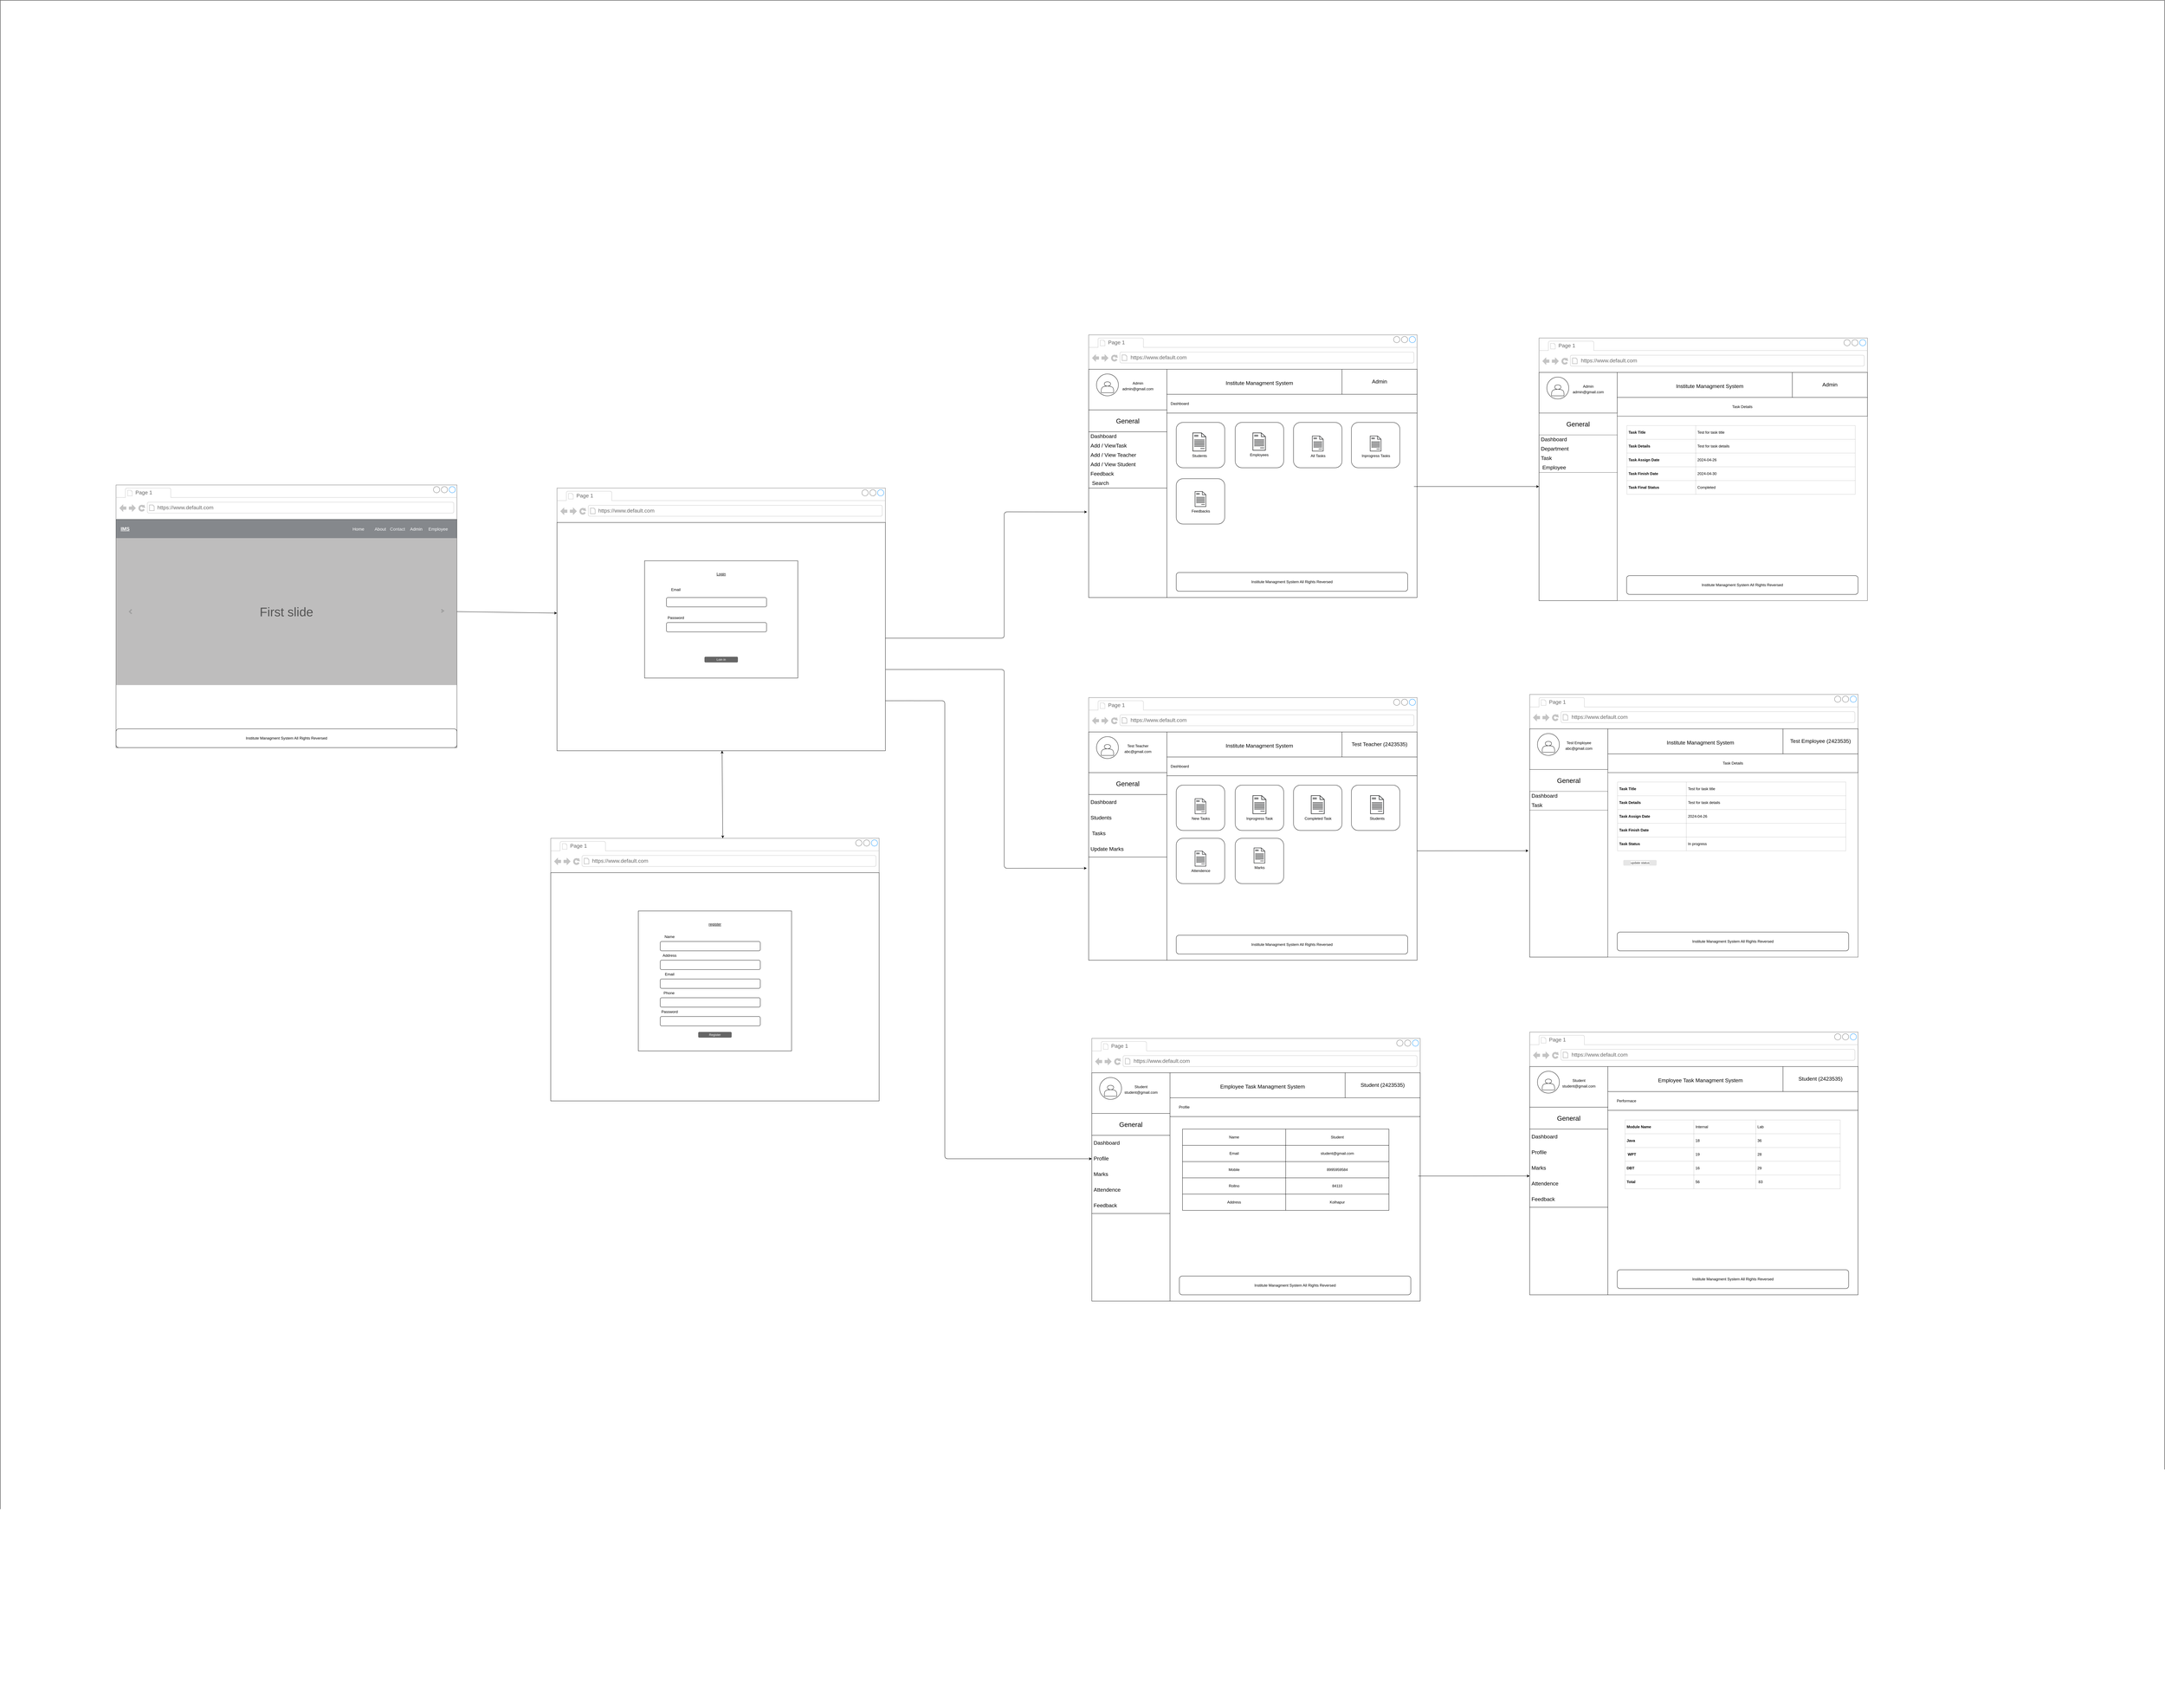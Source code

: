 <mxfile>
    <diagram name="Page-1" id="2cc2dc42-3aac-f2a9-1cec-7a8b7cbee084">
        <mxGraphModel dx="16110" dy="5365" grid="1" gridSize="10" guides="1" tooltips="1" connect="1" arrows="1" fold="1" page="1" pageScale="1" pageWidth="1100" pageHeight="850" background="none" math="0" shadow="0">
            <root>
                <mxCell id="0"/>
                <mxCell id="1" parent="0"/>
                <mxCell id="741" value="&lt;span style=&quot;color: rgba(0, 0, 0, 0); font-family: monospace; font-size: 0px; text-align: start;&quot;&gt;%3CmxGraphModel%3E%3Croot%3E%3CmxCell%20id%3D%220%22%2F%3E%3CmxCell%20id%3D%221%22%20parent%3D%220%22%2F%3E%3CmxCell%20id%3D%222%22%20value%3D%22%22%20style%3D%22strokeWidth%3D1%3Bshadow%3D0%3Bdashed%3D0%3Balign%3Dcenter%3Bhtml%3D1%3Bshape%3Dmxgraph.mockup.containers.browserWindow%3BrSize%3D0%3BstrokeColor%3D%23666666%3BmainText%3D%2C%3BrecursiveResize%3D0%3Brounded%3D0%3BlabelBackgroundColor%3Dnone%3BfontFamily%3DVerdana%3BfontSize%3D12%22%20vertex%3D%221%22%20parent%3D%221%22%3E%3CmxGeometry%20x%3D%22-8600%22%20y%3D%22-4250%22%20width%3D%221090%22%20height%3D%22840%22%20as%3D%22geometry%22%2F%3E%3C%2FmxCell%3E%3CmxCell%20id%3D%223%22%20value%3D%22Page%201%22%20style%3D%22strokeWidth%3D1%3Bshadow%3D0%3Bdashed%3D0%3Balign%3Dcenter%3Bhtml%3D1%3Bshape%3Dmxgraph.mockup.containers.anchor%3BfontSize%3D17%3BfontColor%3D%23666666%3Balign%3Dleft%3B%22%20vertex%3D%221%22%20parent%3D%222%22%3E%3CmxGeometry%20x%3D%2260%22%20y%3D%2212%22%20width%3D%22110%22%20height%3D%2226%22%20as%3D%22geometry%22%2F%3E%3C%2FmxCell%3E%3CmxCell%20id%3D%224%22%20value%3D%22https%3A%2F%2Fwww.default.com%22%20style%3D%22strokeWidth%3D1%3Bshadow%3D0%3Bdashed%3D0%3Balign%3Dcenter%3Bhtml%3D1%3Bshape%3Dmxgraph.mockup.containers.anchor%3BrSize%3D0%3BfontSize%3D17%3BfontColor%3D%23666666%3Balign%3Dleft%3B%22%20vertex%3D%221%22%20parent%3D%222%22%3E%3CmxGeometry%20x%3D%22130%22%20y%3D%2260%22%20width%3D%22250%22%20height%3D%2226%22%20as%3D%22geometry%22%2F%3E%3C%2FmxCell%3E%3CmxCell%20id%3D%225%22%20value%3D%22%22%20style%3D%22rounded%3D0%3BwhiteSpace%3Dwrap%3Bhtml%3D1%3Bopacity%3D60%3B%22%20vertex%3D%221%22%20parent%3D%222%22%3E%3CmxGeometry%20y%3D%22110%22%20width%3D%221090%22%20height%3D%22730%22%20as%3D%22geometry%22%2F%3E%3C%2FmxCell%3E%3CmxCell%20id%3D%226%22%20value%3D%22%26lt%3Bb%26gt%3B%26lt%3Bu%26gt%3BETMS%26lt%3B%2Fu%26gt%3B%26lt%3B%2Fb%26gt%3B%22%20style%3D%22html%3D1%3Bshadow%3D0%3Bdashed%3D0%3BfillColor%3D%23343A40%3BstrokeColor%3Dnone%3BfontSize%3D16%3BfontColor%3D%23ffffff%3Balign%3Dleft%3Bspacing%3D15%3Bopacity%3D60%3B%22%20vertex%3D%221%22%20parent%3D%222%22%3E%3CmxGeometry%20y%3D%22110%22%20width%3D%221090%22%20height%3D%2260%22%20as%3D%22geometry%22%2F%3E%3C%2FmxCell%3E%3CmxCell%20id%3D%227%22%20value%3D%22Home%22%20style%3D%22fillColor%3Dnone%3BstrokeColor%3Dnone%3BfontSize%3D14%3BfontColor%3D%23ffffff%3Balign%3Dcenter%3Bopacity%3D60%3B%22%20vertex%3D%221%22%20parent%3D%226%22%3E%3CmxGeometry%20width%3D%2270%22%20height%3D%2240%22%20relative%3D%221%22%20as%3D%22geometry%22%3E%3CmxPoint%20x%3D%22740%22%20y%3D%2210%22%20as%3D%22offset%22%2F%3E%3C%2FmxGeometry%3E%3C%2FmxCell%3E%3CmxCell%20id%3D%228%22%20value%3D%22About%22%20style%3D%22fillColor%3Dnone%3BstrokeColor%3Dnone%3BfontSize%3D14%3BfontColor%3D%23fcfcfd%3Balign%3Dcenter%3Bopacity%3D60%3B%22%20vertex%3D%221%22%20parent%3D%226%22%3E%3CmxGeometry%20width%3D%2270%22%20height%3D%2240%22%20relative%3D%221%22%20as%3D%22geometry%22%3E%3CmxPoint%20x%3D%22810%22%20y%3D%2210%22%20as%3D%22offset%22%2F%3E%3C%2FmxGeometry%3E%3C%2FmxCell%3E%3CmxCell%20id%3D%229%22%20value%3D%22Contact%22%20style%3D%22fillColor%3Dnone%3BstrokeColor%3Dnone%3BfontSize%3D14%3BfontColor%3D%23f0f2f4%3Balign%3Dcenter%3BspacingRight%3D0%3Bopacity%3D60%3B%22%20vertex%3D%221%22%20parent%3D%226%22%3E%3CmxGeometry%20width%3D%2280%22%20height%3D%2240%22%20relative%3D%221%22%20as%3D%22geometry%22%3E%3CmxPoint%20x%3D%22860%22%20y%3D%2210%22%20as%3D%22offset%22%2F%3E%3C%2FmxGeometry%3E%3C%2FmxCell%3E%3CmxCell%20id%3D%2210%22%20value%3D%22Admin%22%20style%3D%22fillColor%3Dnone%3BstrokeColor%3Dnone%3BfontSize%3D14%3BfontColor%3D%23FFFFFF%3Balign%3Dcenter%3Bopacity%3D60%3B%22%20vertex%3D%221%22%20parent%3D%226%22%3E%3CmxGeometry%20width%3D%2280%22%20height%3D%2240%22%20relative%3D%221%22%20as%3D%22geometry%22%3E%3CmxPoint%20x%3D%22920%22%20y%3D%2210%22%20as%3D%22offset%22%2F%3E%3C%2FmxGeometry%3E%3C%2FmxCell%3E%3CmxCell%20id%3D%2211%22%20value%3D%22Employee%22%20style%3D%22fillColor%3Dnone%3BstrokeColor%3Dnone%3BfontSize%3D14%3BfontColor%3D%23f8fafc%3Balign%3Dcenter%3Bopacity%3D60%3B%22%20vertex%3D%221%22%20parent%3D%226%22%3E%3CmxGeometry%20x%3D%22990%22%20y%3D%2210%22%20width%3D%2280%22%20height%3D%2240%22%20as%3D%22geometry%22%2F%3E%3C%2FmxCell%3E%3CmxCell%20id%3D%2212%22%20value%3D%22First%20slide%22%20style%3D%22html%3D1%3Bshadow%3D0%3Bdashed%3D0%3BstrokeColor%3Dnone%3BstrokeWidth%3D1%3BfillColor%3D%237e7c7c%3BfontColor%3D%23555555%3BwhiteSpace%3Dwrap%3Balign%3Dcenter%3BverticalAlign%3Dmiddle%3BfontStyle%3D0%3BfontSize%3D40%3Bopacity%3D50%3B%22%20vertex%3D%221%22%20parent%3D%222%22%3E%3CmxGeometry%20y%3D%22170%22%20width%3D%221090%22%20height%3D%22470%22%20as%3D%22geometry%22%2F%3E%3C%2FmxCell%3E%3CmxCell%20id%3D%2213%22%20value%3D%22%22%20style%3D%22html%3D1%3BverticalLabelPosition%3Dbottom%3BlabelBackgroundColor%3D%23ffffff%3BverticalAlign%3Dtop%3Bshadow%3D0%3Bdashed%3D0%3BstrokeWidth%3D4%3Bshape%3Dmxgraph.ios7.misc.more%3BstrokeColor%3D%23a0a0a0%3B%22%20vertex%3D%221%22%20parent%3D%2212%22%3E%3CmxGeometry%20x%3D%221%22%20y%3D%220.5%22%20width%3D%227%22%20height%3D%229.5%22%20relative%3D%221%22%20as%3D%22geometry%22%3E%3CmxPoint%20x%3D%22-50%22%20y%3D%22-7%22%20as%3D%22offset%22%2F%3E%3C%2FmxGeometry%3E%3C%2FmxCell%3E%3CmxCell%20id%3D%2214%22%20value%3D%22%22%20style%3D%22flipH%3D1%3Bhtml%3D1%3BverticalLabelPosition%3Dbottom%3BlabelBackgroundColor%3D%23ffffff%3BverticalAlign%3Dtop%3Bshadow%3D0%3Bdashed%3D0%3BstrokeWidth%3D4%3Bshape%3Dmxgraph.ios7.misc.more%3BstrokeColor%3D%23a0a0a0%3B%22%20vertex%3D%221%22%20parent%3D%2212%22%3E%3CmxGeometry%20y%3D%220.5%22%20width%3D%227%22%20height%3D%2214%22%20relative%3D%221%22%20as%3D%22geometry%22%3E%3CmxPoint%20x%3D%2243%22%20y%3D%22-7%22%20as%3D%22offset%22%2F%3E%3C%2FmxGeometry%3E%3C%2FmxCell%3E%3CmxCell%20id%3D%2215%22%20value%3D%22Employee%20Task%20Managment%20System%20All%20Rights%20Reversed%22%20style%3D%22rounded%3D1%3BwhiteSpace%3Dwrap%3Bhtml%3D1%3B%22%20vertex%3D%221%22%20parent%3D%222%22%3E%3CmxGeometry%20y%3D%22780%22%20width%3D%221090%22%20height%3D%2260%22%20as%3D%22geometry%22%2F%3E%3C%2FmxCell%3E%3CmxCell%20id%3D%2216%22%20value%3D%22%22%20style%3D%22strokeWidth%3D1%3Bshadow%3D0%3Bdashed%3D0%3Balign%3Dcenter%3Bhtml%3D1%3Bshape%3Dmxgraph.mockup.containers.browserWindow%3BrSize%3D0%3BstrokeColor%3D%23666666%3BmainText%3D%2C%3BrecursiveResize%3D0%3Brounded%3D0%3BlabelBackgroundColor%3Dnone%3BfontFamily%3DVerdana%3BfontSize%3D12%22%20vertex%3D%221%22%20parent%3D%221%22%3E%3CmxGeometry%20x%3D%22-5490%22%20y%3D%22-3570%22%20width%3D%221050%22%20height%3D%22840%22%20as%3D%22geometry%22%2F%3E%3C%2FmxCell%3E%3CmxCell%20id%3D%2217%22%20value%3D%22Page%201%22%20style%3D%22strokeWidth%3D1%3Bshadow%3D0%3Bdashed%3D0%3Balign%3Dcenter%3Bhtml%3D1%3Bshape%3Dmxgraph.mockup.containers.anchor%3BfontSize%3D17%3BfontColor%3D%23666666%3Balign%3Dleft%3B%22%20vertex%3D%221%22%20parent%3D%2216%22%3E%3CmxGeometry%20x%3D%2260%22%20y%3D%2212%22%20width%3D%22110%22%20height%3D%2226%22%20as%3D%22geometry%22%2F%3E%3C%2FmxCell%3E%3CmxCell%20id%3D%2218%22%20value%3D%22https%3A%2F%2Fwww.default.com%22%20style%3D%22strokeWidth%3D1%3Bshadow%3D0%3Bdashed%3D0%3Balign%3Dcenter%3Bhtml%3D1%3Bshape%3Dmxgraph.mockup.containers.anchor%3BrSize%3D0%3BfontSize%3D17%3BfontColor%3D%23666666%3Balign%3Dleft%3B%22%20vertex%3D%221%22%20parent%3D%2216%22%3E%3CmxGeometry%20x%3D%22132%22%20y%3D%2260%22%20width%3D%22250%22%20height%3D%2226%22%20as%3D%22geometry%22%2F%3E%3C%2FmxCell%3E%3CmxCell%20id%3D%2219%22%20style%3D%22edgeStyle%3Dnone%3Bhtml%3D1%3B%22%20edge%3D%221%22%20parent%3D%2216%22%20target%3D%2216%22%3E%3CmxGeometry%20relative%3D%221%22%20as%3D%22geometry%22%3E%3CmxPoint%20x%3D%222%22%20y%3D%22388.589%22%20as%3D%22sourcePoint%22%2F%3E%3C%2FmxGeometry%3E%3C%2FmxCell%3E%3CmxCell%20id%3D%2220%22%20value%3D%22%22%20style%3D%22rounded%3D0%3BwhiteSpace%3Dwrap%3Bhtml%3D1%3B%22%20vertex%3D%221%22%20parent%3D%2216%22%3E%3CmxGeometry%20y%3D%22110%22%20width%3D%22250%22%20height%3D%22730%22%20as%3D%22geometry%22%2F%3E%3C%2FmxCell%3E%3CmxCell%20id%3D%2221%22%20value%3D%22%22%20style%3D%22rounded%3D0%3BwhiteSpace%3Dwrap%3Bhtml%3D1%3B%22%20vertex%3D%221%22%20parent%3D%2216%22%3E%3CmxGeometry%20x%3D%22250%22%20y%3D%22110%22%20width%3D%22800%22%20height%3D%2280%22%20as%3D%22geometry%22%2F%3E%3C%2FmxCell%3E%3CmxCell%20id%3D%2222%22%20value%3D%22%26lt%3Bdiv%20style%3D%26quot%3B%26quot%3B%26gt%3B%26lt%3Bspan%20style%3D%26quot%3Bbackground-color%3A%20initial%3B%26quot%3B%26gt%3B%26amp%3Bnbsp%3B%20%26amp%3Bnbsp%3BDashboard%26lt%3B%2Fspan%26gt%3B%26lt%3B%2Fdiv%26gt%3B%22%20style%3D%22rounded%3D0%3BwhiteSpace%3Dwrap%3Bhtml%3D1%3Balign%3Dleft%3B%22%20vertex%3D%221%22%20parent%3D%2216%22%3E%3CmxGeometry%20x%3D%22250%22%20y%3D%22190%22%20width%3D%22800%22%20height%3D%2260%22%20as%3D%22geometry%22%2F%3E%3C%2FmxCell%3E%3CmxCell%20id%3D%2223%22%20value%3D%22%22%20style%3D%22rounded%3D0%3BwhiteSpace%3Dwrap%3Bhtml%3D1%3B%22%20vertex%3D%221%22%20parent%3D%2216%22%3E%3CmxGeometry%20y%3D%22110%22%20width%3D%22250%22%20height%3D%22130%22%20as%3D%22geometry%22%2F%3E%3C%2FmxCell%3E%3CmxCell%20id%3D%2224%22%20value%3D%22%22%20style%3D%22ellipse%3BwhiteSpace%3Dwrap%3Bhtml%3D1%3Baspect%3Dfixed%3B%22%20vertex%3D%221%22%20parent%3D%2216%22%3E%3CmxGeometry%20x%3D%2225%22%20y%3D%22125%22%20width%3D%2270%22%20height%3D%2270%22%20as%3D%22geometry%22%2F%3E%3C%2FmxCell%3E%3CmxCell%20id%3D%2225%22%20value%3D%22Test%20Employee%22%20style%3D%22text%3Bhtml%3D1%3BstrokeColor%3Dnone%3BfillColor%3Dnone%3Balign%3Dcenter%3BverticalAlign%3Dmiddle%3BwhiteSpace%3Dwrap%3Brounded%3D0%3B%22%20vertex%3D%221%22%20parent%3D%2216%22%3E%3CmxGeometry%20x%3D%22115%22%20y%3D%22140%22%20width%3D%2285%22%20height%3D%2230%22%20as%3D%22geometry%22%2F%3E%3C%2FmxCell%3E%3CmxCell%20id%3D%2226%22%20value%3D%22abc%40gmail.com%22%20style%3D%22text%3Bhtml%3D1%3BstrokeColor%3Dnone%3BfillColor%3Dnone%3Balign%3Dcenter%3BverticalAlign%3Dmiddle%3BwhiteSpace%3Dwrap%3Brounded%3D0%3B%22%20vertex%3D%221%22%20parent%3D%2216%22%3E%3CmxGeometry%20x%3D%22115%22%20y%3D%22160%22%20width%3D%2285%22%20height%3D%2225%22%20as%3D%22geometry%22%2F%3E%3C%2FmxCell%3E%3CmxCell%20id%3D%2227%22%20value%3D%22%22%20style%3D%22shape%3Dactor%3BwhiteSpace%3Dwrap%3Bhtml%3D1%3B%22%20vertex%3D%221%22%20parent%3D%2216%22%3E%3CmxGeometry%20x%3D%2240%22%20y%3D%22150%22%20width%3D%2240%22%20height%3D%2235%22%20as%3D%22geometry%22%2F%3E%3C%2FmxCell%3E%3CmxCell%20id%3D%2228%22%20value%3D%22%26lt%3Bfont%20style%3D%26quot%3Bfont-size%3A%2017px%3B%26quot%3B%26gt%3BEmployee%20Task%20Managment%20System%26lt%3B%2Ffont%26gt%3B%22%20style%3D%22text%3Bhtml%3D1%3BstrokeColor%3Dnone%3BfillColor%3Dnone%3Balign%3Dcenter%3BverticalAlign%3Dmiddle%3BwhiteSpace%3Dwrap%3Brounded%3D0%3B%22%20vertex%3D%221%22%20parent%3D%2216%22%3E%3CmxGeometry%20x%3D%22292%22%20y%3D%22120%22%20width%3D%22508%22%20height%3D%2270%22%20as%3D%22geometry%22%2F%3E%3C%2FmxCell%3E%3CmxCell%20id%3D%2229%22%20value%3D%22%22%20style%3D%22rounded%3D0%3BwhiteSpace%3Dwrap%3Bhtml%3D1%3BfontSize%3D17%3B%22%20vertex%3D%221%22%20parent%3D%2216%22%3E%3CmxGeometry%20x%3D%22810%22%20y%3D%22110%22%20width%3D%22240%22%20height%3D%2280%22%20as%3D%22geometry%22%2F%3E%3C%2FmxCell%3E%3CmxCell%20id%3D%2230%22%20value%3D%22Test%20Employee%20(2423535)%22%20style%3D%22text%3Bhtml%3D1%3BstrokeColor%3Dnone%3BfillColor%3Dnone%3Balign%3Dcenter%3BverticalAlign%3Dmiddle%3BwhiteSpace%3Dwrap%3Brounded%3D0%3BfontSize%3D17%3B%22%20vertex%3D%221%22%20parent%3D%2216%22%3E%3CmxGeometry%20x%3D%22830%22%20y%3D%22135%22%20width%3D%22200%22%20height%3D%2230%22%20as%3D%22geometry%22%2F%3E%3C%2FmxCell%3E%3CmxCell%20id%3D%2231%22%20value%3D%22%26lt%3Bfont%20style%3D%26quot%3Bfont-size%3A%2021px%3B%26quot%3B%26gt%3BGeneral%26lt%3B%2Ffont%26gt%3B%22%20style%3D%22swimlane%3BfontStyle%3D0%3BchildLayout%3DstackLayout%3Bhorizontal%3D1%3BstartSize%3D70%3BhorizontalStack%3D0%3BresizeParent%3D1%3BresizeParentMax%3D0%3BresizeLast%3D0%3Bcollapsible%3D1%3BmarginBottom%3D0%3BwhiteSpace%3Dwrap%3Bhtml%3D1%3BfontSize%3D17%3B%22%20vertex%3D%221%22%20parent%3D%2216%22%3E%3CmxGeometry%20y%3D%22240%22%20width%3D%22250%22%20height%3D%22170%22%20as%3D%22geometry%22%2F%3E%3C%2FmxCell%3E%3CmxCell%20id%3D%2232%22%20value%3D%22Dashboard%22%20style%3D%22text%3BstrokeColor%3Dnone%3BfillColor%3Dnone%3Balign%3Dleft%3BverticalAlign%3Dmiddle%3BspacingLeft%3D4%3BspacingRight%3D4%3Boverflow%3Dhidden%3Bpoints%3D%5B%5B0%2C0.5%5D%2C%5B1%2C0.5%5D%5D%3BportConstraint%3Deastwest%3Brotatable%3D0%3BwhiteSpace%3Dwrap%3Bhtml%3D1%3BfontSize%3D17%3B%22%20vertex%3D%221%22%20parent%3D%2231%22%3E%3CmxGeometry%20y%3D%2270%22%20width%3D%22250%22%20height%3D%2250%22%20as%3D%22geometry%22%2F%3E%3C%2FmxCell%3E%3CmxCell%20id%3D%2233%22%20value%3D%22%26amp%3Bnbsp%3BTask%22%20style%3D%22text%3BstrokeColor%3Dnone%3BfillColor%3Dnone%3Balign%3Dleft%3BverticalAlign%3Dmiddle%3BspacingLeft%3D4%3BspacingRight%3D4%3Boverflow%3Dhidden%3Bpoints%3D%5B%5B0%2C0.5%5D%2C%5B1%2C0.5%5D%5D%3BportConstraint%3Deastwest%3Brotatable%3D0%3BwhiteSpace%3Dwrap%3Bhtml%3D1%3BfontSize%3D17%3B%22%20vertex%3D%221%22%20parent%3D%2231%22%3E%3CmxGeometry%20y%3D%22120%22%20width%3D%22250%22%20height%3D%2250%22%20as%3D%22geometry%22%2F%3E%3C%2FmxCell%3E%3CmxCell%20id%3D%2234%22%20value%3D%22%22%20style%3D%22rounded%3D0%3BwhiteSpace%3Dwrap%3Bhtml%3D1%3BfontSize%3D21%3B%22%20vertex%3D%221%22%20parent%3D%2216%22%3E%3CmxGeometry%20x%3D%22250%22%20y%3D%22250%22%20width%3D%22800%22%20height%3D%22590%22%20as%3D%22geometry%22%2F%3E%3C%2FmxCell%3E%3CmxCell%20id%3D%2235%22%20value%3D%22%22%20style%3D%22rounded%3D1%3BwhiteSpace%3Dwrap%3Bhtml%3D1%3B%22%20vertex%3D%221%22%20parent%3D%2216%22%3E%3CmxGeometry%20x%3D%22280%22%20y%3D%22280%22%20width%3D%22155%22%20height%3D%22145%22%20as%3D%22geometry%22%2F%3E%3C%2FmxCell%3E%3CmxCell%20id%3D%2236%22%20value%3D%22%22%20style%3D%22rounded%3D1%3BwhiteSpace%3Dwrap%3Bhtml%3D1%3B%22%20vertex%3D%221%22%20parent%3D%2216%22%3E%3CmxGeometry%20x%3D%22468.5%22%20y%3D%22280%22%20width%3D%22155%22%20height%3D%22145%22%20as%3D%22geometry%22%2F%3E%3C%2FmxCell%3E%3CmxCell%20id%3D%2237%22%20value%3D%22%22%20style%3D%22rounded%3D1%3BwhiteSpace%3Dwrap%3Bhtml%3D1%3B%22%20vertex%3D%221%22%20parent%3D%2216%22%3E%3CmxGeometry%20x%3D%22655%22%20y%3D%22280%22%20width%3D%22155%22%20height%3D%22145%22%20as%3D%22geometry%22%2F%3E%3C%2FmxCell%3E%3CmxCell%20id%3D%2238%22%20value%3D%22Employee%20Task%20Managment%20System%20All%20Rights%20Reversed%22%20style%3D%22rounded%3D1%3BwhiteSpace%3Dwrap%3Bhtml%3D1%3B%22%20vertex%3D%221%22%20parent%3D%2216%22%3E%3CmxGeometry%20x%3D%22280%22%20y%3D%22760%22%20width%3D%22740%22%20height%3D%2260%22%20as%3D%22geometry%22%2F%3E%3C%2FmxCell%3E%3CmxCell%20id%3D%2239%22%20value%3D%22New%20Tasks%22%20style%3D%22sketch%3D0%3BpointerEvents%3D1%3Bshadow%3D0%3Bdashed%3D0%3Bhtml%3D1%3BstrokeColor%3Dnone%3BfillColor%3D%23434445%3Baspect%3Dfixed%3BlabelPosition%3Dcenter%3BverticalLabelPosition%3Dbottom%3BverticalAlign%3Dtop%3Balign%3Dcenter%3BoutlineConnect%3D0%3Bshape%3Dmxgraph.vvd.document%3B%22%20vertex%3D%221%22%20parent%3D%2216%22%3E%3CmxGeometry%20x%3D%22339.25%22%20y%3D%22322.5%22%20width%3D%2236.5%22%20height%3D%2250%22%20as%3D%22geometry%22%2F%3E%3C%2FmxCell%3E%3CmxCell%20id%3D%2240%22%20value%3D%22Inprogress%20Task%22%20style%3D%22sketch%3D0%3BpointerEvents%3D1%3Bshadow%3D0%3Bdashed%3D0%3Bhtml%3D1%3BstrokeColor%3Dnone%3BfillColor%3D%23434445%3Baspect%3Dfixed%3BlabelPosition%3Dcenter%3BverticalLabelPosition%3Dbottom%3BverticalAlign%3Dtop%3Balign%3Dcenter%3BoutlineConnect%3D0%3Bshape%3Dmxgraph.vvd.document%3B%22%20vertex%3D%221%22%20parent%3D%2216%22%3E%3CmxGeometry%20x%3D%22524.1%22%20y%3D%22312.5%22%20width%3D%2243.8%22%20height%3D%2260%22%20as%3D%22geometry%22%2F%3E%3C%2FmxCell%3E%3CmxCell%20id%3D%2241%22%20value%3D%22Completed%20Task%22%20style%3D%22sketch%3D0%3BpointerEvents%3D1%3Bshadow%3D0%3Bdashed%3D0%3Bhtml%3D1%3BstrokeColor%3Dnone%3BfillColor%3D%23434445%3Baspect%3Dfixed%3BlabelPosition%3Dcenter%3BverticalLabelPosition%3Dbottom%3BverticalAlign%3Dtop%3Balign%3Dcenter%3BoutlineConnect%3D0%3Bshape%3Dmxgraph.vvd.document%3B%22%20vertex%3D%221%22%20parent%3D%2216%22%3E%3CmxGeometry%20x%3D%22710.6%22%20y%3D%22312.5%22%20width%3D%2243.8%22%20height%3D%2260%22%20as%3D%22geometry%22%2F%3E%3C%2FmxCell%3E%3CmxCell%20id%3D%2242%22%20value%3D%22%22%20style%3D%22rounded%3D1%3BwhiteSpace%3Dwrap%3Bhtml%3D1%3B%22%20vertex%3D%221%22%20parent%3D%2216%22%3E%3CmxGeometry%20x%3D%22840%22%20y%3D%22280%22%20width%3D%22155%22%20height%3D%22145%22%20as%3D%22geometry%22%2F%3E%3C%2FmxCell%3E%3CmxCell%20id%3D%2243%22%20value%3D%22All%20Tasks%22%20style%3D%22sketch%3D0%3BpointerEvents%3D1%3Bshadow%3D0%3Bdashed%3D0%3Bhtml%3D1%3BstrokeColor%3Dnone%3BfillColor%3D%23434445%3Baspect%3Dfixed%3BlabelPosition%3Dcenter%3BverticalLabelPosition%3Dbottom%3BverticalAlign%3Dtop%3Balign%3Dcenter%3BoutlineConnect%3D0%3Bshape%3Dmxgraph.vvd.document%3B%22%20vertex%3D%221%22%20parent%3D%2216%22%3E%3CmxGeometry%20x%3D%22900%22%20y%3D%22312.5%22%20width%3D%2243.8%22%20height%3D%2260%22%20as%3D%22geometry%22%2F%3E%3C%2FmxCell%3E%3CmxCell%20id%3D%2244%22%20value%3D%22%22%20style%3D%22strokeWidth%3D1%3Bshadow%3D0%3Bdashed%3D0%3Balign%3Dcenter%3Bhtml%3D1%3Bshape%3Dmxgraph.mockup.containers.browserWindow%3BrSize%3D0%3BstrokeColor%3D%23666666%3BmainText%3D%2C%3BrecursiveResize%3D0%3Brounded%3D0%3BlabelBackgroundColor%3Dnone%3BfontFamily%3DVerdana%3BfontSize%3D12%22%20vertex%3D%221%22%20parent%3D%221%22%3E%3CmxGeometry%20x%3D%22-5490%22%20y%3D%22-4730%22%20width%3D%221050%22%20height%3D%22840%22%20as%3D%22geometry%22%2F%3E%3C%2FmxCell%3E%3CmxCell%20id%3D%2245%22%20value%3D%22Page%201%22%20style%3D%22strokeWidth%3D1%3Bshadow%3D0%3Bdashed%3D0%3Balign%3Dcenter%3Bhtml%3D1%3Bshape%3Dmxgraph.mockup.containers.anchor%3BfontSize%3D17%3BfontColor%3D%23666666%3Balign%3Dleft%3B%22%20vertex%3D%221%22%20parent%3D%2244%22%3E%3CmxGeometry%20x%3D%2260%22%20y%3D%2212%22%20width%3D%22110%22%20height%3D%2226%22%20as%3D%22geometry%22%2F%3E%3C%2FmxCell%3E%3CmxCell%20id%3D%2246%22%20value%3D%22https%3A%2F%2Fwww.default.com%22%20style%3D%22strokeWidth%3D1%3Bshadow%3D0%3Bdashed%3D0%3Balign%3Dcenter%3Bhtml%3D1%3Bshape%3Dmxgraph.mockup.containers.anchor%3BrSize%3D0%3BfontSize%3D17%3BfontColor%3D%23666666%3Balign%3Dleft%3B%22%20vertex%3D%221%22%20parent%3D%2244%22%3E%3CmxGeometry%20x%3D%22132%22%20y%3D%2260%22%20width%3D%22250%22%20height%3D%2226%22%20as%3D%22geometry%22%2F%3E%3C%2FmxCell%3E%3CmxCell%20id%3D%2247%22%20style%3D%22edgeStyle%3Dnone%3Bhtml%3D1%3B%22%20edge%3D%221%22%20parent%3D%2244%22%20target%3D%2244%22%3E%3CmxGeometry%20relative%3D%221%22%20as%3D%22geometry%22%3E%3CmxPoint%20x%3D%222%22%20y%3D%22388.589%22%20as%3D%22sourcePoint%22%2F%3E%3C%2FmxGeometry%3E%3C%2FmxCell%3E%3CmxCell%20id%3D%2248%22%20value%3D%22%22%20style%3D%22rounded%3D0%3BwhiteSpace%3Dwrap%3Bhtml%3D1%3B%22%20vertex%3D%221%22%20parent%3D%2244%22%3E%3CmxGeometry%20y%3D%22110%22%20width%3D%22250%22%20height%3D%22730%22%20as%3D%22geometry%22%2F%3E%3C%2FmxCell%3E%3CmxCell%20id%3D%2249%22%20value%3D%22%22%20style%3D%22rounded%3D0%3BwhiteSpace%3Dwrap%3Bhtml%3D1%3B%22%20vertex%3D%221%22%20parent%3D%2244%22%3E%3CmxGeometry%20x%3D%22250%22%20y%3D%22110%22%20width%3D%22800%22%20height%3D%2280%22%20as%3D%22geometry%22%2F%3E%3C%2FmxCell%3E%3CmxCell%20id%3D%2250%22%20value%3D%22%26lt%3Bdiv%20style%3D%26quot%3B%26quot%3B%26gt%3B%26lt%3Bspan%20style%3D%26quot%3Bbackground-color%3A%20initial%3B%26quot%3B%26gt%3B%26amp%3Bnbsp%3B%20%26amp%3Bnbsp%3BDashboard%26lt%3B%2Fspan%26gt%3B%26lt%3B%2Fdiv%26gt%3B%22%20style%3D%22rounded%3D0%3BwhiteSpace%3Dwrap%3Bhtml%3D1%3Balign%3Dleft%3B%22%20vertex%3D%221%22%20parent%3D%2244%22%3E%3CmxGeometry%20x%3D%22250%22%20y%3D%22190%22%20width%3D%22800%22%20height%3D%2260%22%20as%3D%22geometry%22%2F%3E%3C%2FmxCell%3E%3CmxCell%20id%3D%2251%22%20value%3D%22%22%20style%3D%22rounded%3D0%3BwhiteSpace%3Dwrap%3Bhtml%3D1%3B%22%20vertex%3D%221%22%20parent%3D%2244%22%3E%3CmxGeometry%20y%3D%22110%22%20width%3D%22250%22%20height%3D%22130%22%20as%3D%22geometry%22%2F%3E%3C%2FmxCell%3E%3CmxCell%20id%3D%2252%22%20value%3D%22%22%20style%3D%22ellipse%3BwhiteSpace%3Dwrap%3Bhtml%3D1%3Baspect%3Dfixed%3B%22%20vertex%3D%221%22%20parent%3D%2244%22%3E%3CmxGeometry%20x%3D%2225%22%20y%3D%22125%22%20width%3D%2270%22%20height%3D%2270%22%20as%3D%22geometry%22%2F%3E%3C%2FmxCell%3E%3CmxCell%20id%3D%2253%22%20value%3D%22Admin%22%20style%3D%22text%3Bhtml%3D1%3BstrokeColor%3Dnone%3BfillColor%3Dnone%3Balign%3Dcenter%3BverticalAlign%3Dmiddle%3BwhiteSpace%3Dwrap%3Brounded%3D0%3B%22%20vertex%3D%221%22%20parent%3D%2244%22%3E%3CmxGeometry%20x%3D%22115%22%20y%3D%22140%22%20width%3D%2285%22%20height%3D%2230%22%20as%3D%22geometry%22%2F%3E%3C%2FmxCell%3E%3CmxCell%20id%3D%2254%22%20value%3D%22admin%40gmail.com%22%20style%3D%22text%3Bhtml%3D1%3BstrokeColor%3Dnone%3BfillColor%3Dnone%3Balign%3Dcenter%3BverticalAlign%3Dmiddle%3BwhiteSpace%3Dwrap%3Brounded%3D0%3B%22%20vertex%3D%221%22%20parent%3D%2244%22%3E%3CmxGeometry%20x%3D%22115%22%20y%3D%22160%22%20width%3D%2285%22%20height%3D%2225%22%20as%3D%22geometry%22%2F%3E%3C%2FmxCell%3E%3CmxCell%20id%3D%2255%22%20value%3D%22%22%20style%3D%22shape%3Dactor%3BwhiteSpace%3Dwrap%3Bhtml%3D1%3B%22%20vertex%3D%221%22%20parent%3D%2244%22%3E%3CmxGeometry%20x%3D%2240%22%20y%3D%22150%22%20width%3D%2240%22%20height%3D%2235%22%20as%3D%22geometry%22%2F%3E%3C%2FmxCell%3E%3CmxCell%20id%3D%2256%22%20value%3D%22%26lt%3Bfont%20style%3D%26quot%3Bfont-size%3A%2017px%3B%26quot%3B%26gt%3BEmployee%20Task%20Managment%20System%26lt%3B%2Ffont%26gt%3B%22%20style%3D%22text%3Bhtml%3D1%3BstrokeColor%3Dnone%3BfillColor%3Dnone%3Balign%3Dcenter%3BverticalAlign%3Dmiddle%3BwhiteSpace%3Dwrap%3Brounded%3D0%3B%22%20vertex%3D%221%22%20parent%3D%2244%22%3E%3CmxGeometry%20x%3D%22292%22%20y%3D%22120%22%20width%3D%22508%22%20height%3D%2270%22%20as%3D%22geometry%22%2F%3E%3C%2FmxCell%3E%3CmxCell%20id%3D%2257%22%20value%3D%22%22%20style%3D%22rounded%3D0%3BwhiteSpace%3Dwrap%3Bhtml%3D1%3BfontSize%3D17%3B%22%20vertex%3D%221%22%20parent%3D%2244%22%3E%3CmxGeometry%20x%3D%22810%22%20y%3D%22110%22%20width%3D%22240%22%20height%3D%2280%22%20as%3D%22geometry%22%2F%3E%3C%2FmxCell%3E%3CmxCell%20id%3D%2258%22%20value%3D%22Admin%22%20style%3D%22text%3Bhtml%3D1%3BstrokeColor%3Dnone%3BfillColor%3Dnone%3Balign%3Dcenter%3BverticalAlign%3Dmiddle%3BwhiteSpace%3Dwrap%3Brounded%3D0%3BfontSize%3D17%3B%22%20vertex%3D%221%22%20parent%3D%2244%22%3E%3CmxGeometry%20x%3D%22830%22%20y%3D%22135%22%20width%3D%22200%22%20height%3D%2230%22%20as%3D%22geometry%22%2F%3E%3C%2FmxCell%3E%3CmxCell%20id%3D%2259%22%20value%3D%22%26lt%3Bfont%20style%3D%26quot%3Bfont-size%3A%2021px%3B%26quot%3B%26gt%3BGeneral%26lt%3B%2Ffont%26gt%3B%22%20style%3D%22swimlane%3BfontStyle%3D0%3BchildLayout%3DstackLayout%3Bhorizontal%3D1%3BstartSize%3D70%3BhorizontalStack%3D0%3BresizeParent%3D1%3BresizeParentMax%3D0%3BresizeLast%3D0%3Bcollapsible%3D1%3BmarginBottom%3D0%3BwhiteSpace%3Dwrap%3Bhtml%3D1%3BfontSize%3D17%3B%22%20vertex%3D%221%22%20parent%3D%2244%22%3E%3CmxGeometry%20y%3D%22240%22%20width%3D%22250%22%20height%3D%22220%22%20as%3D%22geometry%22%2F%3E%3C%2FmxCell%3E%3CmxCell%20id%3D%2260%22%20value%3D%22Dashboard%22%20style%3D%22text%3BstrokeColor%3Dnone%3BfillColor%3Dnone%3Balign%3Dleft%3BverticalAlign%3Dmiddle%3BspacingLeft%3D4%3BspacingRight%3D4%3Boverflow%3Dhidden%3Bpoints%3D%5B%5B0%2C0.5%5D%2C%5B1%2C0.5%5D%5D%3BportConstraint%3Deastwest%3Brotatable%3D0%3BwhiteSpace%3Dwrap%3Bhtml%3D1%3BfontSize%3D17%3B%22%20vertex%3D%221%22%20parent%3D%2259%22%3E%3CmxGeometry%20y%3D%2270%22%20width%3D%22250%22%20height%3D%2230%22%20as%3D%22geometry%22%2F%3E%3C%2FmxCell%3E%3CmxCell%20id%3D%2261%22%20value%3D%22Department%22%20style%3D%22text%3BstrokeColor%3Dnone%3BfillColor%3Dnone%3Balign%3Dleft%3BverticalAlign%3Dmiddle%3BspacingLeft%3D4%3BspacingRight%3D4%3Boverflow%3Dhidden%3Bpoints%3D%5B%5B0%2C0.5%5D%2C%5B1%2C0.5%5D%5D%3BportConstraint%3Deastwest%3Brotatable%3D0%3BwhiteSpace%3Dwrap%3Bhtml%3D1%3BfontSize%3D17%3B%22%20vertex%3D%221%22%20parent%3D%2259%22%3E%3CmxGeometry%20y%3D%22100%22%20width%3D%22250%22%20height%3D%2230%22%20as%3D%22geometry%22%2F%3E%3C%2FmxCell%3E%3CmxCell%20id%3D%2262%22%20value%3D%22Task%22%20style%3D%22text%3BstrokeColor%3Dnone%3BfillColor%3Dnone%3Balign%3Dleft%3BverticalAlign%3Dmiddle%3BspacingLeft%3D4%3BspacingRight%3D4%3Boverflow%3Dhidden%3Bpoints%3D%5B%5B0%2C0.5%5D%2C%5B1%2C0.5%5D%5D%3BportConstraint%3Deastwest%3Brotatable%3D0%3BwhiteSpace%3Dwrap%3Bhtml%3D1%3BfontSize%3D17%3B%22%20vertex%3D%221%22%20parent%3D%2259%22%3E%3CmxGeometry%20y%3D%22130%22%20width%3D%22250%22%20height%3D%2230%22%20as%3D%22geometry%22%2F%3E%3C%2FmxCell%3E%3CmxCell%20id%3D%2263%22%20value%3D%22%26amp%3Bnbsp%3BEmployee%26lt%3Bspan%20style%3D%26quot%3Bcolor%3A%20rgba(0%2C%200%2C%200%2C%200)%3B%20font-family%3A%20monospace%3B%20font-size%3A%200px%3B%26quot%3B%26gt%3B%253CmxGraphModel%253E%253Croot%253E%253CmxCell%2520id%253D%25220%2522%252F%253E%253CmxCell%2520id%253D%25221%2522%2520parent%253D%25220%2522%252F%253E%253CmxCell%2520id%253D%25222%2522%2520value%253D%2522Inprogress%2520Tasks%2522%2520style%253D%2522sketch%253D0%253BpointerEvents%253D1%253Bshadow%253D0%253Bdashed%253D0%253Bhtml%253D1%253BstrokeColor%253Dnone%253BfillColor%253D%2523434445%253Baspect%253Dfixed%253BlabelPosition%253Dcenter%253BverticalLabelPosition%253Dbottom%253BverticalAlign%253Dtop%253Balign%253Dcenter%253BoutlineConnect%253D0%253Bshape%253Dmxgraph.vvd.document%253B%2522%2520vertex%253D%25221%2522%2520parent%253D%25221%2522%253E%253CmxGeometry%2520x%253D%2522-3350.75%2522%2520y%253D%2522-3547.5%2522%2520width%253D%252236.5%2522%2520height%253D%252250%2522%2520as%253D%2522geometry%2522%252F%253E%253C%252FmxCell%253E%253C%252Froot%253E%253C%252FmxGraphModel%253E%26lt%3B%2Fspan%26gt%3B%22%20style%3D%22text%3BstrokeColor%3Dnone%3BfillColor%3Dnone%3Balign%3Dleft%3BverticalAlign%3Dmiddle%3BspacingLeft%3D4%3BspacingRight%3D4%3Boverflow%3Dhidden%3Bpoints%3D%5B%5B0%2C0.5%5D%2C%5B1%2C0.5%5D%5D%3BportConstraint%3Deastwest%3Brotatable%3D0%3BwhiteSpace%3Dwrap%3Bhtml%3D1%3BfontSize%3D17%3B%22%20vertex%3D%221%22%20parent%3D%2259%22%3E%3CmxGeometry%20y%3D%22160%22%20width%3D%22250%22%20height%3D%2230%22%20as%3D%22geometry%22%2F%3E%3C%2FmxCell%3E%3CmxCell%20id%3D%2264%22%20value%3D%22%26amp%3Bnbsp%3BSearch%22%20style%3D%22text%3BstrokeColor%3Dnone%3BfillColor%3Dnone%3Balign%3Dleft%3BverticalAlign%3Dmiddle%3BspacingLeft%3D4%3BspacingRight%3D4%3Boverflow%3Dhidden%3Bpoints%3D%5B%5B0%2C0.5%5D%2C%5B1%2C0.5%5D%5D%3BportConstraint%3Deastwest%3Brotatable%3D0%3BwhiteSpace%3Dwrap%3Bhtml%3D1%3BfontSize%3D17%3B%22%20vertex%3D%221%22%20parent%3D%2259%22%3E%3CmxGeometry%20y%3D%22190%22%20width%3D%22250%22%20height%3D%2230%22%20as%3D%22geometry%22%2F%3E%3C%2FmxCell%3E%3CmxCell%20id%3D%2265%22%20value%3D%22%22%20style%3D%22rounded%3D0%3BwhiteSpace%3Dwrap%3Bhtml%3D1%3BfontSize%3D21%3B%22%20vertex%3D%221%22%20parent%3D%2244%22%3E%3CmxGeometry%20x%3D%22250%22%20y%3D%22250%22%20width%3D%22800%22%20height%3D%22590%22%20as%3D%22geometry%22%2F%3E%3C%2FmxCell%3E%3CmxCell%20id%3D%2266%22%20value%3D%22%22%20style%3D%22rounded%3D1%3BwhiteSpace%3Dwrap%3Bhtml%3D1%3B%22%20vertex%3D%221%22%20parent%3D%2244%22%3E%3CmxGeometry%20x%3D%22280%22%20y%3D%22280%22%20width%3D%22155%22%20height%3D%22145%22%20as%3D%22geometry%22%2F%3E%3C%2FmxCell%3E%3CmxCell%20id%3D%2267%22%20value%3D%22%22%20style%3D%22rounded%3D1%3BwhiteSpace%3Dwrap%3Bhtml%3D1%3B%22%20vertex%3D%221%22%20parent%3D%2244%22%3E%3CmxGeometry%20x%3D%22468.5%22%20y%3D%22280%22%20width%3D%22155%22%20height%3D%22145%22%20as%3D%22geometry%22%2F%3E%3C%2FmxCell%3E%3CmxCell%20id%3D%2268%22%20value%3D%22%22%20style%3D%22rounded%3D1%3BwhiteSpace%3Dwrap%3Bhtml%3D1%3B%22%20vertex%3D%221%22%20parent%3D%2244%22%3E%3CmxGeometry%20x%3D%22655%22%20y%3D%22280%22%20width%3D%22155%22%20height%3D%22145%22%20as%3D%22geometry%22%2F%3E%3C%2FmxCell%3E%3CmxCell%20id%3D%2269%22%20value%3D%22Employee%20Task%20Managment%20System%20All%20Rights%20Reversed%22%20style%3D%22rounded%3D1%3BwhiteSpace%3Dwrap%3Bhtml%3D1%3B%22%20vertex%3D%221%22%20parent%3D%2244%22%3E%3CmxGeometry%20x%3D%22280%22%20y%3D%22760%22%20width%3D%22740%22%20height%3D%2260%22%20as%3D%22geometry%22%2F%3E%3C%2FmxCell%3E%3CmxCell%20id%3D%2270%22%20value%3D%22Total%20Department%22%20style%3D%22sketch%3D0%3BpointerEvents%3D1%3Bshadow%3D0%3Bdashed%3D0%3Bhtml%3D1%3BstrokeColor%3Dnone%3BfillColor%3D%23434445%3Baspect%3Dfixed%3BlabelPosition%3Dcenter%3BverticalLabelPosition%3Dbottom%3BverticalAlign%3Dtop%3Balign%3Dcenter%3BoutlineConnect%3D0%3Bshape%3Dmxgraph.vvd.document%3B%22%20vertex%3D%221%22%20parent%3D%2244%22%3E%3CmxGeometry%20x%3D%22339.25%22%20y%3D%22322.5%22%20width%3D%2236.5%22%20height%3D%2250%22%20as%3D%22geometry%22%2F%3E%3C%2FmxCell%3E%3CmxCell%20id%3D%2271%22%20value%3D%22Total%20Employees%22%20style%3D%22sketch%3D0%3BpointerEvents%3D1%3Bshadow%3D0%3Bdashed%3D0%3Bhtml%3D1%3BstrokeColor%3Dnone%3BfillColor%3D%23434445%3Baspect%3Dfixed%3BlabelPosition%3Dcenter%3BverticalLabelPosition%3Dbottom%3BverticalAlign%3Dtop%3Balign%3Dcenter%3BoutlineConnect%3D0%3Bshape%3Dmxgraph.vvd.document%3B%22%20vertex%3D%221%22%20parent%3D%2244%22%3E%3CmxGeometry%20x%3D%22524.1%22%20y%3D%22312.5%22%20width%3D%2243.8%22%20height%3D%2260%22%20as%3D%22geometry%22%2F%3E%3C%2FmxCell%3E%3CmxCell%20id%3D%2272%22%20value%3D%22Completed%20Task%22%20style%3D%22sketch%3D0%3BpointerEvents%3D1%3Bshadow%3D0%3Bdashed%3D0%3Bhtml%3D1%3BstrokeColor%3Dnone%3BfillColor%3D%23434445%3Baspect%3Dfixed%3BlabelPosition%3Dcenter%3BverticalLabelPosition%3Dbottom%3BverticalAlign%3Dtop%3Balign%3Dcenter%3BoutlineConnect%3D0%3Bshape%3Dmxgraph.vvd.document%3B%22%20vertex%3D%221%22%20parent%3D%2244%22%3E%3CmxGeometry%20x%3D%22710.6%22%20y%3D%22312.5%22%20width%3D%2243.8%22%20height%3D%2260%22%20as%3D%22geometry%22%2F%3E%3C%2FmxCell%3E%3CmxCell%20id%3D%2273%22%20value%3D%22%22%20style%3D%22rounded%3D1%3BwhiteSpace%3Dwrap%3Bhtml%3D1%3B%22%20vertex%3D%221%22%20parent%3D%2244%22%3E%3CmxGeometry%20x%3D%22840%22%20y%3D%22280%22%20width%3D%22155%22%20height%3D%22145%22%20as%3D%22geometry%22%2F%3E%3C%2FmxCell%3E%3CmxCell%20id%3D%2274%22%20value%3D%22%22%20style%3D%22rounded%3D1%3BwhiteSpace%3Dwrap%3Bhtml%3D1%3B%22%20vertex%3D%221%22%20parent%3D%2244%22%3E%3CmxGeometry%20x%3D%22280%22%20y%3D%22450%22%20width%3D%22155%22%20height%3D%22145%22%20as%3D%22geometry%22%2F%3E%3C%2FmxCell%3E%3CmxCell%20id%3D%2275%22%20value%3D%22Inprogress%20Tasks%22%20style%3D%22sketch%3D0%3BpointerEvents%3D1%3Bshadow%3D0%3Bdashed%3D0%3Bhtml%3D1%3BstrokeColor%3Dnone%3BfillColor%3D%23434445%3Baspect%3Dfixed%3BlabelPosition%3Dcenter%3BverticalLabelPosition%3Dbottom%3BverticalAlign%3Dtop%3Balign%3Dcenter%3BoutlineConnect%3D0%3Bshape%3Dmxgraph.vvd.document%3B%22%20vertex%3D%221%22%20parent%3D%2244%22%3E%3CmxGeometry%20x%3D%22899.25%22%20y%3D%22322.5%22%20width%3D%2236.5%22%20height%3D%2250%22%20as%3D%22geometry%22%2F%3E%3C%2FmxCell%3E%3CmxCell%20id%3D%2276%22%20value%3D%22All%20Tasks%22%20style%3D%22sketch%3D0%3BpointerEvents%3D1%3Bshadow%3D0%3Bdashed%3D0%3Bhtml%3D1%3BstrokeColor%3Dnone%3BfillColor%3D%23434445%3Baspect%3Dfixed%3BlabelPosition%3Dcenter%3BverticalLabelPosition%3Dbottom%3BverticalAlign%3Dtop%3Balign%3Dcenter%3BoutlineConnect%3D0%3Bshape%3Dmxgraph.vvd.document%3B%22%20vertex%3D%221%22%20parent%3D%2244%22%3E%3CmxGeometry%20x%3D%22339.25%22%20y%3D%22490%22%20width%3D%2236.5%22%20height%3D%2250%22%20as%3D%22geometry%22%2F%3E%3C%2FmxCell%3E%3CmxCell%20id%3D%2277%22%20value%3D%22%22%20style%3D%22strokeWidth%3D1%3Bshadow%3D0%3Bdashed%3D0%3Balign%3Dcenter%3Bhtml%3D1%3Bshape%3Dmxgraph.mockup.containers.browserWindow%3BrSize%3D0%3BstrokeColor%3D%23666666%3BmainText%3D%2C%3BrecursiveResize%3D0%3Brounded%3D0%3BlabelBackgroundColor%3Dnone%3BfontFamily%3DVerdana%3BfontSize%3D12%22%20vertex%3D%221%22%20parent%3D%221%22%3E%3CmxGeometry%20x%3D%22-4050%22%20y%3D%22-4720%22%20width%3D%221050%22%20height%3D%22840%22%20as%3D%22geometry%22%2F%3E%3C%2FmxCell%3E%3CmxCell%20id%3D%2278%22%20value%3D%22Page%201%22%20style%3D%22strokeWidth%3D1%3Bshadow%3D0%3Bdashed%3D0%3Balign%3Dcenter%3Bhtml%3D1%3Bshape%3Dmxgraph.mockup.containers.anchor%3BfontSize%3D17%3BfontColor%3D%23666666%3Balign%3Dleft%3B%22%20vertex%3D%221%22%20parent%3D%2277%22%3E%3CmxGeometry%20x%3D%2260%22%20y%3D%2212%22%20width%3D%22110%22%20height%3D%2226%22%20as%3D%22geometry%22%2F%3E%3C%2FmxCell%3E%3CmxCell%20id%3D%2279%22%20value%3D%22https%3A%2F%2Fwww.default.com%22%20style%3D%22strokeWidth%3D1%3Bshadow%3D0%3Bdashed%3D0%3Balign%3Dcenter%3Bhtml%3D1%3Bshape%3Dmxgraph.mockup.containers.anchor%3BrSize%3D0%3BfontSize%3D17%3BfontColor%3D%23666666%3Balign%3Dleft%3B%22%20vertex%3D%221%22%20parent%3D%2277%22%3E%3CmxGeometry%20x%3D%22132%22%20y%3D%2260%22%20width%3D%22250%22%20height%3D%2226%22%20as%3D%22geometry%22%2F%3E%3C%2FmxCell%3E%3CmxCell%20id%3D%2280%22%20style%3D%22edgeStyle%3Dnone%3Bhtml%3D1%3B%22%20edge%3D%221%22%20parent%3D%2277%22%20target%3D%2277%22%3E%3CmxGeometry%20relative%3D%221%22%20as%3D%22geometry%22%3E%3CmxPoint%20x%3D%222%22%20y%3D%22388.589%22%20as%3D%22sourcePoint%22%2F%3E%3C%2FmxGeometry%3E%3C%2FmxCell%3E%3CmxCell%20id%3D%2281%22%20value%3D%22%22%20style%3D%22rounded%3D0%3BwhiteSpace%3Dwrap%3Bhtml%3D1%3B%22%20vertex%3D%221%22%20parent%3D%2277%22%3E%3CmxGeometry%20y%3D%22110%22%20width%3D%22250%22%20height%3D%22730%22%20as%3D%22geometry%22%2F%3E%3C%2FmxCell%3E%3CmxCell%20id%3D%2282%22%20value%3D%22%22%20style%3D%22rounded%3D0%3BwhiteSpace%3Dwrap%3Bhtml%3D1%3B%22%20vertex%3D%221%22%20parent%3D%2277%22%3E%3CmxGeometry%20x%3D%22250%22%20y%3D%22110%22%20width%3D%22800%22%20height%3D%2280%22%20as%3D%22geometry%22%2F%3E%3C%2FmxCell%3E%3CmxCell%20id%3D%2283%22%20value%3D%22%26lt%3Bdiv%20style%3D%26quot%3B%26quot%3B%26gt%3B%26lt%3Bspan%20style%3D%26quot%3Bbackground-color%3A%20initial%3B%26quot%3B%26gt%3BTask%20Details%26lt%3B%2Fspan%26gt%3B%26lt%3B%2Fdiv%26gt%3B%22%20style%3D%22rounded%3D0%3BwhiteSpace%3Dwrap%3Bhtml%3D1%3Balign%3Dcenter%3B%22%20vertex%3D%221%22%20parent%3D%2277%22%3E%3CmxGeometry%20x%3D%22250%22%20y%3D%22190%22%20width%3D%22800%22%20height%3D%2260%22%20as%3D%22geometry%22%2F%3E%3C%2FmxCell%3E%3CmxCell%20id%3D%2284%22%20value%3D%22%22%20style%3D%22rounded%3D0%3BwhiteSpace%3Dwrap%3Bhtml%3D1%3B%22%20vertex%3D%221%22%20parent%3D%2277%22%3E%3CmxGeometry%20y%3D%22110%22%20width%3D%22250%22%20height%3D%22130%22%20as%3D%22geometry%22%2F%3E%3C%2FmxCell%3E%3CmxCell%20id%3D%2285%22%20value%3D%22%22%20style%3D%22ellipse%3BwhiteSpace%3Dwrap%3Bhtml%3D1%3Baspect%3Dfixed%3B%22%20vertex%3D%221%22%20parent%3D%2277%22%3E%3CmxGeometry%20x%3D%2225%22%20y%3D%22125%22%20width%3D%2270%22%20height%3D%2270%22%20as%3D%22geometry%22%2F%3E%3C%2FmxCell%3E%3CmxCell%20id%3D%2286%22%20value%3D%22Admin%22%20style%3D%22text%3Bhtml%3D1%3BstrokeColor%3Dnone%3BfillColor%3Dnone%3Balign%3Dcenter%3BverticalAlign%3Dmiddle%3BwhiteSpace%3Dwrap%3Brounded%3D0%3B%22%20vertex%3D%221%22%20parent%3D%2277%22%3E%3CmxGeometry%20x%3D%22115%22%20y%3D%22140%22%20width%3D%2285%22%20height%3D%2230%22%20as%3D%22geometry%22%2F%3E%3C%2FmxCell%3E%3CmxCell%20id%3D%2287%22%20value%3D%22admin%40gmail.com%22%20style%3D%22text%3Bhtml%3D1%3BstrokeColor%3Dnone%3BfillColor%3Dnone%3Balign%3Dcenter%3BverticalAlign%3Dmiddle%3BwhiteSpace%3Dwrap%3Brounded%3D0%3B%22%20vertex%3D%221%22%20parent%3D%2277%22%3E%3CmxGeometry%20x%3D%22115%22%20y%3D%22160%22%20width%3D%2285%22%20height%3D%2225%22%20as%3D%22geometry%22%2F%3E%3C%2FmxCell%3E%3CmxCell%20id%3D%2288%22%20value%3D%22%22%20style%3D%22shape%3Dactor%3BwhiteSpace%3Dwrap%3Bhtml%3D1%3B%22%20vertex%3D%221%22%20parent%3D%2277%22%3E%3CmxGeometry%20x%3D%2240%22%20y%3D%22150%22%20width%3D%2240%22%20height%3D%2235%22%20as%3D%22geometry%22%2F%3E%3C%2FmxCell%3E%3CmxCell%20id%3D%2289%22%20value%3D%22%26lt%3Bfont%20style%3D%26quot%3Bfont-size%3A%2017px%3B%26quot%3B%26gt%3BEmployee%20Task%20Managment%20System%26lt%3B%2Ffont%26gt%3B%22%20style%3D%22text%3Bhtml%3D1%3BstrokeColor%3Dnone%3BfillColor%3Dnone%3Balign%3Dcenter%3BverticalAlign%3Dmiddle%3BwhiteSpace%3Dwrap%3Brounded%3D0%3B%22%20vertex%3D%221%22%20parent%3D%2277%22%3E%3CmxGeometry%20x%3D%22292%22%20y%3D%22120%22%20width%3D%22508%22%20height%3D%2270%22%20as%3D%22geometry%22%2F%3E%3C%2FmxCell%3E%3CmxCell%20id%3D%2290%22%20value%3D%22%22%20style%3D%22rounded%3D0%3BwhiteSpace%3Dwrap%3Bhtml%3D1%3BfontSize%3D17%3B%22%20vertex%3D%221%22%20parent%3D%2277%22%3E%3CmxGeometry%20x%3D%22810%22%20y%3D%22110%22%20width%3D%22240%22%20height%3D%2280%22%20as%3D%22geometry%22%2F%3E%3C%2FmxCell%3E%3CmxCell%20id%3D%2291%22%20value%3D%22Admin%22%20style%3D%22text%3Bhtml%3D1%3BstrokeColor%3Dnone%3BfillColor%3Dnone%3Balign%3Dcenter%3BverticalAlign%3Dmiddle%3BwhiteSpace%3Dwrap%3Brounded%3D0%3BfontSize%3D17%3B%22%20vertex%3D%221%22%20parent%3D%2277%22%3E%3CmxGeometry%20x%3D%22830%22%20y%3D%22135%22%20width%3D%22200%22%20height%3D%2230%22%20as%3D%22geometry%22%2F%3E%3C%2FmxCell%3E%3CmxCell%20id%3D%2292%22%20value%3D%22%26lt%3Bfont%20style%3D%26quot%3Bfont-size%3A%2021px%3B%26quot%3B%26gt%3BGeneral%26lt%3B%2Ffont%26gt%3B%22%20style%3D%22swimlane%3BfontStyle%3D0%3BchildLayout%3DstackLayout%3Bhorizontal%3D1%3BstartSize%3D70%3BhorizontalStack%3D0%3BresizeParent%3D1%3BresizeParentMax%3D0%3BresizeLast%3D0%3Bcollapsible%3D1%3BmarginBottom%3D0%3BwhiteSpace%3Dwrap%3Bhtml%3D1%3BfontSize%3D17%3Bopacity%3D60%3B%22%20vertex%3D%221%22%20parent%3D%2277%22%3E%3CmxGeometry%20y%3D%22240%22%20width%3D%22250%22%20height%3D%22190%22%20as%3D%22geometry%22%2F%3E%3C%2FmxCell%3E%3CmxCell%20id%3D%2293%22%20value%3D%22Dashboard%22%20style%3D%22text%3BstrokeColor%3Dnone%3BfillColor%3Dnone%3Balign%3Dleft%3BverticalAlign%3Dmiddle%3BspacingLeft%3D4%3BspacingRight%3D4%3Boverflow%3Dhidden%3Bpoints%3D%5B%5B0%2C0.5%5D%2C%5B1%2C0.5%5D%5D%3BportConstraint%3Deastwest%3Brotatable%3D0%3BwhiteSpace%3Dwrap%3Bhtml%3D1%3BfontSize%3D17%3B%22%20vertex%3D%221%22%20parent%3D%2292%22%3E%3CmxGeometry%20y%3D%2270%22%20width%3D%22250%22%20height%3D%2230%22%20as%3D%22geometry%22%2F%3E%3C%2FmxCell%3E%3CmxCell%20id%3D%2294%22%20value%3D%22Department%22%20style%3D%22text%3BstrokeColor%3Dnone%3BfillColor%3Dnone%3Balign%3Dleft%3BverticalAlign%3Dmiddle%3BspacingLeft%3D4%3BspacingRight%3D4%3Boverflow%3Dhidden%3Bpoints%3D%5B%5B0%2C0.5%5D%2C%5B1%2C0.5%5D%5D%3BportConstraint%3Deastwest%3Brotatable%3D0%3BwhiteSpace%3Dwrap%3Bhtml%3D1%3BfontSize%3D17%3B%22%20vertex%3D%221%22%20parent%3D%2292%22%3E%3CmxGeometry%20y%3D%22100%22%20width%3D%22250%22%20height%3D%2230%22%20as%3D%22geometry%22%2F%3E%3C%2FmxCell%3E%3CmxCell%20id%3D%2295%22%20value%3D%22Task%22%20style%3D%22text%3BstrokeColor%3Dnone%3BfillColor%3Dnone%3Balign%3Dleft%3BverticalAlign%3Dmiddle%3BspacingLeft%3D4%3BspacingRight%3D4%3Boverflow%3Dhidden%3Bpoints%3D%5B%5B0%2C0.5%5D%2C%5B1%2C0.5%5D%5D%3BportConstraint%3Deastwest%3Brotatable%3D0%3BwhiteSpace%3Dwrap%3Bhtml%3D1%3BfontSize%3D17%3B%22%20vertex%3D%221%22%20parent%3D%2292%22%3E%3CmxGeometry%20y%3D%22130%22%20width%3D%22250%22%20height%3D%2230%22%20as%3D%22geometry%22%2F%3E%3C%2FmxCell%3E%3CmxCell%20id%3D%2296%22%20value%3D%22%26amp%3Bnbsp%3BEmployee%26lt%3Bspan%20style%3D%26quot%3Bcolor%3A%20rgba(0%2C%200%2C%200%2C%200)%3B%20font-family%3A%20monospace%3B%20font-size%3A%200px%3B%26quot%3B%26gt%3B%253CmxGraphModel%253E%253Croot%253E%253CmxCell%2520id%253D%25220%2522%252F%253E%253CmxCell%2520id%253D%25221%2522%2520parent%253D%25220%2522%252F%253E%253CmxCell%2520id%253D%25222%2522%2520value%253D%2522Inprogress%2520Tasks%2522%2520style%253D%2522sketch%253D0%253BpointerEvents%253D1%253Bshadow%253D0%253Bdashed%253D0%253Bhtml%253D1%253BstrokeColor%253Dnone%253BfillColor%253D%2523434445%253Baspect%253Dfixed%253BlabelPosition%253Dcenter%253BverticalLabelPosition%253Dbottom%253BverticalAlign%253Dtop%253Balign%253Dcenter%253BoutlineConnect%253D0%253Bshape%253Dmxgraph.vvd.document%253B%2522%2520vertex%253D%25221%2522%2520parent%253D%25221%2522%253E%253CmxGeometry%2520x%253D%2522-3350.75%2522%2520y%253D%2522-3547.5%2522%2520width%253D%252236.5%2522%2520height%253D%252250%2522%2520as%253D%2522geometry%2522%252F%253E%253C%252FmxCell%253E%253C%252Froot%253E%253C%252FmxGraphModel%253E%26lt%3B%2Fspan%26gt%3B%22%20style%3D%22text%3BstrokeColor%3Dnone%3BfillColor%3Dnone%3Balign%3Dleft%3BverticalAlign%3Dmiddle%3BspacingLeft%3D4%3BspacingRight%3D4%3Boverflow%3Dhidden%3Bpoints%3D%5B%5B0%2C0.5%5D%2C%5B1%2C0.5%5D%5D%3BportConstraint%3Deastwest%3Brotatable%3D0%3BwhiteSpace%3Dwrap%3Bhtml%3D1%3BfontSize%3D17%3B%22%20vertex%3D%221%22%20parent%3D%2292%22%3E%3CmxGeometry%20y%3D%22160%22%20width%3D%22250%22%20height%3D%2230%22%20as%3D%22geometry%22%2F%3E%3C%2FmxCell%3E%3CmxCell%20id%3D%2297%22%20value%3D%22%22%20style%3D%22rounded%3D0%3BwhiteSpace%3Dwrap%3Bhtml%3D1%3BfontSize%3D21%3Bopacity%3D50%3B%22%20vertex%3D%221%22%20parent%3D%2277%22%3E%3CmxGeometry%20x%3D%22250%22%20y%3D%22250%22%20width%3D%22800%22%20height%3D%22590%22%20as%3D%22geometry%22%2F%3E%3C%2FmxCell%3E%3CmxCell%20id%3D%2298%22%20value%3D%22Employee%20Task%20Managment%20System%20All%20Rights%20Reversed%22%20style%3D%22rounded%3D1%3BwhiteSpace%3Dwrap%3Bhtml%3D1%3B%22%20vertex%3D%221%22%20parent%3D%2277%22%3E%3CmxGeometry%20x%3D%22280%22%20y%3D%22760%22%20width%3D%22740%22%20height%3D%2260%22%20as%3D%22geometry%22%2F%3E%3C%2FmxCell%3E%3CmxCell%20id%3D%2299%22%20value%3D%22%22%20style%3D%22shape%3Dtable%3BstartSize%3D0%3Bcontainer%3D1%3Bcollapsible%3D0%3BchildLayout%3DtableLayout%3Bopacity%3D20%3B%22%20vertex%3D%221%22%20parent%3D%2277%22%3E%3CmxGeometry%20x%3D%22281%22%20y%3D%22280%22%20width%3D%22730%22%20height%3D%22220%22%20as%3D%22geometry%22%2F%3E%3C%2FmxCell%3E%3CmxCell%20id%3D%22100%22%20value%3D%22%22%20style%3D%22shape%3DtableRow%3Bhorizontal%3D0%3BstartSize%3D0%3BswimlaneHead%3D0%3BswimlaneBody%3D0%3Btop%3D0%3Bleft%3D0%3Bbottom%3D0%3Bright%3D0%3Bcollapsible%3D0%3BdropTarget%3D0%3BfillColor%3Dnone%3Bpoints%3D%5B%5B0%2C0.5%5D%2C%5B1%2C0.5%5D%5D%3BportConstraint%3Deastwest%3B%22%20vertex%3D%221%22%20parent%3D%2299%22%3E%3CmxGeometry%20width%3D%22730%22%20height%3D%2244%22%20as%3D%22geometry%22%2F%3E%3C%2FmxCell%3E%3CmxCell%20id%3D%22101%22%20value%3D%22%26lt%3Bb%26gt%3B%26amp%3Bnbsp%3BTask%20Title%26lt%3Bspan%20style%3D%26quot%3Bwhite-space%3A%20pre%3B%26quot%3B%26gt%3B%26%239%3B%26lt%3B%2Fspan%26gt%3B%26lt%3B%2Fb%26gt%3B%22%20style%3D%22shape%3DpartialRectangle%3Bhtml%3D1%3BwhiteSpace%3Dwrap%3Bconnectable%3D0%3Boverflow%3Dhidden%3BfillColor%3Dnone%3Btop%3D0%3Bleft%3D0%3Bbottom%3D0%3Bright%3D0%3BpointerEvents%3D1%3Balign%3Dleft%3B%22%20vertex%3D%221%22%20parent%3D%22100%22%3E%3CmxGeometry%20width%3D%22220%22%20height%3D%2244%22%20as%3D%22geometry%22%3E%3CmxRectangle%20width%3D%22220%22%20height%3D%2244%22%20as%3D%22alternateBounds%22%2F%3E%3C%2FmxGeometry%3E%3C%2FmxCell%3E%3CmxCell%20id%3D%22102%22%20value%3D%22%26amp%3Bnbsp%3BTest%20for%20task%20title%22%20style%3D%22shape%3DpartialRectangle%3Bhtml%3D1%3BwhiteSpace%3Dwrap%3Bconnectable%3D0%3Boverflow%3Dhidden%3BfillColor%3Dnone%3Btop%3D0%3Bleft%3D0%3Bbottom%3D0%3Bright%3D0%3BpointerEvents%3D1%3Balign%3Dleft%3B%22%20vertex%3D%221%22%20parent%3D%22100%22%3E%3CmxGeometry%20x%3D%22220%22%20width%3D%22510%22%20height%3D%2244%22%20as%3D%22geometry%22%3E%3CmxRectangle%20width%3D%22510%22%20height%3D%2244%22%20as%3D%22alternateBounds%22%2F%3E%3C%2FmxGeometry%3E%3C%2FmxCell%3E%3CmxCell%20id%3D%22103%22%20value%3D%22%22%20style%3D%22shape%3DtableRow%3Bhorizontal%3D0%3BstartSize%3D0%3BswimlaneHead%3D0%3BswimlaneBody%3D0%3Btop%3D0%3Bleft%3D0%3Bbottom%3D0%3Bright%3D0%3Bcollapsible%3D0%3BdropTarget%3D0%3BfillColor%3Dnone%3Bpoints%3D%5B%5B0%2C0.5%5D%2C%5B1%2C0.5%5D%5D%3BportConstraint%3Deastwest%3B%22%20vertex%3D%221%22%20parent%3D%2299%22%3E%3CmxGeometry%20y%3D%2244%22%20width%3D%22730%22%20height%3D%2244%22%20as%3D%22geometry%22%2F%3E%3C%2FmxCell%3E%3CmxCell%20id%3D%22104%22%20value%3D%22%26lt%3Bb%26gt%3B%26amp%3Bnbsp%3BTask%20Details%26lt%3B%2Fb%26gt%3B%22%20style%3D%22shape%3DpartialRectangle%3Bhtml%3D1%3BwhiteSpace%3Dwrap%3Bconnectable%3D0%3Boverflow%3Dhidden%3BfillColor%3Dnone%3Btop%3D0%3Bleft%3D0%3Bbottom%3D0%3Bright%3D0%3BpointerEvents%3D1%3Balign%3Dleft%3B%22%20vertex%3D%221%22%20parent%3D%22103%22%3E%3CmxGeometry%20width%3D%22220%22%20height%3D%2244%22%20as%3D%22geometry%22%3E%3CmxRectangle%20width%3D%22220%22%20height%3D%2244%22%20as%3D%22alternateBounds%22%2F%3E%3C%2FmxGeometry%3E%3C%2FmxCell%3E%3CmxCell%20id%3D%22105%22%20value%3D%22%26amp%3Bnbsp%3BTest%20for%20task%20details%22%20style%3D%22shape%3DpartialRectangle%3Bhtml%3D1%3BwhiteSpace%3Dwrap%3Bconnectable%3D0%3Boverflow%3Dhidden%3BfillColor%3Dnone%3Btop%3D0%3Bleft%3D0%3Bbottom%3D0%3Bright%3D0%3BpointerEvents%3D1%3Balign%3Dleft%3B%22%20vertex%3D%221%22%20parent%3D%22103%22%3E%3CmxGeometry%20x%3D%22220%22%20width%3D%22510%22%20height%3D%2244%22%20as%3D%22geometry%22%3E%3CmxRectangle%20width%3D%22510%22%20height%3D%2244%22%20as%3D%22alternateBounds%22%2F%3E%3C%2FmxGeometry%3E%3C%2FmxCell%3E%3CmxCell%20id%3D%22106%22%20value%3D%22%22%20style%3D%22shape%3DtableRow%3Bhorizontal%3D0%3BstartSize%3D0%3BswimlaneHead%3D0%3BswimlaneBody%3D0%3Btop%3D0%3Bleft%3D0%3Bbottom%3D0%3Bright%3D0%3Bcollapsible%3D0%3BdropTarget%3D0%3BfillColor%3Dnone%3Bpoints%3D%5B%5B0%2C0.5%5D%2C%5B1%2C0.5%5D%5D%3BportConstraint%3Deastwest%3B%22%20vertex%3D%221%22%20parent%3D%2299%22%3E%3CmxGeometry%20y%3D%2288%22%20width%3D%22730%22%20height%3D%2244%22%20as%3D%22geometry%22%2F%3E%3C%2FmxCell%3E%3CmxCell%20id%3D%22107%22%20value%3D%22%26lt%3Bb%26gt%3B%26amp%3Bnbsp%3BTask%20Assign%20Date%26lt%3B%2Fb%26gt%3B%22%20style%3D%22shape%3DpartialRectangle%3Bhtml%3D1%3BwhiteSpace%3Dwrap%3Bconnectable%3D0%3Boverflow%3Dhidden%3BfillColor%3Dnone%3Btop%3D0%3Bleft%3D0%3Bbottom%3D0%3Bright%3D0%3BpointerEvents%3D1%3Balign%3Dleft%3B%22%20vertex%3D%221%22%20parent%3D%22106%22%3E%3CmxGeometry%20width%3D%22220%22%20height%3D%2244%22%20as%3D%22geometry%22%3E%3CmxRectangle%20width%3D%22220%22%20height%3D%2244%22%20as%3D%22alternateBounds%22%2F%3E%3C%2FmxGeometry%3E%3C%2FmxCell%3E%3CmxCell%20id%3D%22108%22%20value%3D%22%26amp%3Bnbsp%3B2024-04-26%22%20style%3D%22shape%3DpartialRectangle%3Bhtml%3D1%3BwhiteSpace%3Dwrap%3Bconnectable%3D0%3Boverflow%3Dhidden%3BfillColor%3Dnone%3Btop%3D0%3Bleft%3D0%3Bbottom%3D0%3Bright%3D0%3BpointerEvents%3D1%3Balign%3Dleft%3B%22%20vertex%3D%221%22%20parent%3D%22106%22%3E%3CmxGeometry%20x%3D%22220%22%20width%3D%22510%22%20height%3D%2244%22%20as%3D%22geometry%22%3E%3CmxRectangle%20width%3D%22510%22%20height%3D%2244%22%20as%3D%22alternateBounds%22%2F%3E%3C%2FmxGeometry%3E%3C%2FmxCell%3E%3CmxCell%20id%3D%22109%22%20value%3D%22%22%20style%3D%22shape%3DtableRow%3Bhorizontal%3D0%3BstartSize%3D0%3BswimlaneHead%3D0%3BswimlaneBody%3D0%3Btop%3D0%3Bleft%3D0%3Bbottom%3D0%3Bright%3D0%3Bcollapsible%3D0%3BdropTarget%3D0%3BfillColor%3Dnone%3Bpoints%3D%5B%5B0%2C0.5%5D%2C%5B1%2C0.5%5D%5D%3BportConstraint%3Deastwest%3B%22%20vertex%3D%221%22%20parent%3D%2299%22%3E%3CmxGeometry%20y%3D%22132%22%20width%3D%22730%22%20height%3D%2244%22%20as%3D%22geometry%22%2F%3E%3C%2FmxCell%3E%3CmxCell%20id%3D%22110%22%20value%3D%22%26lt%3Bb%26gt%3B%26amp%3Bnbsp%3BTask%20Finish%20Date%26lt%3B%2Fb%26gt%3B%22%20style%3D%22shape%3DpartialRectangle%3Bhtml%3D1%3BwhiteSpace%3Dwrap%3Bconnectable%3D0%3Boverflow%3Dhidden%3BfillColor%3Dnone%3Btop%3D0%3Bleft%3D0%3Bbottom%3D0%3Bright%3D0%3BpointerEvents%3D1%3Balign%3Dleft%3B%22%20vertex%3D%221%22%20parent%3D%22109%22%3E%3CmxGeometry%20width%3D%22220%22%20height%3D%2244%22%20as%3D%22geometry%22%3E%3CmxRectangle%20width%3D%22220%22%20height%3D%2244%22%20as%3D%22alternateBounds%22%2F%3E%3C%2FmxGeometry%3E%3C%2FmxCell%3E%3CmxCell%20id%3D%22111%22%20value%3D%22%26amp%3Bnbsp%3B2024-04-30%22%20style%3D%22shape%3DpartialRectangle%3Bhtml%3D1%3BwhiteSpace%3Dwrap%3Bconnectable%3D0%3Boverflow%3Dhidden%3BfillColor%3Dnone%3Btop%3D0%3Bleft%3D0%3Bbottom%3D0%3Bright%3D0%3BpointerEvents%3D1%3Balign%3Dleft%3B%22%20vertex%3D%221%22%20parent%3D%22109%22%3E%3CmxGeometry%20x%3D%22220%22%20width%3D%22510%22%20height%3D%2244%22%20as%3D%22geometry%22%3E%3CmxRectangle%20width%3D%22510%22%20height%3D%2244%22%20as%3D%22alternateBounds%22%2F%3E%3C%2FmxGeometry%3E%3C%2FmxCell%3E%3CmxCell%20id%3D%22112%22%20style%3D%22shape%3DtableRow%3Bhorizontal%3D0%3BstartSize%3D0%3BswimlaneHead%3D0%3BswimlaneBody%3D0%3Btop%3D0%3Bleft%3D0%3Bbottom%3D0%3Bright%3D0%3Bcollapsible%3D0%3BdropTarget%3D0%3BfillColor%3Dnone%3Bpoints%3D%5B%5B0%2C0.5%5D%2C%5B1%2C0.5%5D%5D%3BportConstraint%3Deastwest%3B%22%20vertex%3D%221%22%20parent%3D%2299%22%3E%3CmxGeometry%20y%3D%22176%22%20width%3D%22730%22%20height%3D%2244%22%20as%3D%22geometry%22%2F%3E%3C%2FmxCell%3E%3CmxCell%20id%3D%22113%22%20value%3D%22%26lt%3Bb%26gt%3B%26amp%3Bnbsp%3BTask%20Final%20Status%26lt%3B%2Fb%26gt%3B%22%20style%3D%22shape%3DpartialRectangle%3Bhtml%3D1%3BwhiteSpace%3Dwrap%3Bconnectable%3D0%3Boverflow%3Dhidden%3BfillColor%3Dnone%3Btop%3D0%3Bleft%3D0%3Bbottom%3D0%3Bright%3D0%3BpointerEvents%3D1%3Balign%3Dleft%3B%22%20vertex%3D%221%22%20parent%3D%22112%22%3E%3CmxGeometry%20width%3D%22220%22%20height%3D%2244%22%20as%3D%22geometry%22%3E%3CmxRectangle%20width%3D%22220%22%20height%3D%2244%22%20as%3D%22alternateBounds%22%2F%3E%3C%2FmxGeometry%3E%3C%2FmxCell%3E%3CmxCell%20id%3D%22114%22%20value%3D%22%26amp%3Bnbsp%3BCompleted%26amp%3Bnbsp%3B%22%20style%3D%22shape%3DpartialRectangle%3Bhtml%3D1%3BwhiteSpace%3Dwrap%3Bconnectable%3D0%3Boverflow%3Dhidden%3BfillColor%3Dnone%3Btop%3D0%3Bleft%3D0%3Bbottom%3D0%3Bright%3D0%3BpointerEvents%3D1%3Balign%3Dleft%3B%22%20vertex%3D%221%22%20parent%3D%22112%22%3E%3CmxGeometry%20x%3D%22220%22%20width%3D%22510%22%20height%3D%2244%22%20as%3D%22geometry%22%3E%3CmxRectangle%20width%3D%22510%22%20height%3D%2244%22%20as%3D%22alternateBounds%22%2F%3E%3C%2FmxGeometry%3E%3C%2FmxCell%3E%3CmxCell%20id%3D%22115%22%20value%3D%22%22%20style%3D%22strokeWidth%3D1%3Bshadow%3D0%3Bdashed%3D0%3Balign%3Dcenter%3Bhtml%3D1%3Bshape%3Dmxgraph.mockup.containers.browserWindow%3BrSize%3D0%3BstrokeColor%3D%23666666%3BmainText%3D%2C%3BrecursiveResize%3D0%3Brounded%3D0%3BlabelBackgroundColor%3Dnone%3BfontFamily%3DVerdana%3BfontSize%3D12%22%20vertex%3D%221%22%20parent%3D%221%22%3E%3CmxGeometry%20x%3D%22-7190%22%20y%3D%22-4240%22%20width%3D%221050%22%20height%3D%22840%22%20as%3D%22geometry%22%2F%3E%3C%2FmxCell%3E%3CmxCell%20id%3D%22116%22%20value%3D%22Page%201%22%20style%3D%22strokeWidth%3D1%3Bshadow%3D0%3Bdashed%3D0%3Balign%3Dcenter%3Bhtml%3D1%3Bshape%3Dmxgraph.mockup.containers.anchor%3BfontSize%3D17%3BfontColor%3D%23666666%3Balign%3Dleft%3B%22%20vertex%3D%221%22%20parent%3D%22115%22%3E%3CmxGeometry%20x%3D%2260%22%20y%3D%2212%22%20width%3D%22110%22%20height%3D%2226%22%20as%3D%22geometry%22%2F%3E%3C%2FmxCell%3E%3CmxCell%20id%3D%22117%22%20value%3D%22https%3A%2F%2Fwww.default.com%22%20style%3D%22strokeWidth%3D1%3Bshadow%3D0%3Bdashed%3D0%3Balign%3Dcenter%3Bhtml%3D1%3Bshape%3Dmxgraph.mockup.containers.anchor%3BrSize%3D0%3BfontSize%3D17%3BfontColor%3D%23666666%3Balign%3Dleft%3B%22%20vertex%3D%221%22%20parent%3D%22115%22%3E%3CmxGeometry%20x%3D%22130%22%20y%3D%2260%22%20width%3D%22250%22%20height%3D%2226%22%20as%3D%22geometry%22%2F%3E%3C%2FmxCell%3E%3CmxCell%20id%3D%22118%22%20value%3D%22%22%20style%3D%22rounded%3D0%3BwhiteSpace%3Dwrap%3Bhtml%3D1%3B%22%20vertex%3D%221%22%20parent%3D%22115%22%3E%3CmxGeometry%20y%3D%22110%22%20width%3D%221050%22%20height%3D%22730%22%20as%3D%22geometry%22%2F%3E%3C%2FmxCell%3E%3CmxCell%20id%3D%22119%22%20value%3D%22%22%20style%3D%22rounded%3D0%3BwhiteSpace%3Dwrap%3Bhtml%3D1%3B%22%20vertex%3D%221%22%20parent%3D%22115%22%3E%3CmxGeometry%20x%3D%22280%22%20y%3D%22232.5%22%20width%3D%22490%22%20height%3D%22375%22%20as%3D%22geometry%22%2F%3E%3C%2FmxCell%3E%3CmxCell%20id%3D%22120%22%20value%3D%22%26lt%3Bu%26gt%3BLogin%26lt%3B%2Fu%26gt%3B%22%20style%3D%22text%3Bhtml%3D1%3BstrokeColor%3Dnone%3BfillColor%3Dnone%3Balign%3Dcenter%3BverticalAlign%3Dmiddle%3BwhiteSpace%3Dwrap%3Brounded%3D0%3B%22%20vertex%3D%221%22%20parent%3D%22115%22%3E%3CmxGeometry%20x%3D%22495%22%20y%3D%22260%22%20width%3D%2260%22%20height%3D%2230%22%20as%3D%22geometry%22%2F%3E%3C%2FmxCell%3E%3CmxCell%20id%3D%22121%22%20value%3D%22Loin%20in%22%20style%3D%22rounded%3D1%3Bhtml%3D1%3Bshadow%3D0%3Bdashed%3D0%3BwhiteSpace%3Dwrap%3BfontSize%3D10%3BfillColor%3D%23666666%3Balign%3Dcenter%3BstrokeColor%3D%234D4D4D%3BfontColor%3D%23ffffff%3B%22%20vertex%3D%221%22%20parent%3D%22115%22%3E%3CmxGeometry%20x%3D%22472.25%22%20y%3D%22540%22%20width%3D%22105.5%22%20height%3D%2216.88%22%20as%3D%22geometry%22%2F%3E%3C%2FmxCell%3E%3CmxCell%20id%3D%22122%22%20value%3D%22%22%20style%3D%22rounded%3D1%3BwhiteSpace%3Dwrap%3Bhtml%3D1%3B%22%20vertex%3D%221%22%20parent%3D%22115%22%3E%3CmxGeometry%20x%3D%22350%22%20y%3D%22350%22%20width%3D%22320%22%20height%3D%2230%22%20as%3D%22geometry%22%2F%3E%3C%2FmxCell%3E%3CmxCell%20id%3D%22123%22%20value%3D%22%22%20style%3D%22rounded%3D1%3BwhiteSpace%3Dwrap%3Bhtml%3D1%3B%22%20vertex%3D%221%22%20parent%3D%22115%22%3E%3CmxGeometry%20x%3D%22350%22%20y%3D%22430%22%20width%3D%22320%22%20height%3D%2230%22%20as%3D%22geometry%22%2F%3E%3C%2FmxCell%3E%3CmxCell%20id%3D%22124%22%20value%3D%22Email%22%20style%3D%22text%3Bhtml%3D1%3BstrokeColor%3Dnone%3BfillColor%3Dnone%3Balign%3Dcenter%3BverticalAlign%3Dmiddle%3BwhiteSpace%3Dwrap%3Brounded%3D0%3B%22%20vertex%3D%221%22%20parent%3D%22115%22%3E%3CmxGeometry%20x%3D%22350%22%20y%3D%22310%22%20width%3D%2260%22%20height%3D%2230%22%20as%3D%22geometry%22%2F%3E%3C%2FmxCell%3E%3CmxCell%20id%3D%22125%22%20value%3D%22Password%22%20style%3D%22text%3Bhtml%3D1%3BstrokeColor%3Dnone%3BfillColor%3Dnone%3Balign%3Dcenter%3BverticalAlign%3Dmiddle%3BwhiteSpace%3Dwrap%3Brounded%3D0%3B%22%20vertex%3D%221%22%20parent%3D%22115%22%3E%3CmxGeometry%20x%3D%22350%22%20y%3D%22400%22%20width%3D%2260%22%20height%3D%2230%22%20as%3D%22geometry%22%2F%3E%3C%2FmxCell%3E%3CmxCell%20id%3D%22126%22%20value%3D%22%22%20style%3D%22endArrow%3Dclassic%3Bhtml%3D1%3BexitX%3D1%3BexitY%3D0.5%3BexitDx%3D0%3BexitDy%3D0%3BentryX%3D0%3BentryY%3D0.397%3BentryDx%3D0%3BentryDy%3D0%3BentryPerimeter%3D0%3B%22%20edge%3D%221%22%20source%3D%2212%22%20target%3D%22118%22%20parent%3D%221%22%3E%3CmxGeometry%20width%3D%2250%22%20height%3D%2250%22%20relative%3D%221%22%20as%3D%22geometry%22%3E%3CmxPoint%20x%3D%22-7070%22%20y%3D%22-3860%22%20as%3D%22sourcePoint%22%2F%3E%3CmxPoint%20x%3D%22-7020%22%20y%3D%22-3910%22%20as%3D%22targetPoint%22%2F%3E%3C%2FmxGeometry%3E%3C%2FmxCell%3E%3CmxCell%20id%3D%22127%22%20value%3D%22%22%20style%3D%22endArrow%3Dclassic%3Bhtml%3D1%3BentryX%3D-0.021%3BentryY%3D0.625%3BentryDx%3D0%3BentryDy%3D0%3BentryPerimeter%3D0%3B%22%20edge%3D%221%22%20target%3D%2248%22%20parent%3D%221%22%3E%3CmxGeometry%20width%3D%2250%22%20height%3D%2250%22%20relative%3D%221%22%20as%3D%22geometry%22%3E%3CmxPoint%20x%3D%22-6140%22%20y%3D%22-3760%22%20as%3D%22sourcePoint%22%2F%3E%3CmxPoint%20x%3D%22-5580%22%20y%3D%22-4060%22%20as%3D%22targetPoint%22%2F%3E%3CArray%20as%3D%22points%22%3E%3CmxPoint%20x%3D%22-5760%22%20y%3D%22-3760%22%2F%3E%3CmxPoint%20x%3D%22-5760%22%20y%3D%22-4164%22%2F%3E%3C%2FArray%3E%3C%2FmxGeometry%3E%3C%2FmxCell%3E%3CmxCell%20id%3D%22128%22%20value%3D%22%22%20style%3D%22endArrow%3Dclassic%3Bhtml%3D1%3BentryX%3D-0.025%3BentryY%3D0.597%3BentryDx%3D0%3BentryDy%3D0%3BentryPerimeter%3D0%3BexitX%3D1.001%3BexitY%3D0.644%3BexitDx%3D0%3BexitDy%3D0%3BexitPerimeter%3D0%3B%22%20edge%3D%221%22%20source%3D%22118%22%20target%3D%2220%22%20parent%3D%221%22%3E%3CmxGeometry%20width%3D%2250%22%20height%3D%2250%22%20relative%3D%221%22%20as%3D%22geometry%22%3E%3CmxPoint%20x%3D%22-6030%22%20y%3D%22-3660%22%20as%3D%22sourcePoint%22%2F%3E%3CmxPoint%20x%3D%22-5220%22%20y%3D%22-3720%22%20as%3D%22targetPoint%22%2F%3E%3CArray%20as%3D%22points%22%3E%3CmxPoint%20x%3D%22-5760%22%20y%3D%22-3660%22%2F%3E%3CmxPoint%20x%3D%22-5760%22%20y%3D%22-3024%22%2F%3E%3C%2FArray%3E%3C%2FmxGeometry%3E%3C%2FmxCell%3E%3CmxCell%20id%3D%22129%22%20value%3D%22%22%20style%3D%22endArrow%3Dclassic%3Bhtml%3D1%3B%22%20edge%3D%221%22%20target%3D%2281%22%20parent%3D%221%22%3E%3CmxGeometry%20width%3D%2250%22%20height%3D%2250%22%20relative%3D%221%22%20as%3D%22geometry%22%3E%3CmxPoint%20x%3D%22-4450%22%20y%3D%22-4245%22%20as%3D%22sourcePoint%22%2F%3E%3CmxPoint%20x%3D%22-5340%22%20y%3D%22-3600%22%20as%3D%22targetPoint%22%2F%3E%3C%2FmxGeometry%3E%3C%2FmxCell%3E%3CmxCell%20id%3D%22130%22%20value%3D%22%22%20style%3D%22strokeWidth%3D1%3Bshadow%3D0%3Bdashed%3D0%3Balign%3Dcenter%3Bhtml%3D1%3Bshape%3Dmxgraph.mockup.containers.browserWindow%3BrSize%3D0%3BstrokeColor%3D%23666666%3BmainText%3D%2C%3BrecursiveResize%3D0%3Brounded%3D0%3BlabelBackgroundColor%3Dnone%3BfontFamily%3DVerdana%3BfontSize%3D12%22%20vertex%3D%221%22%20parent%3D%221%22%3E%3CmxGeometry%20x%3D%22-4080%22%20y%3D%22-3580%22%20width%3D%221050%22%20height%3D%22840%22%20as%3D%22geometry%22%2F%3E%3C%2FmxCell%3E%3CmxCell%20id%3D%22131%22%20value%3D%22Page%201%22%20style%3D%22strokeWidth%3D1%3Bshadow%3D0%3Bdashed%3D0%3Balign%3Dcenter%3Bhtml%3D1%3Bshape%3Dmxgraph.mockup.containers.anchor%3BfontSize%3D17%3BfontColor%3D%23666666%3Balign%3Dleft%3B%22%20vertex%3D%221%22%20parent%3D%22130%22%3E%3CmxGeometry%20x%3D%2260%22%20y%3D%2212%22%20width%3D%22110%22%20height%3D%2226%22%20as%3D%22geometry%22%2F%3E%3C%2FmxCell%3E%3CmxCell%20id%3D%22132%22%20value%3D%22https%3A%2F%2Fwww.default.com%22%20style%3D%22strokeWidth%3D1%3Bshadow%3D0%3Bdashed%3D0%3Balign%3Dcenter%3Bhtml%3D1%3Bshape%3Dmxgraph.mockup.containers.anchor%3BrSize%3D0%3BfontSize%3D17%3BfontColor%3D%23666666%3Balign%3Dleft%3B%22%20vertex%3D%221%22%20parent%3D%22130%22%3E%3CmxGeometry%20x%3D%22132%22%20y%3D%2260%22%20width%3D%22250%22%20height%3D%2226%22%20as%3D%22geometry%22%2F%3E%3C%2FmxCell%3E%3CmxCell%20id%3D%22133%22%20style%3D%22edgeStyle%3Dnone%3Bhtml%3D1%3B%22%20edge%3D%221%22%20parent%3D%22130%22%20target%3D%22130%22%3E%3CmxGeometry%20relative%3D%221%22%20as%3D%22geometry%22%3E%3CmxPoint%20x%3D%222%22%20y%3D%22388.589%22%20as%3D%22sourcePoint%22%2F%3E%3C%2FmxGeometry%3E%3C%2FmxCell%3E%3CmxCell%20id%3D%22134%22%20value%3D%22%22%20style%3D%22rounded%3D0%3BwhiteSpace%3Dwrap%3Bhtml%3D1%3B%22%20vertex%3D%221%22%20parent%3D%22130%22%3E%3CmxGeometry%20y%3D%22110%22%20width%3D%22250%22%20height%3D%22730%22%20as%3D%22geometry%22%2F%3E%3C%2FmxCell%3E%3CmxCell%20id%3D%22135%22%20value%3D%22%22%20style%3D%22rounded%3D0%3BwhiteSpace%3Dwrap%3Bhtml%3D1%3B%22%20vertex%3D%221%22%20parent%3D%22130%22%3E%3CmxGeometry%20x%3D%22250%22%20y%3D%22110%22%20width%3D%22800%22%20height%3D%2280%22%20as%3D%22geometry%22%2F%3E%3C%2FmxCell%3E%3CmxCell%20id%3D%22136%22%20value%3D%22%26lt%3Bdiv%20style%3D%26quot%3B%26quot%3B%26gt%3B%26lt%3Bspan%20style%3D%26quot%3Bbackground-color%3A%20initial%3B%26quot%3B%26gt%3BTask%20Details%26lt%3B%2Fspan%26gt%3B%26lt%3B%2Fdiv%26gt%3B%22%20style%3D%22rounded%3D0%3BwhiteSpace%3Dwrap%3Bhtml%3D1%3Balign%3Dcenter%3B%22%20vertex%3D%221%22%20parent%3D%22130%22%3E%3CmxGeometry%20x%3D%22250%22%20y%3D%22190%22%20width%3D%22800%22%20height%3D%2260%22%20as%3D%22geometry%22%2F%3E%3C%2FmxCell%3E%3CmxCell%20id%3D%22137%22%20value%3D%22%22%20style%3D%22rounded%3D0%3BwhiteSpace%3Dwrap%3Bhtml%3D1%3B%22%20vertex%3D%221%22%20parent%3D%22130%22%3E%3CmxGeometry%20y%3D%22110%22%20width%3D%22250%22%20height%3D%22130%22%20as%3D%22geometry%22%2F%3E%3C%2FmxCell%3E%3CmxCell%20id%3D%22138%22%20value%3D%22%22%20style%3D%22ellipse%3BwhiteSpace%3Dwrap%3Bhtml%3D1%3Baspect%3Dfixed%3B%22%20vertex%3D%221%22%20parent%3D%22130%22%3E%3CmxGeometry%20x%3D%2225%22%20y%3D%22125%22%20width%3D%2270%22%20height%3D%2270%22%20as%3D%22geometry%22%2F%3E%3C%2FmxCell%3E%3CmxCell%20id%3D%22139%22%20value%3D%22Test%20Employee%22%20style%3D%22text%3Bhtml%3D1%3BstrokeColor%3Dnone%3BfillColor%3Dnone%3Balign%3Dcenter%3BverticalAlign%3Dmiddle%3BwhiteSpace%3Dwrap%3Brounded%3D0%3B%22%20vertex%3D%221%22%20parent%3D%22130%22%3E%3CmxGeometry%20x%3D%22115%22%20y%3D%22140%22%20width%3D%2285%22%20height%3D%2230%22%20as%3D%22geometry%22%2F%3E%3C%2FmxCell%3E%3CmxCell%20id%3D%22140%22%20value%3D%22abc%40gmail.com%22%20style%3D%22text%3Bhtml%3D1%3BstrokeColor%3Dnone%3BfillColor%3Dnone%3Balign%3Dcenter%3BverticalAlign%3Dmiddle%3BwhiteSpace%3Dwrap%3Brounded%3D0%3B%22%20vertex%3D%221%22%20parent%3D%22130%22%3E%3CmxGeometry%20x%3D%22115%22%20y%3D%22160%22%20width%3D%2285%22%20height%3D%2225%22%20as%3D%22geometry%22%2F%3E%3C%2FmxCell%3E%3CmxCell%20id%3D%22141%22%20value%3D%22%22%20style%3D%22shape%3Dactor%3BwhiteSpace%3Dwrap%3Bhtml%3D1%3B%22%20vertex%3D%221%22%20parent%3D%22130%22%3E%3CmxGeometry%20x%3D%2240%22%20y%3D%22150%22%20width%3D%2240%22%20height%3D%2235%22%20as%3D%22geometry%22%2F%3E%3C%2FmxCell%3E%3CmxCell%20id%3D%22142%22%20value%3D%22%26lt%3Bfont%20style%3D%26quot%3Bfont-size%3A%2017px%3B%26quot%3B%26gt%3BEmployee%20Task%20Managment%20System%26lt%3B%2Ffont%26gt%3B%22%20style%3D%22text%3Bhtml%3D1%3BstrokeColor%3Dnone%3BfillColor%3Dnone%3Balign%3Dcenter%3BverticalAlign%3Dmiddle%3BwhiteSpace%3Dwrap%3Brounded%3D0%3B%22%20vertex%3D%221%22%20parent%3D%22130%22%3E%3CmxGeometry%20x%3D%22292%22%20y%3D%22120%22%20width%3D%22508%22%20height%3D%2270%22%20as%3D%22geometry%22%2F%3E%3C%2FmxCell%3E%3CmxCell%20id%3D%22143%22%20value%3D%22%22%20style%3D%22rounded%3D0%3BwhiteSpace%3Dwrap%3Bhtml%3D1%3BfontSize%3D17%3B%22%20vertex%3D%221%22%20parent%3D%22130%22%3E%3CmxGeometry%20x%3D%22810%22%20y%3D%22110%22%20width%3D%22240%22%20height%3D%2280%22%20as%3D%22geometry%22%2F%3E%3C%2FmxCell%3E%3CmxCell%20id%3D%22144%22%20value%3D%22Test%20Employee%20(2423535)%22%20style%3D%22text%3Bhtml%3D1%3BstrokeColor%3Dnone%3BfillColor%3Dnone%3Balign%3Dcenter%3BverticalAlign%3Dmiddle%3BwhiteSpace%3Dwrap%3Brounded%3D0%3BfontSize%3D17%3B%22%20vertex%3D%221%22%20parent%3D%22130%22%3E%3CmxGeometry%20x%3D%22830%22%20y%3D%22135%22%20width%3D%22200%22%20height%3D%2230%22%20as%3D%22geometry%22%2F%3E%3C%2FmxCell%3E%3CmxCell%20id%3D%22145%22%20value%3D%22%26lt%3Bfont%20style%3D%26quot%3Bfont-size%3A%2021px%3B%26quot%3B%26gt%3BGeneral%26lt%3B%2Ffont%26gt%3B%22%20style%3D%22swimlane%3BfontStyle%3D0%3BchildLayout%3DstackLayout%3Bhorizontal%3D1%3BstartSize%3D70%3BhorizontalStack%3D0%3BresizeParent%3D1%3BresizeParentMax%3D0%3BresizeLast%3D0%3Bcollapsible%3D1%3BmarginBottom%3D0%3BwhiteSpace%3Dwrap%3Bhtml%3D1%3BfontSize%3D17%3Bopacity%3D60%3B%22%20vertex%3D%221%22%20parent%3D%22130%22%3E%3CmxGeometry%20y%3D%22240%22%20width%3D%22250%22%20height%3D%22130%22%20as%3D%22geometry%22%2F%3E%3C%2FmxCell%3E%3CmxCell%20id%3D%22146%22%20value%3D%22Dashboard%22%20style%3D%22text%3BstrokeColor%3Dnone%3BfillColor%3Dnone%3Balign%3Dleft%3BverticalAlign%3Dmiddle%3BspacingLeft%3D4%3BspacingRight%3D4%3Boverflow%3Dhidden%3Bpoints%3D%5B%5B0%2C0.5%5D%2C%5B1%2C0.5%5D%5D%3BportConstraint%3Deastwest%3Brotatable%3D0%3BwhiteSpace%3Dwrap%3Bhtml%3D1%3BfontSize%3D17%3B%22%20vertex%3D%221%22%20parent%3D%22145%22%3E%3CmxGeometry%20y%3D%2270%22%20width%3D%22250%22%20height%3D%2230%22%20as%3D%22geometry%22%2F%3E%3C%2FmxCell%3E%3CmxCell%20id%3D%22147%22%20value%3D%22Task%22%20style%3D%22text%3BstrokeColor%3Dnone%3BfillColor%3Dnone%3Balign%3Dleft%3BverticalAlign%3Dmiddle%3BspacingLeft%3D4%3BspacingRight%3D4%3Boverflow%3Dhidden%3Bpoints%3D%5B%5B0%2C0.5%5D%2C%5B1%2C0.5%5D%5D%3BportConstraint%3Deastwest%3Brotatable%3D0%3BwhiteSpace%3Dwrap%3Bhtml%3D1%3BfontSize%3D17%3B%22%20vertex%3D%221%22%20parent%3D%22145%22%3E%3CmxGeometry%20y%3D%22100%22%20width%3D%22250%22%20height%3D%2230%22%20as%3D%22geometry%22%2F%3E%3C%2FmxCell%3E%3CmxCell%20id%3D%22148%22%20value%3D%22%22%20style%3D%22rounded%3D0%3BwhiteSpace%3Dwrap%3Bhtml%3D1%3BfontSize%3D21%3Bopacity%3D50%3B%22%20vertex%3D%221%22%20parent%3D%22130%22%3E%3CmxGeometry%20x%3D%22250%22%20y%3D%22250%22%20width%3D%22800%22%20height%3D%22590%22%20as%3D%22geometry%22%2F%3E%3C%2FmxCell%3E%3CmxCell%20id%3D%22149%22%20value%3D%22Employee%20Task%20Managment%20System%20All%20Rights%20Reversed%22%20style%3D%22rounded%3D1%3BwhiteSpace%3Dwrap%3Bhtml%3D1%3B%22%20vertex%3D%221%22%20parent%3D%22130%22%3E%3CmxGeometry%20x%3D%22280%22%20y%3D%22760%22%20width%3D%22740%22%20height%3D%2260%22%20as%3D%22geometry%22%2F%3E%3C%2FmxCell%3E%3CmxCell%20id%3D%22150%22%20value%3D%22%22%20style%3D%22shape%3Dtable%3BstartSize%3D0%3Bcontainer%3D1%3Bcollapsible%3D0%3BchildLayout%3DtableLayout%3Bopacity%3D20%3B%22%20vertex%3D%221%22%20parent%3D%22130%22%3E%3CmxGeometry%20x%3D%22281%22%20y%3D%22280%22%20width%3D%22730%22%20height%3D%22220%22%20as%3D%22geometry%22%2F%3E%3C%2FmxCell%3E%3CmxCell%20id%3D%22151%22%20value%3D%22%22%20style%3D%22shape%3DtableRow%3Bhorizontal%3D0%3BstartSize%3D0%3BswimlaneHead%3D0%3BswimlaneBody%3D0%3Btop%3D0%3Bleft%3D0%3Bbottom%3D0%3Bright%3D0%3Bcollapsible%3D0%3BdropTarget%3D0%3BfillColor%3Dnone%3Bpoints%3D%5B%5B0%2C0.5%5D%2C%5B1%2C0.5%5D%5D%3BportConstraint%3Deastwest%3B%22%20vertex%3D%221%22%20parent%3D%22150%22%3E%3CmxGeometry%20width%3D%22730%22%20height%3D%2244%22%20as%3D%22geometry%22%2F%3E%3C%2FmxCell%3E%3CmxCell%20id%3D%22152%22%20value%3D%22%26lt%3Bb%26gt%3B%26amp%3Bnbsp%3BTask%20Title%26lt%3Bspan%20style%3D%26quot%3Bwhite-space%3A%20pre%3B%26quot%3B%26gt%3B%26%239%3B%26lt%3B%2Fspan%26gt%3B%26lt%3B%2Fb%26gt%3B%22%20style%3D%22shape%3DpartialRectangle%3Bhtml%3D1%3BwhiteSpace%3Dwrap%3Bconnectable%3D0%3Boverflow%3Dhidden%3BfillColor%3Dnone%3Btop%3D0%3Bleft%3D0%3Bbottom%3D0%3Bright%3D0%3BpointerEvents%3D1%3Balign%3Dleft%3B%22%20vertex%3D%221%22%20parent%3D%22151%22%3E%3CmxGeometry%20width%3D%22220%22%20height%3D%2244%22%20as%3D%22geometry%22%3E%3CmxRectangle%20width%3D%22220%22%20height%3D%2244%22%20as%3D%22alternateBounds%22%2F%3E%3C%2FmxGeometry%3E%3C%2FmxCell%3E%3CmxCell%20id%3D%22153%22%20value%3D%22%26amp%3Bnbsp%3BTest%20for%20task%20title%22%20style%3D%22shape%3DpartialRectangle%3Bhtml%3D1%3BwhiteSpace%3Dwrap%3Bconnectable%3D0%3Boverflow%3Dhidden%3BfillColor%3Dnone%3Btop%3D0%3Bleft%3D0%3Bbottom%3D0%3Bright%3D0%3BpointerEvents%3D1%3Balign%3Dleft%3B%22%20vertex%3D%221%22%20parent%3D%22151%22%3E%3CmxGeometry%20x%3D%22220%22%20width%3D%22510%22%20height%3D%2244%22%20as%3D%22geometry%22%3E%3CmxRectangle%20width%3D%22510%22%20height%3D%2244%22%20as%3D%22alternateBounds%22%2F%3E%3C%2FmxGeometry%3E%3C%2FmxCell%3E%3CmxCell%20id%3D%22154%22%20value%3D%22%22%20style%3D%22shape%3DtableRow%3Bhorizontal%3D0%3BstartSize%3D0%3BswimlaneHead%3D0%3BswimlaneBody%3D0%3Btop%3D0%3Bleft%3D0%3Bbottom%3D0%3Bright%3D0%3Bcollapsible%3D0%3BdropTarget%3D0%3BfillColor%3Dnone%3Bpoints%3D%5B%5B0%2C0.5%5D%2C%5B1%2C0.5%5D%5D%3BportConstraint%3Deastwest%3B%22%20vertex%3D%221%22%20parent%3D%22150%22%3E%3CmxGeometry%20y%3D%2244%22%20width%3D%22730%22%20height%3D%2244%22%20as%3D%22geometry%22%2F%3E%3C%2FmxCell%3E%3CmxCell%20id%3D%22155%22%20value%3D%22%26lt%3Bb%26gt%3B%26amp%3Bnbsp%3BTask%20Details%26lt%3B%2Fb%26gt%3B%22%20style%3D%22shape%3DpartialRectangle%3Bhtml%3D1%3BwhiteSpace%3Dwrap%3Bconnectable%3D0%3Boverflow%3Dhidden%3BfillColor%3Dnone%3Btop%3D0%3Bleft%3D0%3Bbottom%3D0%3Bright%3D0%3BpointerEvents%3D1%3Balign%3Dleft%3B%22%20vertex%3D%221%22%20parent%3D%22154%22%3E%3CmxGeometry%20width%3D%22220%22%20height%3D%2244%22%20as%3D%22geometry%22%3E%3CmxRectangle%20width%3D%22220%22%20height%3D%2244%22%20as%3D%22alternateBounds%22%2F%3E%3C%2FmxGeometry%3E%3C%2FmxCell%3E%3CmxCell%20id%3D%22156%22%20value%3D%22%26amp%3Bnbsp%3BTest%20for%20task%20details%22%20style%3D%22shape%3DpartialRectangle%3Bhtml%3D1%3BwhiteSpace%3Dwrap%3Bconnectable%3D0%3Boverflow%3Dhidden%3BfillColor%3Dnone%3Btop%3D0%3Bleft%3D0%3Bbottom%3D0%3Bright%3D0%3BpointerEvents%3D1%3Balign%3Dleft%3B%22%20vertex%3D%221%22%20parent%3D%22154%22%3E%3CmxGeometry%20x%3D%22220%22%20width%3D%22510%22%20height%3D%2244%22%20as%3D%22geometry%22%3E%3CmxRectangle%20width%3D%22510%22%20height%3D%2244%22%20as%3D%22alternateBounds%22%2F%3E%3C%2FmxGeometry%3E%3C%2FmxCell%3E%3CmxCell%20id%3D%22157%22%20value%3D%22%22%20style%3D%22shape%3DtableRow%3Bhorizontal%3D0%3BstartSize%3D0%3BswimlaneHead%3D0%3BswimlaneBody%3D0%3Btop%3D0%3Bleft%3D0%3Bbottom%3D0%3Bright%3D0%3Bcollapsible%3D0%3BdropTarget%3D0%3BfillColor%3Dnone%3Bpoints%3D%5B%5B0%2C0.5%5D%2C%5B1%2C0.5%5D%5D%3BportConstraint%3Deastwest%3B%22%20vertex%3D%221%22%20parent%3D%22150%22%3E%3CmxGeometry%20y%3D%2288%22%20width%3D%22730%22%20height%3D%2244%22%20as%3D%22geometry%22%2F%3E%3C%2FmxCell%3E%3CmxCell%20id%3D%22158%22%20value%3D%22%26lt%3Bb%26gt%3B%26amp%3Bnbsp%3BTask%20Assign%20Date%26lt%3B%2Fb%26gt%3B%22%20style%3D%22shape%3DpartialRectangle%3Bhtml%3D1%3BwhiteSpace%3Dwrap%3Bconnectable%3D0%3Boverflow%3Dhidden%3BfillColor%3Dnone%3Btop%3D0%3Bleft%3D0%3Bbottom%3D0%3Bright%3D0%3BpointerEvents%3D1%3Balign%3Dleft%3B%22%20vertex%3D%221%22%20parent%3D%22157%22%3E%3CmxGeometry%20width%3D%22220%22%20height%3D%2244%22%20as%3D%22geometry%22%3E%3CmxRectangle%20width%3D%22220%22%20height%3D%2244%22%20as%3D%22alternateBounds%22%2F%3E%3C%2FmxGeometry%3E%3C%2FmxCell%3E%3CmxCell%20id%3D%22159%22%20value%3D%22%26amp%3Bnbsp%3B2024-04-26%22%20style%3D%22shape%3DpartialRectangle%3Bhtml%3D1%3BwhiteSpace%3Dwrap%3Bconnectable%3D0%3Boverflow%3Dhidden%3BfillColor%3Dnone%3Btop%3D0%3Bleft%3D0%3Bbottom%3D0%3Bright%3D0%3BpointerEvents%3D1%3Balign%3Dleft%3B%22%20vertex%3D%221%22%20parent%3D%22157%22%3E%3CmxGeometry%20x%3D%22220%22%20width%3D%22510%22%20height%3D%2244%22%20as%3D%22geometry%22%3E%3CmxRectangle%20width%3D%22510%22%20height%3D%2244%22%20as%3D%22alternateBounds%22%2F%3E%3C%2FmxGeometry%3E%3C%2FmxCell%3E%3CmxCell%20id%3D%22160%22%20value%3D%22%22%20style%3D%22shape%3DtableRow%3Bhorizontal%3D0%3BstartSize%3D0%3BswimlaneHead%3D0%3BswimlaneBody%3D0%3Btop%3D0%3Bleft%3D0%3Bbottom%3D0%3Bright%3D0%3Bcollapsible%3D0%3BdropTarget%3D0%3BfillColor%3Dnone%3Bpoints%3D%5B%5B0%2C0.5%5D%2C%5B1%2C0.5%5D%5D%3BportConstraint%3Deastwest%3B%22%20vertex%3D%221%22%20parent%3D%22150%22%3E%3CmxGeometry%20y%3D%22132%22%20width%3D%22730%22%20height%3D%2244%22%20as%3D%22geometry%22%2F%3E%3C%2FmxCell%3E%3CmxCell%20id%3D%22161%22%20value%3D%22%26lt%3Bb%26gt%3B%26amp%3Bnbsp%3BTask%20Finish%20Date%26lt%3B%2Fb%26gt%3B%22%20style%3D%22shape%3DpartialRectangle%3Bhtml%3D1%3BwhiteSpace%3Dwrap%3Bconnectable%3D0%3Boverflow%3Dhidden%3BfillColor%3Dnone%3Btop%3D0%3Bleft%3D0%3Bbottom%3D0%3Bright%3D0%3BpointerEvents%3D1%3Balign%3Dleft%3B%22%20vertex%3D%221%22%20parent%3D%22160%22%3E%3CmxGeometry%20width%3D%22220%22%20height%3D%2244%22%20as%3D%22geometry%22%3E%3CmxRectangle%20width%3D%22220%22%20height%3D%2244%22%20as%3D%22alternateBounds%22%2F%3E%3C%2FmxGeometry%3E%3C%2FmxCell%3E%3CmxCell%20id%3D%22162%22%20value%3D%22%26amp%3Bnbsp%3B%22%20style%3D%22shape%3DpartialRectangle%3Bhtml%3D1%3BwhiteSpace%3Dwrap%3Bconnectable%3D0%3Boverflow%3Dhidden%3BfillColor%3Dnone%3Btop%3D0%3Bleft%3D0%3Bbottom%3D0%3Bright%3D0%3BpointerEvents%3D1%3Balign%3Dleft%3B%22%20vertex%3D%221%22%20parent%3D%22160%22%3E%3CmxGeometry%20x%3D%22220%22%20width%3D%22510%22%20height%3D%2244%22%20as%3D%22geometry%22%3E%3CmxRectangle%20width%3D%22510%22%20height%3D%2244%22%20as%3D%22alternateBounds%22%2F%3E%3C%2FmxGeometry%3E%3C%2FmxCell%3E%3CmxCell%20id%3D%22163%22%20style%3D%22shape%3DtableRow%3Bhorizontal%3D0%3BstartSize%3D0%3BswimlaneHead%3D0%3BswimlaneBody%3D0%3Btop%3D0%3Bleft%3D0%3Bbottom%3D0%3Bright%3D0%3Bcollapsible%3D0%3BdropTarget%3D0%3BfillColor%3Dnone%3Bpoints%3D%5B%5B0%2C0.5%5D%2C%5B1%2C0.5%5D%5D%3BportConstraint%3Deastwest%3B%22%20vertex%3D%221%22%20parent%3D%22150%22%3E%3CmxGeometry%20y%3D%22176%22%20width%3D%22730%22%20height%3D%2244%22%20as%3D%22geometry%22%2F%3E%3C%2FmxCell%3E%3CmxCell%20id%3D%22164%22%20value%3D%22%26lt%3Bb%26gt%3B%26amp%3Bnbsp%3BTask%20Status%26lt%3B%2Fb%26gt%3B%22%20style%3D%22shape%3DpartialRectangle%3Bhtml%3D1%3BwhiteSpace%3Dwrap%3Bconnectable%3D0%3Boverflow%3Dhidden%3BfillColor%3Dnone%3Btop%3D0%3Bleft%3D0%3Bbottom%3D0%3Bright%3D0%3BpointerEvents%3D1%3Balign%3Dleft%3B%22%20vertex%3D%221%22%20parent%3D%22163%22%3E%3CmxGeometry%20width%3D%22220%22%20height%3D%2244%22%20as%3D%22geometry%22%3E%3CmxRectangle%20width%3D%22220%22%20height%3D%2244%22%20as%3D%22alternateBounds%22%2F%3E%3C%2FmxGeometry%3E%3C%2FmxCell%3E%3CmxCell%20id%3D%22165%22%20value%3D%22%26amp%3Bnbsp%3BIn%20progress%22%20style%3D%22shape%3DpartialRectangle%3Bhtml%3D1%3BwhiteSpace%3Dwrap%3Bconnectable%3D0%3Boverflow%3Dhidden%3BfillColor%3Dnone%3Btop%3D0%3Bleft%3D0%3Bbottom%3D0%3Bright%3D0%3BpointerEvents%3D1%3Balign%3Dleft%3B%22%20vertex%3D%221%22%20parent%3D%22163%22%3E%3CmxGeometry%20x%3D%22220%22%20width%3D%22510%22%20height%3D%2244%22%20as%3D%22geometry%22%3E%3CmxRectangle%20width%3D%22510%22%20height%3D%2244%22%20as%3D%22alternateBounds%22%2F%3E%3C%2FmxGeometry%3E%3C%2FmxCell%3E%3CmxCell%20id%3D%22166%22%20value%3D%22update%20status%22%20style%3D%22rounded%3D1%3Bhtml%3D1%3Bshadow%3D0%3Bdashed%3D0%3BwhiteSpace%3Dwrap%3BfontSize%3D10%3BfillColor%3D%23E6E6E6%3Balign%3Dcenter%3BstrokeColor%3D%23E6E6E6%3BfontColor%3D%23333333%3BlabelBackgroundColor%3D%23ffffff%3B%22%20vertex%3D%221%22%20parent%3D%22130%22%3E%3CmxGeometry%20x%3D%22300%22%20y%3D%22530%22%20width%3D%22105.5%22%20height%3D%2216.88%22%20as%3D%22geometry%22%2F%3E%3C%2FmxCell%3E%3CmxCell%20id%3D%22167%22%20value%3D%22%22%20style%3D%22endArrow%3Dclassic%3Bhtml%3D1%3BentryX%3D-0.015%3BentryY%3D0.534%3BentryDx%3D0%3BentryDy%3D0%3BentryPerimeter%3D0%3B%22%20edge%3D%221%22%20target%3D%22134%22%20parent%3D%221%22%3E%3CmxGeometry%20width%3D%2250%22%20height%3D%2250%22%20relative%3D%221%22%20as%3D%22geometry%22%3E%3CmxPoint%20x%3D%22-4440%22%20y%3D%22-3080%22%20as%3D%22sourcePoint%22%2F%3E%3CmxPoint%20x%3D%22-4090%22%20y%3D%22-3080%22%20as%3D%22targetPoint%22%2F%3E%3C%2FmxGeometry%3E%3C%2FmxCell%3E%3CmxCell%20id%3D%22168%22%20value%3D%22%22%20style%3D%22strokeWidth%3D1%3Bshadow%3D0%3Bdashed%3D0%3Balign%3Dcenter%3Bhtml%3D1%3Bshape%3Dmxgraph.mockup.containers.browserWindow%3BrSize%3D0%3BstrokeColor%3D%23666666%3BmainText%3D%2C%3BrecursiveResize%3D0%3Brounded%3D0%3BlabelBackgroundColor%3Dnone%3BfontFamily%3DVerdana%3BfontSize%3D12%22%20vertex%3D%221%22%20parent%3D%221%22%3E%3CmxGeometry%20x%3D%22-7210%22%20y%3D%22-3120%22%20width%3D%221050%22%20height%3D%22840%22%20as%3D%22geometry%22%2F%3E%3C%2FmxCell%3E%3CmxCell%20id%3D%22169%22%20value%3D%22Page%201%22%20style%3D%22strokeWidth%3D1%3Bshadow%3D0%3Bdashed%3D0%3Balign%3Dcenter%3Bhtml%3D1%3Bshape%3Dmxgraph.mockup.containers.anchor%3BfontSize%3D17%3BfontColor%3D%23666666%3Balign%3Dleft%3B%22%20vertex%3D%221%22%20parent%3D%22168%22%3E%3CmxGeometry%20x%3D%2260%22%20y%3D%2212%22%20width%3D%22110%22%20height%3D%2226%22%20as%3D%22geometry%22%2F%3E%3C%2FmxCell%3E%3CmxCell%20id%3D%22170%22%20value%3D%22https%3A%2F%2Fwww.default.com%22%20style%3D%22strokeWidth%3D1%3Bshadow%3D0%3Bdashed%3D0%3Balign%3Dcenter%3Bhtml%3D1%3Bshape%3Dmxgraph.mockup.containers.anchor%3BrSize%3D0%3BfontSize%3D17%3BfontColor%3D%23666666%3Balign%3Dleft%3B%22%20vertex%3D%221%22%20parent%3D%22168%22%3E%3CmxGeometry%20x%3D%22130%22%20y%3D%2260%22%20width%3D%22250%22%20height%3D%2226%22%20as%3D%22geometry%22%2F%3E%3C%2FmxCell%3E%3CmxCell%20id%3D%22171%22%20value%3D%22%22%20style%3D%22rounded%3D0%3BwhiteSpace%3Dwrap%3Bhtml%3D1%3B%22%20vertex%3D%221%22%20parent%3D%22168%22%3E%3CmxGeometry%20y%3D%22110%22%20width%3D%221050%22%20height%3D%22730%22%20as%3D%22geometry%22%2F%3E%3C%2FmxCell%3E%3CmxCell%20id%3D%22172%22%20value%3D%22%22%20style%3D%22rounded%3D0%3BwhiteSpace%3Dwrap%3Bhtml%3D1%3B%22%20vertex%3D%221%22%20parent%3D%22168%22%3E%3CmxGeometry%20x%3D%22280%22%20y%3D%22232.5%22%20width%3D%22490%22%20height%3D%22447.5%22%20as%3D%22geometry%22%2F%3E%3C%2FmxCell%3E%3CmxCell%20id%3D%22173%22%20value%3D%22%26lt%3Bu%26gt%3Bregister%26lt%3B%2Fu%26gt%3B%22%20style%3D%22text%3Bhtml%3D1%3BstrokeColor%3Dnone%3BfillColor%3Dnone%3Balign%3Dcenter%3BverticalAlign%3Dmiddle%3BwhiteSpace%3Dwrap%3Brounded%3D0%3B%22%20vertex%3D%221%22%20parent%3D%22168%22%3E%3CmxGeometry%20x%3D%22495%22%20y%3D%22260%22%20width%3D%2260%22%20height%3D%2230%22%20as%3D%22geometry%22%2F%3E%3C%2FmxCell%3E%3CmxCell%20id%3D%22174%22%20value%3D%22Register%22%20style%3D%22rounded%3D1%3Bhtml%3D1%3Bshadow%3D0%3Bdashed%3D0%3BwhiteSpace%3Dwrap%3BfontSize%3D10%3BfillColor%3D%23666666%3Balign%3Dcenter%3BstrokeColor%3D%234D4D4D%3BfontColor%3D%23ffffff%3B%22%20vertex%3D%221%22%20parent%3D%22168%22%3E%3CmxGeometry%20x%3D%22472.25%22%20y%3D%22620%22%20width%3D%22105.5%22%20height%3D%2216.88%22%20as%3D%22geometry%22%2F%3E%3C%2FmxCell%3E%3CmxCell%20id%3D%22175%22%20value%3D%22%22%20style%3D%22rounded%3D1%3BwhiteSpace%3Dwrap%3Bhtml%3D1%3B%22%20vertex%3D%221%22%20parent%3D%22168%22%3E%3CmxGeometry%20x%3D%22350%22%20y%3D%22330%22%20width%3D%22320%22%20height%3D%2230%22%20as%3D%22geometry%22%2F%3E%3C%2FmxCell%3E%3CmxCell%20id%3D%22176%22%20value%3D%22%22%20style%3D%22rounded%3D1%3BwhiteSpace%3Dwrap%3Bhtml%3D1%3B%22%20vertex%3D%221%22%20parent%3D%22168%22%3E%3CmxGeometry%20x%3D%22350%22%20y%3D%22390%22%20width%3D%22320%22%20height%3D%2230%22%20as%3D%22geometry%22%2F%3E%3C%2FmxCell%3E%3CmxCell%20id%3D%22177%22%20value%3D%22Name%22%20style%3D%22text%3Bhtml%3D1%3BstrokeColor%3Dnone%3BfillColor%3Dnone%3Balign%3Dcenter%3BverticalAlign%3Dmiddle%3BwhiteSpace%3Dwrap%3Brounded%3D0%3B%22%20vertex%3D%221%22%20parent%3D%22168%22%3E%3CmxGeometry%20x%3D%22350%22%20y%3D%22300%22%20width%3D%2260%22%20height%3D%2230%22%20as%3D%22geometry%22%2F%3E%3C%2FmxCell%3E%3CmxCell%20id%3D%22178%22%20value%3D%22Address%22%20style%3D%22text%3Bhtml%3D1%3BstrokeColor%3Dnone%3BfillColor%3Dnone%3Balign%3Dcenter%3BverticalAlign%3Dmiddle%3BwhiteSpace%3Dwrap%3Brounded%3D0%3B%22%20vertex%3D%221%22%20parent%3D%22168%22%3E%3CmxGeometry%20x%3D%22350%22%20y%3D%22360%22%20width%3D%2260%22%20height%3D%2230%22%20as%3D%22geometry%22%2F%3E%3C%2FmxCell%3E%3CmxCell%20id%3D%22179%22%20value%3D%22%22%20style%3D%22rounded%3D1%3BwhiteSpace%3Dwrap%3Bhtml%3D1%3B%22%20vertex%3D%221%22%20parent%3D%22168%22%3E%3CmxGeometry%20x%3D%22350%22%20y%3D%22450%22%20width%3D%22320%22%20height%3D%2230%22%20as%3D%22geometry%22%2F%3E%3C%2FmxCell%3E%3CmxCell%20id%3D%22180%22%20value%3D%22Email%22%20style%3D%22text%3Bhtml%3D1%3BstrokeColor%3Dnone%3BfillColor%3Dnone%3Balign%3Dcenter%3BverticalAlign%3Dmiddle%3BwhiteSpace%3Dwrap%3Brounded%3D0%3B%22%20vertex%3D%221%22%20parent%3D%22168%22%3E%3CmxGeometry%20x%3D%22350%22%20y%3D%22420%22%20width%3D%2260%22%20height%3D%2230%22%20as%3D%22geometry%22%2F%3E%3C%2FmxCell%3E%3CmxCell%20id%3D%22181%22%20value%3D%22%22%20style%3D%22rounded%3D1%3BwhiteSpace%3Dwrap%3Bhtml%3D1%3B%22%20vertex%3D%221%22%20parent%3D%22168%22%3E%3CmxGeometry%20x%3D%22350%22%20y%3D%22510%22%20width%3D%22320%22%20height%3D%2230%22%20as%3D%22geometry%22%2F%3E%3C%2FmxCell%3E%3CmxCell%20id%3D%22182%22%20value%3D%22Phone%26amp%3Bnbsp%3B%22%20style%3D%22text%3Bhtml%3D1%3BstrokeColor%3Dnone%3BfillColor%3Dnone%3Balign%3Dcenter%3BverticalAlign%3Dmiddle%3BwhiteSpace%3Dwrap%3Brounded%3D0%3B%22%20vertex%3D%221%22%20parent%3D%22168%22%3E%3CmxGeometry%20x%3D%22350%22%20y%3D%22480%22%20width%3D%2260%22%20height%3D%2230%22%20as%3D%22geometry%22%2F%3E%3C%2FmxCell%3E%3CmxCell%20id%3D%22183%22%20value%3D%22%22%20style%3D%22rounded%3D1%3BwhiteSpace%3Dwrap%3Bhtml%3D1%3B%22%20vertex%3D%221%22%20parent%3D%22168%22%3E%3CmxGeometry%20x%3D%22350%22%20y%3D%22570%22%20width%3D%22320%22%20height%3D%2230%22%20as%3D%22geometry%22%2F%3E%3C%2FmxCell%3E%3CmxCell%20id%3D%22184%22%20value%3D%22Password%22%20style%3D%22text%3Bhtml%3D1%3BstrokeColor%3Dnone%3BfillColor%3Dnone%3Balign%3Dcenter%3BverticalAlign%3Dmiddle%3BwhiteSpace%3Dwrap%3Brounded%3D0%3B%22%20vertex%3D%221%22%20parent%3D%22168%22%3E%3CmxGeometry%20x%3D%22350%22%20y%3D%22540%22%20width%3D%2260%22%20height%3D%2230%22%20as%3D%22geometry%22%2F%3E%3C%2FmxCell%3E%3CmxCell%20id%3D%22185%22%20value%3D%22%22%20style%3D%22endArrow%3Dclassic%3BstartArrow%3Dclassic%3Bhtml%3D1%3B%22%20edge%3D%221%22%20target%3D%22118%22%20parent%3D%221%22%3E%3CmxGeometry%20width%3D%2250%22%20height%3D%2250%22%20relative%3D%221%22%20as%3D%22geometry%22%3E%3CmxPoint%20x%3D%22-6660%22%20y%3D%22-3120%22%20as%3D%22sourcePoint%22%2F%3E%3CmxPoint%20x%3D%22-6610%22%20y%3D%22-3280%22%20as%3D%22targetPoint%22%2F%3E%3C%2FmxGeometry%3E%3C%2FmxCell%3E%3C%2Froot%3E%3C%2FmxGraphModel%3E&lt;/span&gt;" style="rounded=0;whiteSpace=wrap;html=1;" parent="1" vertex="1">
                    <mxGeometry x="-9360" y="-1950" width="6920" height="5460" as="geometry"/>
                </mxCell>
                <mxCell id="926" value="" style="strokeWidth=1;shadow=0;dashed=0;align=center;html=1;shape=mxgraph.mockup.containers.browserWindow;rSize=0;strokeColor=#666666;mainText=,;recursiveResize=0;rounded=0;labelBackgroundColor=none;fontFamily=Verdana;fontSize=12" parent="1" vertex="1">
                    <mxGeometry x="-8990" y="-400" width="1090" height="840" as="geometry"/>
                </mxCell>
                <mxCell id="927" value="Page 1" style="strokeWidth=1;shadow=0;dashed=0;align=center;html=1;shape=mxgraph.mockup.containers.anchor;fontSize=17;fontColor=#666666;align=left;" parent="926" vertex="1">
                    <mxGeometry x="60" y="12" width="110" height="26" as="geometry"/>
                </mxCell>
                <mxCell id="928" value="https://www.default.com" style="strokeWidth=1;shadow=0;dashed=0;align=center;html=1;shape=mxgraph.mockup.containers.anchor;rSize=0;fontSize=17;fontColor=#666666;align=left;" parent="926" vertex="1">
                    <mxGeometry x="130" y="60" width="250" height="26" as="geometry"/>
                </mxCell>
                <mxCell id="929" value="" style="rounded=0;whiteSpace=wrap;html=1;opacity=60;" parent="926" vertex="1">
                    <mxGeometry y="110" width="1090" height="730" as="geometry"/>
                </mxCell>
                <mxCell id="930" value="&lt;b&gt;&lt;u&gt;IMS&lt;/u&gt;&lt;/b&gt;" style="html=1;shadow=0;dashed=0;fillColor=#343A40;strokeColor=none;fontSize=16;fontColor=#ffffff;align=left;spacing=15;opacity=60;" parent="926" vertex="1">
                    <mxGeometry y="110" width="1090" height="60" as="geometry"/>
                </mxCell>
                <mxCell id="931" value="Home" style="fillColor=none;strokeColor=none;fontSize=14;fontColor=#ffffff;align=center;opacity=60;" parent="930" vertex="1">
                    <mxGeometry width="70" height="40" relative="1" as="geometry">
                        <mxPoint x="740" y="10" as="offset"/>
                    </mxGeometry>
                </mxCell>
                <mxCell id="932" value="About" style="fillColor=none;strokeColor=none;fontSize=14;fontColor=#fcfcfd;align=center;opacity=60;" parent="930" vertex="1">
                    <mxGeometry width="70" height="40" relative="1" as="geometry">
                        <mxPoint x="810" y="10" as="offset"/>
                    </mxGeometry>
                </mxCell>
                <mxCell id="933" value="Contact" style="fillColor=none;strokeColor=none;fontSize=14;fontColor=#f0f2f4;align=center;spacingRight=0;opacity=60;" parent="930" vertex="1">
                    <mxGeometry width="80" height="40" relative="1" as="geometry">
                        <mxPoint x="860" y="10" as="offset"/>
                    </mxGeometry>
                </mxCell>
                <mxCell id="934" value="Admin" style="fillColor=none;strokeColor=none;fontSize=14;fontColor=#FFFFFF;align=center;opacity=60;" parent="930" vertex="1">
                    <mxGeometry width="80" height="40" relative="1" as="geometry">
                        <mxPoint x="920" y="10" as="offset"/>
                    </mxGeometry>
                </mxCell>
                <mxCell id="935" value="Employee" style="fillColor=none;strokeColor=none;fontSize=14;fontColor=#f8fafc;align=center;opacity=60;" parent="930" vertex="1">
                    <mxGeometry x="990" y="10" width="80" height="40" as="geometry"/>
                </mxCell>
                <mxCell id="936" value="First slide" style="html=1;shadow=0;dashed=0;strokeColor=none;strokeWidth=1;fillColor=#7e7c7c;fontColor=#555555;whiteSpace=wrap;align=center;verticalAlign=middle;fontStyle=0;fontSize=40;opacity=50;" parent="926" vertex="1">
                    <mxGeometry y="170" width="1090" height="470" as="geometry"/>
                </mxCell>
                <mxCell id="937" value="" style="html=1;verticalLabelPosition=bottom;labelBackgroundColor=#ffffff;verticalAlign=top;shadow=0;dashed=0;strokeWidth=4;shape=mxgraph.ios7.misc.more;strokeColor=#a0a0a0;" parent="936" vertex="1">
                    <mxGeometry x="1" y="0.5" width="7" height="9.5" relative="1" as="geometry">
                        <mxPoint x="-50" y="-7" as="offset"/>
                    </mxGeometry>
                </mxCell>
                <mxCell id="938" value="" style="flipH=1;html=1;verticalLabelPosition=bottom;labelBackgroundColor=#ffffff;verticalAlign=top;shadow=0;dashed=0;strokeWidth=4;shape=mxgraph.ios7.misc.more;strokeColor=#a0a0a0;" parent="936" vertex="1">
                    <mxGeometry y="0.5" width="7" height="14" relative="1" as="geometry">
                        <mxPoint x="43" y="-7" as="offset"/>
                    </mxGeometry>
                </mxCell>
                <mxCell id="939" value="Institute Managment System All Rights Reversed" style="rounded=1;whiteSpace=wrap;html=1;" parent="926" vertex="1">
                    <mxGeometry y="780" width="1090" height="60" as="geometry"/>
                </mxCell>
                <mxCell id="940" value="" style="strokeWidth=1;shadow=0;dashed=0;align=center;html=1;shape=mxgraph.mockup.containers.browserWindow;rSize=0;strokeColor=#666666;mainText=,;recursiveResize=0;rounded=0;labelBackgroundColor=none;fontFamily=Verdana;fontSize=12" parent="1" vertex="1">
                    <mxGeometry x="-5880" y="280" width="1050" height="840" as="geometry"/>
                </mxCell>
                <mxCell id="941" value="Page 1" style="strokeWidth=1;shadow=0;dashed=0;align=center;html=1;shape=mxgraph.mockup.containers.anchor;fontSize=17;fontColor=#666666;align=left;" parent="940" vertex="1">
                    <mxGeometry x="60" y="12" width="110" height="26" as="geometry"/>
                </mxCell>
                <mxCell id="942" value="https://www.default.com" style="strokeWidth=1;shadow=0;dashed=0;align=center;html=1;shape=mxgraph.mockup.containers.anchor;rSize=0;fontSize=17;fontColor=#666666;align=left;" parent="940" vertex="1">
                    <mxGeometry x="132" y="60" width="250" height="26" as="geometry"/>
                </mxCell>
                <mxCell id="943" style="edgeStyle=none;html=1;" parent="940" target="940" edge="1">
                    <mxGeometry relative="1" as="geometry">
                        <mxPoint x="2" y="388.589" as="sourcePoint"/>
                    </mxGeometry>
                </mxCell>
                <mxCell id="944" value="" style="rounded=0;whiteSpace=wrap;html=1;" parent="940" vertex="1">
                    <mxGeometry y="110" width="250" height="730" as="geometry"/>
                </mxCell>
                <mxCell id="945" value="" style="rounded=0;whiteSpace=wrap;html=1;" parent="940" vertex="1">
                    <mxGeometry x="250" y="110" width="800" height="80" as="geometry"/>
                </mxCell>
                <mxCell id="946" value="&lt;div style=&quot;&quot;&gt;&lt;span style=&quot;background-color: initial;&quot;&gt;&amp;nbsp; &amp;nbsp;Dashboard&lt;/span&gt;&lt;/div&gt;" style="rounded=0;whiteSpace=wrap;html=1;align=left;" parent="940" vertex="1">
                    <mxGeometry x="250" y="190" width="800" height="60" as="geometry"/>
                </mxCell>
                <mxCell id="947" value="" style="rounded=0;whiteSpace=wrap;html=1;" parent="940" vertex="1">
                    <mxGeometry y="110" width="250" height="130" as="geometry"/>
                </mxCell>
                <mxCell id="948" value="" style="ellipse;whiteSpace=wrap;html=1;aspect=fixed;" parent="940" vertex="1">
                    <mxGeometry x="25" y="125" width="70" height="70" as="geometry"/>
                </mxCell>
                <mxCell id="949" value="Test Teacher" style="text;html=1;strokeColor=none;fillColor=none;align=center;verticalAlign=middle;whiteSpace=wrap;rounded=0;" parent="940" vertex="1">
                    <mxGeometry x="115" y="140" width="85" height="30" as="geometry"/>
                </mxCell>
                <mxCell id="950" value="abc@gmail.com" style="text;html=1;strokeColor=none;fillColor=none;align=center;verticalAlign=middle;whiteSpace=wrap;rounded=0;" parent="940" vertex="1">
                    <mxGeometry x="115" y="160" width="85" height="25" as="geometry"/>
                </mxCell>
                <mxCell id="951" value="" style="shape=actor;whiteSpace=wrap;html=1;" parent="940" vertex="1">
                    <mxGeometry x="40" y="150" width="40" height="35" as="geometry"/>
                </mxCell>
                <mxCell id="952" value="&lt;span style=&quot;font-size: 17px;&quot;&gt;Institute Managment System&lt;/span&gt;" style="text;html=1;strokeColor=none;fillColor=none;align=center;verticalAlign=middle;whiteSpace=wrap;rounded=0;" parent="940" vertex="1">
                    <mxGeometry x="292" y="120" width="508" height="70" as="geometry"/>
                </mxCell>
                <mxCell id="953" value="" style="rounded=0;whiteSpace=wrap;html=1;fontSize=17;" parent="940" vertex="1">
                    <mxGeometry x="810" y="110" width="240" height="80" as="geometry"/>
                </mxCell>
                <mxCell id="954" value="Test Teacher (2423535)" style="text;html=1;strokeColor=none;fillColor=none;align=center;verticalAlign=middle;whiteSpace=wrap;rounded=0;fontSize=17;" parent="940" vertex="1">
                    <mxGeometry x="830" y="135" width="200" height="30" as="geometry"/>
                </mxCell>
                <mxCell id="955" value="&lt;font style=&quot;font-size: 21px;&quot;&gt;General&lt;/font&gt;" style="swimlane;fontStyle=0;childLayout=stackLayout;horizontal=1;startSize=70;horizontalStack=0;resizeParent=1;resizeParentMax=0;resizeLast=0;collapsible=1;marginBottom=0;whiteSpace=wrap;html=1;fontSize=17;" parent="940" vertex="1">
                    <mxGeometry y="240" width="250" height="270" as="geometry"/>
                </mxCell>
                <mxCell id="956" value="Dashboard" style="text;strokeColor=none;fillColor=none;align=left;verticalAlign=middle;spacingLeft=4;spacingRight=4;overflow=hidden;points=[[0,0.5],[1,0.5]];portConstraint=eastwest;rotatable=0;whiteSpace=wrap;html=1;fontSize=17;" parent="955" vertex="1">
                    <mxGeometry y="70" width="250" height="50" as="geometry"/>
                </mxCell>
                <mxCell id="1491" value="Students" style="text;strokeColor=none;fillColor=none;align=left;verticalAlign=middle;spacingLeft=4;spacingRight=4;overflow=hidden;points=[[0,0.5],[1,0.5]];portConstraint=eastwest;rotatable=0;whiteSpace=wrap;html=1;fontSize=17;" vertex="1" parent="955">
                    <mxGeometry y="120" width="250" height="50" as="geometry"/>
                </mxCell>
                <mxCell id="1492" value="&amp;nbsp;Tasks" style="text;strokeColor=none;fillColor=none;align=left;verticalAlign=middle;spacingLeft=4;spacingRight=4;overflow=hidden;points=[[0,0.5],[1,0.5]];portConstraint=eastwest;rotatable=0;whiteSpace=wrap;html=1;fontSize=17;" vertex="1" parent="955">
                    <mxGeometry y="170" width="250" height="50" as="geometry"/>
                </mxCell>
                <mxCell id="957" value="Update Marks" style="text;strokeColor=none;fillColor=none;align=left;verticalAlign=middle;spacingLeft=4;spacingRight=4;overflow=hidden;points=[[0,0.5],[1,0.5]];portConstraint=eastwest;rotatable=0;whiteSpace=wrap;html=1;fontSize=17;" parent="955" vertex="1">
                    <mxGeometry y="220" width="250" height="50" as="geometry"/>
                </mxCell>
                <mxCell id="958" value="" style="rounded=0;whiteSpace=wrap;html=1;fontSize=21;" parent="940" vertex="1">
                    <mxGeometry x="250" y="250" width="800" height="590" as="geometry"/>
                </mxCell>
                <mxCell id="959" value="" style="rounded=1;whiteSpace=wrap;html=1;" parent="940" vertex="1">
                    <mxGeometry x="280" y="280" width="155" height="145" as="geometry"/>
                </mxCell>
                <mxCell id="960" value="" style="rounded=1;whiteSpace=wrap;html=1;" parent="940" vertex="1">
                    <mxGeometry x="468.5" y="280" width="155" height="145" as="geometry"/>
                </mxCell>
                <mxCell id="961" value="" style="rounded=1;whiteSpace=wrap;html=1;" parent="940" vertex="1">
                    <mxGeometry x="655" y="280" width="155" height="145" as="geometry"/>
                </mxCell>
                <mxCell id="962" value="Institute Managment System All Rights Reversed" style="rounded=1;whiteSpace=wrap;html=1;" parent="940" vertex="1">
                    <mxGeometry x="280" y="760" width="740" height="60" as="geometry"/>
                </mxCell>
                <mxCell id="963" value="New Tasks" style="sketch=0;pointerEvents=1;shadow=0;dashed=0;html=1;strokeColor=none;fillColor=#434445;aspect=fixed;labelPosition=center;verticalLabelPosition=bottom;verticalAlign=top;align=center;outlineConnect=0;shape=mxgraph.vvd.document;" parent="940" vertex="1">
                    <mxGeometry x="339.25" y="322.5" width="36.5" height="50" as="geometry"/>
                </mxCell>
                <mxCell id="964" value="Inprogress Task" style="sketch=0;pointerEvents=1;shadow=0;dashed=0;html=1;strokeColor=none;fillColor=#434445;aspect=fixed;labelPosition=center;verticalLabelPosition=bottom;verticalAlign=top;align=center;outlineConnect=0;shape=mxgraph.vvd.document;" parent="940" vertex="1">
                    <mxGeometry x="524.1" y="312.5" width="43.8" height="60" as="geometry"/>
                </mxCell>
                <mxCell id="965" value="Completed Task" style="sketch=0;pointerEvents=1;shadow=0;dashed=0;html=1;strokeColor=none;fillColor=#434445;aspect=fixed;labelPosition=center;verticalLabelPosition=bottom;verticalAlign=top;align=center;outlineConnect=0;shape=mxgraph.vvd.document;" parent="940" vertex="1">
                    <mxGeometry x="710.6" y="312.5" width="43.8" height="60" as="geometry"/>
                </mxCell>
                <mxCell id="966" value="" style="rounded=1;whiteSpace=wrap;html=1;" parent="940" vertex="1">
                    <mxGeometry x="840" y="280" width="155" height="145" as="geometry"/>
                </mxCell>
                <mxCell id="967" value="Students" style="sketch=0;pointerEvents=1;shadow=0;dashed=0;html=1;strokeColor=none;fillColor=#434445;aspect=fixed;labelPosition=center;verticalLabelPosition=bottom;verticalAlign=top;align=center;outlineConnect=0;shape=mxgraph.vvd.document;" parent="940" vertex="1">
                    <mxGeometry x="900" y="312.5" width="43.8" height="60" as="geometry"/>
                </mxCell>
                <mxCell id="1489" value="" style="rounded=1;whiteSpace=wrap;html=1;" vertex="1" parent="940">
                    <mxGeometry x="280" y="450" width="155" height="145" as="geometry"/>
                </mxCell>
                <mxCell id="1490" value="Attendence" style="sketch=0;pointerEvents=1;shadow=0;dashed=0;html=1;strokeColor=none;fillColor=#434445;aspect=fixed;labelPosition=center;verticalLabelPosition=bottom;verticalAlign=top;align=center;outlineConnect=0;shape=mxgraph.vvd.document;" vertex="1" parent="940">
                    <mxGeometry x="339.25" y="490" width="36.5" height="50" as="geometry"/>
                </mxCell>
                <mxCell id="1525" value="" style="rounded=1;whiteSpace=wrap;html=1;" vertex="1" parent="940">
                    <mxGeometry x="468.5" y="450" width="155" height="145" as="geometry"/>
                </mxCell>
                <mxCell id="1526" value="Marks" style="sketch=0;pointerEvents=1;shadow=0;dashed=0;html=1;strokeColor=none;fillColor=#434445;aspect=fixed;labelPosition=center;verticalLabelPosition=bottom;verticalAlign=top;align=center;outlineConnect=0;shape=mxgraph.vvd.document;" vertex="1" parent="940">
                    <mxGeometry x="527.75" y="480" width="36.5" height="50" as="geometry"/>
                </mxCell>
                <mxCell id="968" value="" style="strokeWidth=1;shadow=0;dashed=0;align=center;html=1;shape=mxgraph.mockup.containers.browserWindow;rSize=0;strokeColor=#666666;mainText=,;recursiveResize=0;rounded=0;labelBackgroundColor=none;fontFamily=Verdana;fontSize=12" parent="1" vertex="1">
                    <mxGeometry x="-5880" y="-880" width="1050" height="840" as="geometry"/>
                </mxCell>
                <mxCell id="969" value="Page 1" style="strokeWidth=1;shadow=0;dashed=0;align=center;html=1;shape=mxgraph.mockup.containers.anchor;fontSize=17;fontColor=#666666;align=left;" parent="968" vertex="1">
                    <mxGeometry x="60" y="12" width="110" height="26" as="geometry"/>
                </mxCell>
                <mxCell id="970" value="https://www.default.com" style="strokeWidth=1;shadow=0;dashed=0;align=center;html=1;shape=mxgraph.mockup.containers.anchor;rSize=0;fontSize=17;fontColor=#666666;align=left;" parent="968" vertex="1">
                    <mxGeometry x="132" y="60" width="250" height="26" as="geometry"/>
                </mxCell>
                <mxCell id="971" style="edgeStyle=none;html=1;" parent="968" target="968" edge="1">
                    <mxGeometry relative="1" as="geometry">
                        <mxPoint x="2" y="388.589" as="sourcePoint"/>
                    </mxGeometry>
                </mxCell>
                <mxCell id="972" value="" style="rounded=0;whiteSpace=wrap;html=1;" parent="968" vertex="1">
                    <mxGeometry y="110" width="250" height="730" as="geometry"/>
                </mxCell>
                <mxCell id="973" value="" style="rounded=0;whiteSpace=wrap;html=1;" parent="968" vertex="1">
                    <mxGeometry x="250" y="110" width="800" height="80" as="geometry"/>
                </mxCell>
                <mxCell id="974" value="&lt;div style=&quot;&quot;&gt;&lt;span style=&quot;background-color: initial;&quot;&gt;&amp;nbsp; &amp;nbsp;Dashboard&lt;/span&gt;&lt;/div&gt;" style="rounded=0;whiteSpace=wrap;html=1;align=left;" parent="968" vertex="1">
                    <mxGeometry x="250" y="190" width="800" height="60" as="geometry"/>
                </mxCell>
                <mxCell id="975" value="" style="rounded=0;whiteSpace=wrap;html=1;" parent="968" vertex="1">
                    <mxGeometry y="110" width="250" height="130" as="geometry"/>
                </mxCell>
                <mxCell id="976" value="" style="ellipse;whiteSpace=wrap;html=1;aspect=fixed;" parent="968" vertex="1">
                    <mxGeometry x="25" y="125" width="70" height="70" as="geometry"/>
                </mxCell>
                <mxCell id="977" value="Admin" style="text;html=1;strokeColor=none;fillColor=none;align=center;verticalAlign=middle;whiteSpace=wrap;rounded=0;" parent="968" vertex="1">
                    <mxGeometry x="115" y="140" width="85" height="30" as="geometry"/>
                </mxCell>
                <mxCell id="978" value="admin@gmail.com" style="text;html=1;strokeColor=none;fillColor=none;align=center;verticalAlign=middle;whiteSpace=wrap;rounded=0;" parent="968" vertex="1">
                    <mxGeometry x="115" y="160" width="85" height="25" as="geometry"/>
                </mxCell>
                <mxCell id="979" value="" style="shape=actor;whiteSpace=wrap;html=1;" parent="968" vertex="1">
                    <mxGeometry x="40" y="150" width="40" height="35" as="geometry"/>
                </mxCell>
                <mxCell id="980" value="&lt;font style=&quot;font-size: 17px;&quot;&gt;Institute Managment System&lt;/font&gt;" style="text;html=1;strokeColor=none;fillColor=none;align=center;verticalAlign=middle;whiteSpace=wrap;rounded=0;" parent="968" vertex="1">
                    <mxGeometry x="292" y="120" width="508" height="70" as="geometry"/>
                </mxCell>
                <mxCell id="981" value="" style="rounded=0;whiteSpace=wrap;html=1;fontSize=17;" parent="968" vertex="1">
                    <mxGeometry x="810" y="110" width="240" height="80" as="geometry"/>
                </mxCell>
                <mxCell id="982" value="Admin" style="text;html=1;strokeColor=none;fillColor=none;align=center;verticalAlign=middle;whiteSpace=wrap;rounded=0;fontSize=17;" parent="968" vertex="1">
                    <mxGeometry x="830" y="135" width="200" height="30" as="geometry"/>
                </mxCell>
                <mxCell id="983" value="&lt;font style=&quot;font-size: 21px;&quot;&gt;General&lt;/font&gt;" style="swimlane;fontStyle=0;childLayout=stackLayout;horizontal=1;startSize=70;horizontalStack=0;resizeParent=1;resizeParentMax=0;resizeLast=0;collapsible=1;marginBottom=0;whiteSpace=wrap;html=1;fontSize=17;" parent="968" vertex="1">
                    <mxGeometry y="240" width="250" height="250" as="geometry"/>
                </mxCell>
                <mxCell id="984" value="Dashboard" style="text;strokeColor=none;fillColor=none;align=left;verticalAlign=middle;spacingLeft=4;spacingRight=4;overflow=hidden;points=[[0,0.5],[1,0.5]];portConstraint=eastwest;rotatable=0;whiteSpace=wrap;html=1;fontSize=17;" parent="983" vertex="1">
                    <mxGeometry y="70" width="250" height="30" as="geometry"/>
                </mxCell>
                <mxCell id="986" value="Add / ViewTask" style="text;strokeColor=none;fillColor=none;align=left;verticalAlign=middle;spacingLeft=4;spacingRight=4;overflow=hidden;points=[[0,0.5],[1,0.5]];portConstraint=eastwest;rotatable=0;whiteSpace=wrap;html=1;fontSize=17;" parent="983" vertex="1">
                    <mxGeometry y="100" width="250" height="30" as="geometry"/>
                </mxCell>
                <mxCell id="987" value="Add / View Teacher&lt;span style=&quot;color: rgba(0, 0, 0, 0); font-family: monospace; font-size: 0px;&quot;&gt;%3CmxGraphModel%3E%3Croot%3E%3CmxCell%20id%3D%220%22%2F%3E%3CmxCell%20id%3D%221%22%20parent%3D%220%22%2F%3E%3CmxCell%20id%3D%222%22%20value%3D%22Inprogress%20Tasks%22%20style%3D%22sketch%3D0%3BpointerEvents%3D1%3Bshadow%3D0%3Bdashed%3D0%3Bhtml%3D1%3BstrokeColor%3Dnone%3BfillColor%3D%23434445%3Baspect%3Dfixed%3BlabelPosition%3Dcenter%3BverticalLabelPosition%3Dbottom%3BverticalAlign%3Dtop%3Balign%3Dcenter%3BoutlineConnect%3D0%3Bshape%3Dmxgraph.vvd.document%3B%22%20vertex%3D%221%22%20parent%3D%221%22%3E%3CmxGeometry%20x%3D%22-3350.75%22%20y%3D%22-3547.5%22%20width%3D%2236.5%22%20height%3D%2250%22%20as%3D%22geometry%22%2F%3E%3C%2FmxCell%3E%3C%2Froot%3E%3C%2FmxGraphModel%&lt;/span&gt;" style="text;strokeColor=none;fillColor=none;align=left;verticalAlign=middle;spacingLeft=4;spacingRight=4;overflow=hidden;points=[[0,0.5],[1,0.5]];portConstraint=eastwest;rotatable=0;whiteSpace=wrap;html=1;fontSize=17;" parent="983" vertex="1">
                    <mxGeometry y="130" width="250" height="30" as="geometry"/>
                </mxCell>
                <mxCell id="1484" value="Add / View Student" style="text;strokeColor=none;fillColor=none;align=left;verticalAlign=middle;spacingLeft=4;spacingRight=4;overflow=hidden;points=[[0,0.5],[1,0.5]];portConstraint=eastwest;rotatable=0;whiteSpace=wrap;html=1;fontSize=17;" vertex="1" parent="983">
                    <mxGeometry y="160" width="250" height="30" as="geometry"/>
                </mxCell>
                <mxCell id="1485" value="Feedback" style="text;strokeColor=none;fillColor=none;align=left;verticalAlign=middle;spacingLeft=4;spacingRight=4;overflow=hidden;points=[[0,0.5],[1,0.5]];portConstraint=eastwest;rotatable=0;whiteSpace=wrap;html=1;fontSize=17;" vertex="1" parent="983">
                    <mxGeometry y="190" width="250" height="30" as="geometry"/>
                </mxCell>
                <mxCell id="988" value="&amp;nbsp;Search" style="text;strokeColor=none;fillColor=none;align=left;verticalAlign=middle;spacingLeft=4;spacingRight=4;overflow=hidden;points=[[0,0.5],[1,0.5]];portConstraint=eastwest;rotatable=0;whiteSpace=wrap;html=1;fontSize=17;" parent="983" vertex="1">
                    <mxGeometry y="220" width="250" height="30" as="geometry"/>
                </mxCell>
                <mxCell id="989" value="" style="rounded=0;whiteSpace=wrap;html=1;fontSize=21;" parent="968" vertex="1">
                    <mxGeometry x="250" y="250" width="800" height="590" as="geometry"/>
                </mxCell>
                <mxCell id="991" value="" style="rounded=1;whiteSpace=wrap;html=1;" parent="968" vertex="1">
                    <mxGeometry x="468.5" y="280" width="155" height="145" as="geometry"/>
                </mxCell>
                <mxCell id="992" value="" style="rounded=1;whiteSpace=wrap;html=1;" parent="968" vertex="1">
                    <mxGeometry x="280" y="280" width="155" height="145" as="geometry"/>
                </mxCell>
                <mxCell id="993" value="Institute Managment System All Rights Reversed" style="rounded=1;whiteSpace=wrap;html=1;" parent="968" vertex="1">
                    <mxGeometry x="280" y="760" width="740" height="60" as="geometry"/>
                </mxCell>
                <mxCell id="995" value="Employees" style="sketch=0;pointerEvents=1;shadow=0;dashed=0;html=1;strokeColor=none;fillColor=#434445;aspect=fixed;labelPosition=center;verticalLabelPosition=bottom;verticalAlign=top;align=center;outlineConnect=0;shape=mxgraph.vvd.document;" parent="968" vertex="1">
                    <mxGeometry x="524.1" y="312.5" width="41.98" height="57.5" as="geometry"/>
                </mxCell>
                <mxCell id="996" value="Students" style="sketch=0;pointerEvents=1;shadow=0;dashed=0;html=1;strokeColor=none;fillColor=#434445;aspect=fixed;labelPosition=center;verticalLabelPosition=bottom;verticalAlign=top;align=center;outlineConnect=0;shape=mxgraph.vvd.document;" parent="968" vertex="1">
                    <mxGeometry x="331.95" y="312.5" width="43.8" height="60" as="geometry"/>
                </mxCell>
                <mxCell id="997" value="" style="rounded=1;whiteSpace=wrap;html=1;" parent="968" vertex="1">
                    <mxGeometry x="840" y="280" width="155" height="145" as="geometry"/>
                </mxCell>
                <mxCell id="998" value="&lt;span style=&quot;color: rgba(0, 0, 0, 0); font-family: monospace; font-size: 0px; text-align: start;&quot;&gt;%3CmxGraphModel%3E%3Croot%3E%3CmxCell%20id%3D%220%22%2F%3E%3CmxCell%20id%3D%221%22%20parent%3D%220%22%2F%3E%3CmxCell%20id%3D%222%22%20value%3D%22%22%20style%3D%22sketch%3D0%3BpointerEvents%3D1%3Bshadow%3D0%3Bdashed%3D0%3Bhtml%3D1%3BstrokeColor%3Dnone%3BfillColor%3D%23434445%3Baspect%3Dfixed%3BlabelPosition%3Dcenter%3BverticalLabelPosition%3Dbottom%3BverticalAlign%3Dtop%3Balign%3Dcenter%3BoutlineConnect%3D0%3Bshape%3Dmxgraph.vvd.document%3B%22%20vertex%3D%221%22%20parent%3D%221%22%3E%3CmxGeometry%20x%3D%22-5540.75%22%20y%3D%22-557.5%22%20width%3D%2236.5%22%20height%3D%2250%22%20as%3D%22geometry%22%2F%3E%3C%2FmxCell%3E%3C%2Froot%3E%3C%2FmxGraphModel%3E&lt;/span&gt;" style="rounded=1;whiteSpace=wrap;html=1;" parent="968" vertex="1">
                    <mxGeometry x="655" y="280" width="155" height="145" as="geometry"/>
                </mxCell>
                <mxCell id="999" value="Inprogress Tasks" style="sketch=0;pointerEvents=1;shadow=0;dashed=0;html=1;strokeColor=none;fillColor=#434445;aspect=fixed;labelPosition=center;verticalLabelPosition=bottom;verticalAlign=top;align=center;outlineConnect=0;shape=mxgraph.vvd.document;" parent="968" vertex="1">
                    <mxGeometry x="899.25" y="322.5" width="36.5" height="50" as="geometry"/>
                </mxCell>
                <mxCell id="1000" value="All Tasks" style="sketch=0;pointerEvents=1;shadow=0;dashed=0;html=1;strokeColor=none;fillColor=#434445;aspect=fixed;labelPosition=center;verticalLabelPosition=bottom;verticalAlign=top;align=center;outlineConnect=0;shape=mxgraph.vvd.document;" parent="968" vertex="1">
                    <mxGeometry x="714.25" y="322.5" width="36.5" height="50" as="geometry"/>
                </mxCell>
                <mxCell id="1486" value="&lt;span style=&quot;color: rgba(0, 0, 0, 0); font-family: monospace; font-size: 0px; text-align: start;&quot;&gt;%3CmxGraphModel%3E%3Croot%3E%3CmxCell%20id%3D%220%22%2F%3E%3CmxCell%20id%3D%221%22%20parent%3D%220%22%2F%3E%3CmxCell%20id%3D%222%22%20value%3D%22%22%20style%3D%22sketch%3D0%3BpointerEvents%3D1%3Bshadow%3D0%3Bdashed%3D0%3Bhtml%3D1%3BstrokeColor%3Dnone%3BfillColor%3D%23434445%3Baspect%3Dfixed%3BlabelPosition%3Dcenter%3BverticalLabelPosition%3Dbottom%3BverticalAlign%3Dtop%3Balign%3Dcenter%3BoutlineConnect%3D0%3Bshape%3Dmxgraph.vvd.document%3B%22%20vertex%3D%221%22%20parent%3D%221%22%3E%3CmxGeometry%20x%3D%22-5540.75%22%20y%3D%22-557.5%22%20width%3D%2236.5%22%20height%3D%2250%22%20as%3D%22geometry%22%2F%3E%3C%2FmxCell%3E%3C%2Froot%3E%3C%2FmxGraphModel%3E&lt;/span&gt;" style="rounded=1;whiteSpace=wrap;html=1;" vertex="1" parent="968">
                    <mxGeometry x="280" y="460" width="155" height="145" as="geometry"/>
                </mxCell>
                <mxCell id="1487" value="Feedbacks" style="sketch=0;pointerEvents=1;shadow=0;dashed=0;html=1;strokeColor=none;fillColor=#434445;aspect=fixed;labelPosition=center;verticalLabelPosition=bottom;verticalAlign=top;align=center;outlineConnect=0;shape=mxgraph.vvd.document;" vertex="1" parent="968">
                    <mxGeometry x="339.25" y="500" width="36.5" height="50" as="geometry"/>
                </mxCell>
                <mxCell id="1001" value="" style="strokeWidth=1;shadow=0;dashed=0;align=center;html=1;shape=mxgraph.mockup.containers.browserWindow;rSize=0;strokeColor=#666666;mainText=,;recursiveResize=0;rounded=0;labelBackgroundColor=none;fontFamily=Verdana;fontSize=12" parent="1" vertex="1">
                    <mxGeometry x="-4440" y="-870" width="1050" height="840" as="geometry"/>
                </mxCell>
                <mxCell id="1002" value="Page 1" style="strokeWidth=1;shadow=0;dashed=0;align=center;html=1;shape=mxgraph.mockup.containers.anchor;fontSize=17;fontColor=#666666;align=left;" parent="1001" vertex="1">
                    <mxGeometry x="60" y="12" width="110" height="26" as="geometry"/>
                </mxCell>
                <mxCell id="1003" value="https://www.default.com" style="strokeWidth=1;shadow=0;dashed=0;align=center;html=1;shape=mxgraph.mockup.containers.anchor;rSize=0;fontSize=17;fontColor=#666666;align=left;" parent="1001" vertex="1">
                    <mxGeometry x="132" y="60" width="250" height="26" as="geometry"/>
                </mxCell>
                <mxCell id="1004" style="edgeStyle=none;html=1;" parent="1001" target="1001" edge="1">
                    <mxGeometry relative="1" as="geometry">
                        <mxPoint x="2" y="388.589" as="sourcePoint"/>
                    </mxGeometry>
                </mxCell>
                <mxCell id="1005" value="" style="rounded=0;whiteSpace=wrap;html=1;" parent="1001" vertex="1">
                    <mxGeometry y="110" width="250" height="730" as="geometry"/>
                </mxCell>
                <mxCell id="1006" value="" style="rounded=0;whiteSpace=wrap;html=1;" parent="1001" vertex="1">
                    <mxGeometry x="250" y="110" width="800" height="80" as="geometry"/>
                </mxCell>
                <mxCell id="1007" value="&lt;div style=&quot;&quot;&gt;&lt;span style=&quot;background-color: initial;&quot;&gt;Task Details&lt;/span&gt;&lt;/div&gt;" style="rounded=0;whiteSpace=wrap;html=1;align=center;" parent="1001" vertex="1">
                    <mxGeometry x="250" y="190" width="800" height="60" as="geometry"/>
                </mxCell>
                <mxCell id="1008" value="" style="rounded=0;whiteSpace=wrap;html=1;" parent="1001" vertex="1">
                    <mxGeometry y="110" width="250" height="130" as="geometry"/>
                </mxCell>
                <mxCell id="1009" value="" style="ellipse;whiteSpace=wrap;html=1;aspect=fixed;" parent="1001" vertex="1">
                    <mxGeometry x="25" y="125" width="70" height="70" as="geometry"/>
                </mxCell>
                <mxCell id="1010" value="Admin" style="text;html=1;strokeColor=none;fillColor=none;align=center;verticalAlign=middle;whiteSpace=wrap;rounded=0;" parent="1001" vertex="1">
                    <mxGeometry x="115" y="140" width="85" height="30" as="geometry"/>
                </mxCell>
                <mxCell id="1011" value="admin@gmail.com" style="text;html=1;strokeColor=none;fillColor=none;align=center;verticalAlign=middle;whiteSpace=wrap;rounded=0;" parent="1001" vertex="1">
                    <mxGeometry x="115" y="160" width="85" height="25" as="geometry"/>
                </mxCell>
                <mxCell id="1012" value="" style="shape=actor;whiteSpace=wrap;html=1;" parent="1001" vertex="1">
                    <mxGeometry x="40" y="150" width="40" height="35" as="geometry"/>
                </mxCell>
                <mxCell id="1013" value="&lt;span style=&quot;font-size: 17px;&quot;&gt;Institute Managment System&lt;/span&gt;" style="text;html=1;strokeColor=none;fillColor=none;align=center;verticalAlign=middle;whiteSpace=wrap;rounded=0;" parent="1001" vertex="1">
                    <mxGeometry x="292" y="120" width="508" height="70" as="geometry"/>
                </mxCell>
                <mxCell id="1014" value="" style="rounded=0;whiteSpace=wrap;html=1;fontSize=17;" parent="1001" vertex="1">
                    <mxGeometry x="810" y="110" width="240" height="80" as="geometry"/>
                </mxCell>
                <mxCell id="1015" value="Admin" style="text;html=1;strokeColor=none;fillColor=none;align=center;verticalAlign=middle;whiteSpace=wrap;rounded=0;fontSize=17;" parent="1001" vertex="1">
                    <mxGeometry x="830" y="135" width="200" height="30" as="geometry"/>
                </mxCell>
                <mxCell id="1016" value="&lt;font style=&quot;font-size: 21px;&quot;&gt;General&lt;/font&gt;" style="swimlane;fontStyle=0;childLayout=stackLayout;horizontal=1;startSize=70;horizontalStack=0;resizeParent=1;resizeParentMax=0;resizeLast=0;collapsible=1;marginBottom=0;whiteSpace=wrap;html=1;fontSize=17;opacity=60;" parent="1001" vertex="1">
                    <mxGeometry y="240" width="250" height="190" as="geometry"/>
                </mxCell>
                <mxCell id="1017" value="Dashboard" style="text;strokeColor=none;fillColor=none;align=left;verticalAlign=middle;spacingLeft=4;spacingRight=4;overflow=hidden;points=[[0,0.5],[1,0.5]];portConstraint=eastwest;rotatable=0;whiteSpace=wrap;html=1;fontSize=17;" parent="1016" vertex="1">
                    <mxGeometry y="70" width="250" height="30" as="geometry"/>
                </mxCell>
                <mxCell id="1018" value="Department" style="text;strokeColor=none;fillColor=none;align=left;verticalAlign=middle;spacingLeft=4;spacingRight=4;overflow=hidden;points=[[0,0.5],[1,0.5]];portConstraint=eastwest;rotatable=0;whiteSpace=wrap;html=1;fontSize=17;" parent="1016" vertex="1">
                    <mxGeometry y="100" width="250" height="30" as="geometry"/>
                </mxCell>
                <mxCell id="1019" value="Task" style="text;strokeColor=none;fillColor=none;align=left;verticalAlign=middle;spacingLeft=4;spacingRight=4;overflow=hidden;points=[[0,0.5],[1,0.5]];portConstraint=eastwest;rotatable=0;whiteSpace=wrap;html=1;fontSize=17;" parent="1016" vertex="1">
                    <mxGeometry y="130" width="250" height="30" as="geometry"/>
                </mxCell>
                <mxCell id="1020" value="&amp;nbsp;Employee&lt;span style=&quot;color: rgba(0, 0, 0, 0); font-family: monospace; font-size: 0px;&quot;&gt;%3CmxGraphModel%3E%3Croot%3E%3CmxCell%20id%3D%220%22%2F%3E%3CmxCell%20id%3D%221%22%20parent%3D%220%22%2F%3E%3CmxCell%20id%3D%222%22%20value%3D%22Inprogress%20Tasks%22%20style%3D%22sketch%3D0%3BpointerEvents%3D1%3Bshadow%3D0%3Bdashed%3D0%3Bhtml%3D1%3BstrokeColor%3Dnone%3BfillColor%3D%23434445%3Baspect%3Dfixed%3BlabelPosition%3Dcenter%3BverticalLabelPosition%3Dbottom%3BverticalAlign%3Dtop%3Balign%3Dcenter%3BoutlineConnect%3D0%3Bshape%3Dmxgraph.vvd.document%3B%22%20vertex%3D%221%22%20parent%3D%221%22%3E%3CmxGeometry%20x%3D%22-3350.75%22%20y%3D%22-3547.5%22%20width%3D%2236.5%22%20height%3D%2250%22%20as%3D%22geometry%22%2F%3E%3C%2FmxCell%3E%3C%2Froot%3E%3C%2FmxGraphModel%3E&lt;/span&gt;" style="text;strokeColor=none;fillColor=none;align=left;verticalAlign=middle;spacingLeft=4;spacingRight=4;overflow=hidden;points=[[0,0.5],[1,0.5]];portConstraint=eastwest;rotatable=0;whiteSpace=wrap;html=1;fontSize=17;" parent="1016" vertex="1">
                    <mxGeometry y="160" width="250" height="30" as="geometry"/>
                </mxCell>
                <mxCell id="1021" value="" style="rounded=0;whiteSpace=wrap;html=1;fontSize=21;opacity=50;" parent="1001" vertex="1">
                    <mxGeometry x="250" y="250" width="800" height="590" as="geometry"/>
                </mxCell>
                <mxCell id="1022" value="Institute Managment System All Rights Reversed" style="rounded=1;whiteSpace=wrap;html=1;" parent="1001" vertex="1">
                    <mxGeometry x="280" y="760" width="740" height="60" as="geometry"/>
                </mxCell>
                <mxCell id="1023" value="" style="shape=table;startSize=0;container=1;collapsible=0;childLayout=tableLayout;opacity=20;" parent="1001" vertex="1">
                    <mxGeometry x="281" y="280" width="730" height="220" as="geometry"/>
                </mxCell>
                <mxCell id="1024" value="" style="shape=tableRow;horizontal=0;startSize=0;swimlaneHead=0;swimlaneBody=0;top=0;left=0;bottom=0;right=0;collapsible=0;dropTarget=0;fillColor=none;points=[[0,0.5],[1,0.5]];portConstraint=eastwest;" parent="1023" vertex="1">
                    <mxGeometry width="730" height="44" as="geometry"/>
                </mxCell>
                <mxCell id="1025" value="&lt;b&gt;&amp;nbsp;Task Title&lt;span style=&quot;white-space: pre;&quot;&gt;&#9;&lt;/span&gt;&lt;/b&gt;" style="shape=partialRectangle;html=1;whiteSpace=wrap;connectable=0;overflow=hidden;fillColor=none;top=0;left=0;bottom=0;right=0;pointerEvents=1;align=left;" parent="1024" vertex="1">
                    <mxGeometry width="220" height="44" as="geometry">
                        <mxRectangle width="220" height="44" as="alternateBounds"/>
                    </mxGeometry>
                </mxCell>
                <mxCell id="1026" value="&amp;nbsp;Test for task title" style="shape=partialRectangle;html=1;whiteSpace=wrap;connectable=0;overflow=hidden;fillColor=none;top=0;left=0;bottom=0;right=0;pointerEvents=1;align=left;" parent="1024" vertex="1">
                    <mxGeometry x="220" width="510" height="44" as="geometry">
                        <mxRectangle width="510" height="44" as="alternateBounds"/>
                    </mxGeometry>
                </mxCell>
                <mxCell id="1027" value="" style="shape=tableRow;horizontal=0;startSize=0;swimlaneHead=0;swimlaneBody=0;top=0;left=0;bottom=0;right=0;collapsible=0;dropTarget=0;fillColor=none;points=[[0,0.5],[1,0.5]];portConstraint=eastwest;" parent="1023" vertex="1">
                    <mxGeometry y="44" width="730" height="44" as="geometry"/>
                </mxCell>
                <mxCell id="1028" value="&lt;b&gt;&amp;nbsp;Task Details&lt;/b&gt;" style="shape=partialRectangle;html=1;whiteSpace=wrap;connectable=0;overflow=hidden;fillColor=none;top=0;left=0;bottom=0;right=0;pointerEvents=1;align=left;" parent="1027" vertex="1">
                    <mxGeometry width="220" height="44" as="geometry">
                        <mxRectangle width="220" height="44" as="alternateBounds"/>
                    </mxGeometry>
                </mxCell>
                <mxCell id="1029" value="&amp;nbsp;Test for task details" style="shape=partialRectangle;html=1;whiteSpace=wrap;connectable=0;overflow=hidden;fillColor=none;top=0;left=0;bottom=0;right=0;pointerEvents=1;align=left;" parent="1027" vertex="1">
                    <mxGeometry x="220" width="510" height="44" as="geometry">
                        <mxRectangle width="510" height="44" as="alternateBounds"/>
                    </mxGeometry>
                </mxCell>
                <mxCell id="1030" value="" style="shape=tableRow;horizontal=0;startSize=0;swimlaneHead=0;swimlaneBody=0;top=0;left=0;bottom=0;right=0;collapsible=0;dropTarget=0;fillColor=none;points=[[0,0.5],[1,0.5]];portConstraint=eastwest;" parent="1023" vertex="1">
                    <mxGeometry y="88" width="730" height="44" as="geometry"/>
                </mxCell>
                <mxCell id="1031" value="&lt;b&gt;&amp;nbsp;Task Assign Date&lt;/b&gt;" style="shape=partialRectangle;html=1;whiteSpace=wrap;connectable=0;overflow=hidden;fillColor=none;top=0;left=0;bottom=0;right=0;pointerEvents=1;align=left;" parent="1030" vertex="1">
                    <mxGeometry width="220" height="44" as="geometry">
                        <mxRectangle width="220" height="44" as="alternateBounds"/>
                    </mxGeometry>
                </mxCell>
                <mxCell id="1032" value="&amp;nbsp;2024-04-26" style="shape=partialRectangle;html=1;whiteSpace=wrap;connectable=0;overflow=hidden;fillColor=none;top=0;left=0;bottom=0;right=0;pointerEvents=1;align=left;" parent="1030" vertex="1">
                    <mxGeometry x="220" width="510" height="44" as="geometry">
                        <mxRectangle width="510" height="44" as="alternateBounds"/>
                    </mxGeometry>
                </mxCell>
                <mxCell id="1033" value="" style="shape=tableRow;horizontal=0;startSize=0;swimlaneHead=0;swimlaneBody=0;top=0;left=0;bottom=0;right=0;collapsible=0;dropTarget=0;fillColor=none;points=[[0,0.5],[1,0.5]];portConstraint=eastwest;" parent="1023" vertex="1">
                    <mxGeometry y="132" width="730" height="44" as="geometry"/>
                </mxCell>
                <mxCell id="1034" value="&lt;b&gt;&amp;nbsp;Task Finish Date&lt;/b&gt;" style="shape=partialRectangle;html=1;whiteSpace=wrap;connectable=0;overflow=hidden;fillColor=none;top=0;left=0;bottom=0;right=0;pointerEvents=1;align=left;" parent="1033" vertex="1">
                    <mxGeometry width="220" height="44" as="geometry">
                        <mxRectangle width="220" height="44" as="alternateBounds"/>
                    </mxGeometry>
                </mxCell>
                <mxCell id="1035" value="&amp;nbsp;2024-04-30" style="shape=partialRectangle;html=1;whiteSpace=wrap;connectable=0;overflow=hidden;fillColor=none;top=0;left=0;bottom=0;right=0;pointerEvents=1;align=left;" parent="1033" vertex="1">
                    <mxGeometry x="220" width="510" height="44" as="geometry">
                        <mxRectangle width="510" height="44" as="alternateBounds"/>
                    </mxGeometry>
                </mxCell>
                <mxCell id="1036" style="shape=tableRow;horizontal=0;startSize=0;swimlaneHead=0;swimlaneBody=0;top=0;left=0;bottom=0;right=0;collapsible=0;dropTarget=0;fillColor=none;points=[[0,0.5],[1,0.5]];portConstraint=eastwest;" parent="1023" vertex="1">
                    <mxGeometry y="176" width="730" height="44" as="geometry"/>
                </mxCell>
                <mxCell id="1037" value="&lt;b&gt;&amp;nbsp;Task Final Status&lt;/b&gt;" style="shape=partialRectangle;html=1;whiteSpace=wrap;connectable=0;overflow=hidden;fillColor=none;top=0;left=0;bottom=0;right=0;pointerEvents=1;align=left;" parent="1036" vertex="1">
                    <mxGeometry width="220" height="44" as="geometry">
                        <mxRectangle width="220" height="44" as="alternateBounds"/>
                    </mxGeometry>
                </mxCell>
                <mxCell id="1038" value="&amp;nbsp;Completed&amp;nbsp;" style="shape=partialRectangle;html=1;whiteSpace=wrap;connectable=0;overflow=hidden;fillColor=none;top=0;left=0;bottom=0;right=0;pointerEvents=1;align=left;" parent="1036" vertex="1">
                    <mxGeometry x="220" width="510" height="44" as="geometry">
                        <mxRectangle width="510" height="44" as="alternateBounds"/>
                    </mxGeometry>
                </mxCell>
                <mxCell id="1039" value="" style="strokeWidth=1;shadow=0;dashed=0;align=center;html=1;shape=mxgraph.mockup.containers.browserWindow;rSize=0;strokeColor=#666666;mainText=,;recursiveResize=0;rounded=0;labelBackgroundColor=none;fontFamily=Verdana;fontSize=12" parent="1" vertex="1">
                    <mxGeometry x="-7580" y="-390" width="1050" height="840" as="geometry"/>
                </mxCell>
                <mxCell id="1040" value="Page 1" style="strokeWidth=1;shadow=0;dashed=0;align=center;html=1;shape=mxgraph.mockup.containers.anchor;fontSize=17;fontColor=#666666;align=left;" parent="1039" vertex="1">
                    <mxGeometry x="60" y="12" width="110" height="26" as="geometry"/>
                </mxCell>
                <mxCell id="1041" value="https://www.default.com" style="strokeWidth=1;shadow=0;dashed=0;align=center;html=1;shape=mxgraph.mockup.containers.anchor;rSize=0;fontSize=17;fontColor=#666666;align=left;" parent="1039" vertex="1">
                    <mxGeometry x="130" y="60" width="250" height="26" as="geometry"/>
                </mxCell>
                <mxCell id="1042" value="" style="rounded=0;whiteSpace=wrap;html=1;" parent="1039" vertex="1">
                    <mxGeometry y="110" width="1050" height="730" as="geometry"/>
                </mxCell>
                <mxCell id="1043" value="" style="rounded=0;whiteSpace=wrap;html=1;" parent="1039" vertex="1">
                    <mxGeometry x="280" y="232.5" width="490" height="375" as="geometry"/>
                </mxCell>
                <mxCell id="1044" value="&lt;u&gt;Login&lt;/u&gt;" style="text;html=1;strokeColor=none;fillColor=none;align=center;verticalAlign=middle;whiteSpace=wrap;rounded=0;" parent="1039" vertex="1">
                    <mxGeometry x="495" y="260" width="60" height="30" as="geometry"/>
                </mxCell>
                <mxCell id="1045" value="Loin in" style="rounded=1;html=1;shadow=0;dashed=0;whiteSpace=wrap;fontSize=10;fillColor=#666666;align=center;strokeColor=#4D4D4D;fontColor=#ffffff;" parent="1039" vertex="1">
                    <mxGeometry x="472.25" y="540" width="105.5" height="16.88" as="geometry"/>
                </mxCell>
                <mxCell id="1046" value="" style="rounded=1;whiteSpace=wrap;html=1;" parent="1039" vertex="1">
                    <mxGeometry x="350" y="350" width="320" height="30" as="geometry"/>
                </mxCell>
                <mxCell id="1047" value="" style="rounded=1;whiteSpace=wrap;html=1;" parent="1039" vertex="1">
                    <mxGeometry x="350" y="430" width="320" height="30" as="geometry"/>
                </mxCell>
                <mxCell id="1048" value="Email" style="text;html=1;strokeColor=none;fillColor=none;align=center;verticalAlign=middle;whiteSpace=wrap;rounded=0;" parent="1039" vertex="1">
                    <mxGeometry x="350" y="310" width="60" height="30" as="geometry"/>
                </mxCell>
                <mxCell id="1049" value="Password" style="text;html=1;strokeColor=none;fillColor=none;align=center;verticalAlign=middle;whiteSpace=wrap;rounded=0;" parent="1039" vertex="1">
                    <mxGeometry x="350" y="400" width="60" height="30" as="geometry"/>
                </mxCell>
                <mxCell id="1050" value="" style="endArrow=classic;html=1;exitX=1;exitY=0.5;exitDx=0;exitDy=0;entryX=0;entryY=0.397;entryDx=0;entryDy=0;entryPerimeter=0;" parent="1" source="936" target="1042" edge="1">
                    <mxGeometry width="50" height="50" relative="1" as="geometry">
                        <mxPoint x="-7460" y="-10" as="sourcePoint"/>
                        <mxPoint x="-7410" y="-60" as="targetPoint"/>
                    </mxGeometry>
                </mxCell>
                <mxCell id="1051" value="" style="endArrow=classic;html=1;entryX=-0.021;entryY=0.625;entryDx=0;entryDy=0;entryPerimeter=0;" parent="1" target="972" edge="1">
                    <mxGeometry width="50" height="50" relative="1" as="geometry">
                        <mxPoint x="-6530" y="90" as="sourcePoint"/>
                        <mxPoint x="-5970" y="-210" as="targetPoint"/>
                        <Array as="points">
                            <mxPoint x="-6150" y="90"/>
                            <mxPoint x="-6150" y="-314"/>
                        </Array>
                    </mxGeometry>
                </mxCell>
                <mxCell id="1052" value="" style="endArrow=classic;html=1;entryX=-0.025;entryY=0.597;entryDx=0;entryDy=0;entryPerimeter=0;exitX=1.001;exitY=0.644;exitDx=0;exitDy=0;exitPerimeter=0;" parent="1" source="1042" target="944" edge="1">
                    <mxGeometry width="50" height="50" relative="1" as="geometry">
                        <mxPoint x="-6420" y="190" as="sourcePoint"/>
                        <mxPoint x="-5610" y="130" as="targetPoint"/>
                        <Array as="points">
                            <mxPoint x="-6150" y="190"/>
                            <mxPoint x="-6150" y="826"/>
                        </Array>
                    </mxGeometry>
                </mxCell>
                <mxCell id="1053" value="" style="endArrow=classic;html=1;" parent="1" target="1005" edge="1">
                    <mxGeometry width="50" height="50" relative="1" as="geometry">
                        <mxPoint x="-4840" y="-395" as="sourcePoint"/>
                        <mxPoint x="-5730" y="250" as="targetPoint"/>
                    </mxGeometry>
                </mxCell>
                <mxCell id="1054" value="" style="strokeWidth=1;shadow=0;dashed=0;align=center;html=1;shape=mxgraph.mockup.containers.browserWindow;rSize=0;strokeColor=#666666;mainText=,;recursiveResize=0;rounded=0;labelBackgroundColor=none;fontFamily=Verdana;fontSize=12" parent="1" vertex="1">
                    <mxGeometry x="-4470" y="270" width="1050" height="840" as="geometry"/>
                </mxCell>
                <mxCell id="1055" value="Page 1" style="strokeWidth=1;shadow=0;dashed=0;align=center;html=1;shape=mxgraph.mockup.containers.anchor;fontSize=17;fontColor=#666666;align=left;" parent="1054" vertex="1">
                    <mxGeometry x="60" y="12" width="110" height="26" as="geometry"/>
                </mxCell>
                <mxCell id="1056" value="https://www.default.com" style="strokeWidth=1;shadow=0;dashed=0;align=center;html=1;shape=mxgraph.mockup.containers.anchor;rSize=0;fontSize=17;fontColor=#666666;align=left;" parent="1054" vertex="1">
                    <mxGeometry x="132" y="60" width="250" height="26" as="geometry"/>
                </mxCell>
                <mxCell id="1057" style="edgeStyle=none;html=1;" parent="1054" target="1054" edge="1">
                    <mxGeometry relative="1" as="geometry">
                        <mxPoint x="2" y="388.589" as="sourcePoint"/>
                    </mxGeometry>
                </mxCell>
                <mxCell id="1058" value="" style="rounded=0;whiteSpace=wrap;html=1;" parent="1054" vertex="1">
                    <mxGeometry y="110" width="250" height="730" as="geometry"/>
                </mxCell>
                <mxCell id="1059" value="" style="rounded=0;whiteSpace=wrap;html=1;" parent="1054" vertex="1">
                    <mxGeometry x="250" y="110" width="800" height="80" as="geometry"/>
                </mxCell>
                <mxCell id="1060" value="&lt;div style=&quot;&quot;&gt;&lt;span style=&quot;background-color: initial;&quot;&gt;Task Details&lt;/span&gt;&lt;/div&gt;" style="rounded=0;whiteSpace=wrap;html=1;align=center;" parent="1054" vertex="1">
                    <mxGeometry x="250" y="190" width="800" height="60" as="geometry"/>
                </mxCell>
                <mxCell id="1061" value="" style="rounded=0;whiteSpace=wrap;html=1;" parent="1054" vertex="1">
                    <mxGeometry y="110" width="250" height="130" as="geometry"/>
                </mxCell>
                <mxCell id="1062" value="" style="ellipse;whiteSpace=wrap;html=1;aspect=fixed;" parent="1054" vertex="1">
                    <mxGeometry x="25" y="125" width="70" height="70" as="geometry"/>
                </mxCell>
                <mxCell id="1063" value="Test Employee" style="text;html=1;strokeColor=none;fillColor=none;align=center;verticalAlign=middle;whiteSpace=wrap;rounded=0;" parent="1054" vertex="1">
                    <mxGeometry x="115" y="140" width="85" height="30" as="geometry"/>
                </mxCell>
                <mxCell id="1064" value="abc@gmail.com" style="text;html=1;strokeColor=none;fillColor=none;align=center;verticalAlign=middle;whiteSpace=wrap;rounded=0;" parent="1054" vertex="1">
                    <mxGeometry x="115" y="160" width="85" height="25" as="geometry"/>
                </mxCell>
                <mxCell id="1065" value="" style="shape=actor;whiteSpace=wrap;html=1;" parent="1054" vertex="1">
                    <mxGeometry x="40" y="150" width="40" height="35" as="geometry"/>
                </mxCell>
                <mxCell id="1066" value="&lt;span style=&quot;font-size: 17px;&quot;&gt;Institute Managment System&lt;/span&gt;" style="text;html=1;strokeColor=none;fillColor=none;align=center;verticalAlign=middle;whiteSpace=wrap;rounded=0;" parent="1054" vertex="1">
                    <mxGeometry x="292" y="120" width="508" height="70" as="geometry"/>
                </mxCell>
                <mxCell id="1067" value="" style="rounded=0;whiteSpace=wrap;html=1;fontSize=17;" parent="1054" vertex="1">
                    <mxGeometry x="810" y="110" width="240" height="80" as="geometry"/>
                </mxCell>
                <mxCell id="1068" value="Test Employee (2423535)" style="text;html=1;strokeColor=none;fillColor=none;align=center;verticalAlign=middle;whiteSpace=wrap;rounded=0;fontSize=17;" parent="1054" vertex="1">
                    <mxGeometry x="830" y="135" width="200" height="30" as="geometry"/>
                </mxCell>
                <mxCell id="1069" value="&lt;font style=&quot;font-size: 21px;&quot;&gt;General&lt;/font&gt;" style="swimlane;fontStyle=0;childLayout=stackLayout;horizontal=1;startSize=70;horizontalStack=0;resizeParent=1;resizeParentMax=0;resizeLast=0;collapsible=1;marginBottom=0;whiteSpace=wrap;html=1;fontSize=17;opacity=60;" parent="1054" vertex="1">
                    <mxGeometry y="240" width="250" height="130" as="geometry"/>
                </mxCell>
                <mxCell id="1070" value="Dashboard" style="text;strokeColor=none;fillColor=none;align=left;verticalAlign=middle;spacingLeft=4;spacingRight=4;overflow=hidden;points=[[0,0.5],[1,0.5]];portConstraint=eastwest;rotatable=0;whiteSpace=wrap;html=1;fontSize=17;" parent="1069" vertex="1">
                    <mxGeometry y="70" width="250" height="30" as="geometry"/>
                </mxCell>
                <mxCell id="1071" value="Task" style="text;strokeColor=none;fillColor=none;align=left;verticalAlign=middle;spacingLeft=4;spacingRight=4;overflow=hidden;points=[[0,0.5],[1,0.5]];portConstraint=eastwest;rotatable=0;whiteSpace=wrap;html=1;fontSize=17;" parent="1069" vertex="1">
                    <mxGeometry y="100" width="250" height="30" as="geometry"/>
                </mxCell>
                <mxCell id="1072" value="" style="rounded=0;whiteSpace=wrap;html=1;fontSize=21;opacity=50;" parent="1054" vertex="1">
                    <mxGeometry x="250" y="250" width="800" height="590" as="geometry"/>
                </mxCell>
                <mxCell id="1073" value="Institute Managment System All Rights Reversed" style="rounded=1;whiteSpace=wrap;html=1;" parent="1054" vertex="1">
                    <mxGeometry x="280" y="760" width="740" height="60" as="geometry"/>
                </mxCell>
                <mxCell id="1074" value="" style="shape=table;startSize=0;container=1;collapsible=0;childLayout=tableLayout;opacity=20;" parent="1054" vertex="1">
                    <mxGeometry x="281" y="280" width="730" height="220" as="geometry"/>
                </mxCell>
                <mxCell id="1075" value="" style="shape=tableRow;horizontal=0;startSize=0;swimlaneHead=0;swimlaneBody=0;top=0;left=0;bottom=0;right=0;collapsible=0;dropTarget=0;fillColor=none;points=[[0,0.5],[1,0.5]];portConstraint=eastwest;" parent="1074" vertex="1">
                    <mxGeometry width="730" height="44" as="geometry"/>
                </mxCell>
                <mxCell id="1076" value="&lt;b&gt;&amp;nbsp;Task Title&lt;span style=&quot;white-space: pre;&quot;&gt;&#9;&lt;/span&gt;&lt;/b&gt;" style="shape=partialRectangle;html=1;whiteSpace=wrap;connectable=0;overflow=hidden;fillColor=none;top=0;left=0;bottom=0;right=0;pointerEvents=1;align=left;" parent="1075" vertex="1">
                    <mxGeometry width="220" height="44" as="geometry">
                        <mxRectangle width="220" height="44" as="alternateBounds"/>
                    </mxGeometry>
                </mxCell>
                <mxCell id="1077" value="&amp;nbsp;Test for task title" style="shape=partialRectangle;html=1;whiteSpace=wrap;connectable=0;overflow=hidden;fillColor=none;top=0;left=0;bottom=0;right=0;pointerEvents=1;align=left;" parent="1075" vertex="1">
                    <mxGeometry x="220" width="510" height="44" as="geometry">
                        <mxRectangle width="510" height="44" as="alternateBounds"/>
                    </mxGeometry>
                </mxCell>
                <mxCell id="1078" value="" style="shape=tableRow;horizontal=0;startSize=0;swimlaneHead=0;swimlaneBody=0;top=0;left=0;bottom=0;right=0;collapsible=0;dropTarget=0;fillColor=none;points=[[0,0.5],[1,0.5]];portConstraint=eastwest;" parent="1074" vertex="1">
                    <mxGeometry y="44" width="730" height="44" as="geometry"/>
                </mxCell>
                <mxCell id="1079" value="&lt;b&gt;&amp;nbsp;Task Details&lt;/b&gt;" style="shape=partialRectangle;html=1;whiteSpace=wrap;connectable=0;overflow=hidden;fillColor=none;top=0;left=0;bottom=0;right=0;pointerEvents=1;align=left;" parent="1078" vertex="1">
                    <mxGeometry width="220" height="44" as="geometry">
                        <mxRectangle width="220" height="44" as="alternateBounds"/>
                    </mxGeometry>
                </mxCell>
                <mxCell id="1080" value="&amp;nbsp;Test for task details" style="shape=partialRectangle;html=1;whiteSpace=wrap;connectable=0;overflow=hidden;fillColor=none;top=0;left=0;bottom=0;right=0;pointerEvents=1;align=left;" parent="1078" vertex="1">
                    <mxGeometry x="220" width="510" height="44" as="geometry">
                        <mxRectangle width="510" height="44" as="alternateBounds"/>
                    </mxGeometry>
                </mxCell>
                <mxCell id="1081" value="" style="shape=tableRow;horizontal=0;startSize=0;swimlaneHead=0;swimlaneBody=0;top=0;left=0;bottom=0;right=0;collapsible=0;dropTarget=0;fillColor=none;points=[[0,0.5],[1,0.5]];portConstraint=eastwest;" parent="1074" vertex="1">
                    <mxGeometry y="88" width="730" height="44" as="geometry"/>
                </mxCell>
                <mxCell id="1082" value="&lt;b&gt;&amp;nbsp;Task Assign Date&lt;/b&gt;" style="shape=partialRectangle;html=1;whiteSpace=wrap;connectable=0;overflow=hidden;fillColor=none;top=0;left=0;bottom=0;right=0;pointerEvents=1;align=left;" parent="1081" vertex="1">
                    <mxGeometry width="220" height="44" as="geometry">
                        <mxRectangle width="220" height="44" as="alternateBounds"/>
                    </mxGeometry>
                </mxCell>
                <mxCell id="1083" value="&amp;nbsp;2024-04-26" style="shape=partialRectangle;html=1;whiteSpace=wrap;connectable=0;overflow=hidden;fillColor=none;top=0;left=0;bottom=0;right=0;pointerEvents=1;align=left;" parent="1081" vertex="1">
                    <mxGeometry x="220" width="510" height="44" as="geometry">
                        <mxRectangle width="510" height="44" as="alternateBounds"/>
                    </mxGeometry>
                </mxCell>
                <mxCell id="1084" value="" style="shape=tableRow;horizontal=0;startSize=0;swimlaneHead=0;swimlaneBody=0;top=0;left=0;bottom=0;right=0;collapsible=0;dropTarget=0;fillColor=none;points=[[0,0.5],[1,0.5]];portConstraint=eastwest;" parent="1074" vertex="1">
                    <mxGeometry y="132" width="730" height="44" as="geometry"/>
                </mxCell>
                <mxCell id="1085" value="&lt;b&gt;&amp;nbsp;Task Finish Date&lt;/b&gt;" style="shape=partialRectangle;html=1;whiteSpace=wrap;connectable=0;overflow=hidden;fillColor=none;top=0;left=0;bottom=0;right=0;pointerEvents=1;align=left;" parent="1084" vertex="1">
                    <mxGeometry width="220" height="44" as="geometry">
                        <mxRectangle width="220" height="44" as="alternateBounds"/>
                    </mxGeometry>
                </mxCell>
                <mxCell id="1086" value="&amp;nbsp;" style="shape=partialRectangle;html=1;whiteSpace=wrap;connectable=0;overflow=hidden;fillColor=none;top=0;left=0;bottom=0;right=0;pointerEvents=1;align=left;" parent="1084" vertex="1">
                    <mxGeometry x="220" width="510" height="44" as="geometry">
                        <mxRectangle width="510" height="44" as="alternateBounds"/>
                    </mxGeometry>
                </mxCell>
                <mxCell id="1087" style="shape=tableRow;horizontal=0;startSize=0;swimlaneHead=0;swimlaneBody=0;top=0;left=0;bottom=0;right=0;collapsible=0;dropTarget=0;fillColor=none;points=[[0,0.5],[1,0.5]];portConstraint=eastwest;" parent="1074" vertex="1">
                    <mxGeometry y="176" width="730" height="44" as="geometry"/>
                </mxCell>
                <mxCell id="1088" value="&lt;b&gt;&amp;nbsp;Task Status&lt;/b&gt;" style="shape=partialRectangle;html=1;whiteSpace=wrap;connectable=0;overflow=hidden;fillColor=none;top=0;left=0;bottom=0;right=0;pointerEvents=1;align=left;" parent="1087" vertex="1">
                    <mxGeometry width="220" height="44" as="geometry">
                        <mxRectangle width="220" height="44" as="alternateBounds"/>
                    </mxGeometry>
                </mxCell>
                <mxCell id="1089" value="&amp;nbsp;In progress" style="shape=partialRectangle;html=1;whiteSpace=wrap;connectable=0;overflow=hidden;fillColor=none;top=0;left=0;bottom=0;right=0;pointerEvents=1;align=left;" parent="1087" vertex="1">
                    <mxGeometry x="220" width="510" height="44" as="geometry">
                        <mxRectangle width="510" height="44" as="alternateBounds"/>
                    </mxGeometry>
                </mxCell>
                <mxCell id="1090" value="update status" style="rounded=1;html=1;shadow=0;dashed=0;whiteSpace=wrap;fontSize=10;fillColor=#E6E6E6;align=center;strokeColor=#E6E6E6;fontColor=#333333;labelBackgroundColor=#ffffff;" parent="1054" vertex="1">
                    <mxGeometry x="300" y="530" width="105.5" height="16.88" as="geometry"/>
                </mxCell>
                <mxCell id="1091" value="" style="endArrow=classic;html=1;entryX=-0.015;entryY=0.534;entryDx=0;entryDy=0;entryPerimeter=0;" parent="1" target="1058" edge="1">
                    <mxGeometry width="50" height="50" relative="1" as="geometry">
                        <mxPoint x="-4830" y="770" as="sourcePoint"/>
                        <mxPoint x="-4480" y="770" as="targetPoint"/>
                    </mxGeometry>
                </mxCell>
                <mxCell id="1092" value="" style="strokeWidth=1;shadow=0;dashed=0;align=center;html=1;shape=mxgraph.mockup.containers.browserWindow;rSize=0;strokeColor=#666666;mainText=,;recursiveResize=0;rounded=0;labelBackgroundColor=none;fontFamily=Verdana;fontSize=12" parent="1" vertex="1">
                    <mxGeometry x="-7600" y="730" width="1050" height="840" as="geometry"/>
                </mxCell>
                <mxCell id="1093" value="Page 1" style="strokeWidth=1;shadow=0;dashed=0;align=center;html=1;shape=mxgraph.mockup.containers.anchor;fontSize=17;fontColor=#666666;align=left;" parent="1092" vertex="1">
                    <mxGeometry x="60" y="12" width="110" height="26" as="geometry"/>
                </mxCell>
                <mxCell id="1094" value="https://www.default.com" style="strokeWidth=1;shadow=0;dashed=0;align=center;html=1;shape=mxgraph.mockup.containers.anchor;rSize=0;fontSize=17;fontColor=#666666;align=left;" parent="1092" vertex="1">
                    <mxGeometry x="130" y="60" width="250" height="26" as="geometry"/>
                </mxCell>
                <mxCell id="1095" value="" style="rounded=0;whiteSpace=wrap;html=1;" parent="1092" vertex="1">
                    <mxGeometry y="110" width="1050" height="730" as="geometry"/>
                </mxCell>
                <mxCell id="1096" value="" style="rounded=0;whiteSpace=wrap;html=1;" parent="1092" vertex="1">
                    <mxGeometry x="280" y="232.5" width="490" height="447.5" as="geometry"/>
                </mxCell>
                <mxCell id="1097" value="&lt;u&gt;register&lt;/u&gt;" style="text;html=1;strokeColor=none;fillColor=none;align=center;verticalAlign=middle;whiteSpace=wrap;rounded=0;" parent="1092" vertex="1">
                    <mxGeometry x="495" y="260" width="60" height="30" as="geometry"/>
                </mxCell>
                <mxCell id="1098" value="Register" style="rounded=1;html=1;shadow=0;dashed=0;whiteSpace=wrap;fontSize=10;fillColor=#666666;align=center;strokeColor=#4D4D4D;fontColor=#ffffff;" parent="1092" vertex="1">
                    <mxGeometry x="472.25" y="620" width="105.5" height="16.88" as="geometry"/>
                </mxCell>
                <mxCell id="1099" value="" style="rounded=1;whiteSpace=wrap;html=1;" parent="1092" vertex="1">
                    <mxGeometry x="350" y="330" width="320" height="30" as="geometry"/>
                </mxCell>
                <mxCell id="1100" value="" style="rounded=1;whiteSpace=wrap;html=1;" parent="1092" vertex="1">
                    <mxGeometry x="350" y="390" width="320" height="30" as="geometry"/>
                </mxCell>
                <mxCell id="1101" value="Name" style="text;html=1;strokeColor=none;fillColor=none;align=center;verticalAlign=middle;whiteSpace=wrap;rounded=0;" parent="1092" vertex="1">
                    <mxGeometry x="350" y="300" width="60" height="30" as="geometry"/>
                </mxCell>
                <mxCell id="1102" value="Address" style="text;html=1;strokeColor=none;fillColor=none;align=center;verticalAlign=middle;whiteSpace=wrap;rounded=0;" parent="1092" vertex="1">
                    <mxGeometry x="350" y="360" width="60" height="30" as="geometry"/>
                </mxCell>
                <mxCell id="1103" value="" style="rounded=1;whiteSpace=wrap;html=1;" parent="1092" vertex="1">
                    <mxGeometry x="350" y="450" width="320" height="30" as="geometry"/>
                </mxCell>
                <mxCell id="1104" value="Email" style="text;html=1;strokeColor=none;fillColor=none;align=center;verticalAlign=middle;whiteSpace=wrap;rounded=0;" parent="1092" vertex="1">
                    <mxGeometry x="350" y="420" width="60" height="30" as="geometry"/>
                </mxCell>
                <mxCell id="1105" value="" style="rounded=1;whiteSpace=wrap;html=1;" parent="1092" vertex="1">
                    <mxGeometry x="350" y="510" width="320" height="30" as="geometry"/>
                </mxCell>
                <mxCell id="1106" value="Phone&amp;nbsp;" style="text;html=1;strokeColor=none;fillColor=none;align=center;verticalAlign=middle;whiteSpace=wrap;rounded=0;" parent="1092" vertex="1">
                    <mxGeometry x="350" y="480" width="60" height="30" as="geometry"/>
                </mxCell>
                <mxCell id="1107" value="" style="rounded=1;whiteSpace=wrap;html=1;" parent="1092" vertex="1">
                    <mxGeometry x="350" y="570" width="320" height="30" as="geometry"/>
                </mxCell>
                <mxCell id="1108" value="Password" style="text;html=1;strokeColor=none;fillColor=none;align=center;verticalAlign=middle;whiteSpace=wrap;rounded=0;" parent="1092" vertex="1">
                    <mxGeometry x="350" y="540" width="60" height="30" as="geometry"/>
                </mxCell>
                <mxCell id="1109" value="" style="endArrow=classic;startArrow=classic;html=1;" parent="1" target="1042" edge="1">
                    <mxGeometry width="50" height="50" relative="1" as="geometry">
                        <mxPoint x="-7050" y="730" as="sourcePoint"/>
                        <mxPoint x="-7000" y="570" as="targetPoint"/>
                    </mxGeometry>
                </mxCell>
                <mxCell id="1110" value="" style="endArrow=classic;html=1;entryX=0;entryY=0.5;entryDx=0;entryDy=0;exitX=1.001;exitY=0.644;exitDx=0;exitDy=0;exitPerimeter=0;" parent="1" target="1433" edge="1">
                    <mxGeometry width="50" height="50" relative="1" as="geometry">
                        <mxPoint x="-6530.0" y="290.12" as="sourcePoint"/>
                        <mxPoint x="-5887.3" y="925.81" as="targetPoint"/>
                        <Array as="points">
                            <mxPoint x="-6340" y="290"/>
                            <mxPoint x="-6340" y="1755"/>
                        </Array>
                    </mxGeometry>
                </mxCell>
                <mxCell id="1111" value="" style="strokeWidth=1;shadow=0;dashed=0;align=center;html=1;shape=mxgraph.mockup.containers.browserWindow;rSize=0;strokeColor=#666666;mainText=,;recursiveResize=0;rounded=0;labelBackgroundColor=none;fontFamily=Verdana;fontSize=12" parent="1" vertex="1">
                    <mxGeometry x="-5870" y="1370" width="1050" height="840" as="geometry"/>
                </mxCell>
                <mxCell id="1112" value="Page 1" style="strokeWidth=1;shadow=0;dashed=0;align=center;html=1;shape=mxgraph.mockup.containers.anchor;fontSize=17;fontColor=#666666;align=left;" parent="1111" vertex="1">
                    <mxGeometry x="60" y="12" width="110" height="26" as="geometry"/>
                </mxCell>
                <mxCell id="1113" value="https://www.default.com" style="strokeWidth=1;shadow=0;dashed=0;align=center;html=1;shape=mxgraph.mockup.containers.anchor;rSize=0;fontSize=17;fontColor=#666666;align=left;" parent="1111" vertex="1">
                    <mxGeometry x="132" y="60" width="250" height="26" as="geometry"/>
                </mxCell>
                <mxCell id="1114" style="edgeStyle=none;html=1;" parent="1111" target="1111" edge="1">
                    <mxGeometry relative="1" as="geometry">
                        <mxPoint x="2" y="388.589" as="sourcePoint"/>
                    </mxGeometry>
                </mxCell>
                <mxCell id="1115" value="" style="rounded=0;whiteSpace=wrap;html=1;" parent="1111" vertex="1">
                    <mxGeometry y="110" width="250" height="730" as="geometry"/>
                </mxCell>
                <mxCell id="1116" value="" style="rounded=0;whiteSpace=wrap;html=1;" parent="1111" vertex="1">
                    <mxGeometry x="250" y="110" width="800" height="80" as="geometry"/>
                </mxCell>
                <mxCell id="1117" value="&lt;div style=&quot;&quot;&gt;&lt;span style=&quot;white-space: pre;&quot;&gt;&#9;&lt;/span&gt;Profile&lt;/div&gt;" style="rounded=0;whiteSpace=wrap;html=1;align=left;" parent="1111" vertex="1">
                    <mxGeometry x="250" y="190" width="800" height="60" as="geometry"/>
                </mxCell>
                <mxCell id="1118" value="" style="rounded=0;whiteSpace=wrap;html=1;" parent="1111" vertex="1">
                    <mxGeometry y="110" width="250" height="130" as="geometry"/>
                </mxCell>
                <mxCell id="1119" value="" style="ellipse;whiteSpace=wrap;html=1;aspect=fixed;" parent="1111" vertex="1">
                    <mxGeometry x="25" y="125" width="70" height="70" as="geometry"/>
                </mxCell>
                <mxCell id="1120" value="Student" style="text;html=1;strokeColor=none;fillColor=none;align=center;verticalAlign=middle;whiteSpace=wrap;rounded=0;" parent="1111" vertex="1">
                    <mxGeometry x="115" y="140" width="85" height="30" as="geometry"/>
                </mxCell>
                <mxCell id="1121" value="student@gmail.com" style="text;html=1;strokeColor=none;fillColor=none;align=center;verticalAlign=middle;whiteSpace=wrap;rounded=0;" parent="1111" vertex="1">
                    <mxGeometry x="115" y="160" width="85" height="25" as="geometry"/>
                </mxCell>
                <mxCell id="1122" value="" style="shape=actor;whiteSpace=wrap;html=1;" parent="1111" vertex="1">
                    <mxGeometry x="40" y="150" width="40" height="35" as="geometry"/>
                </mxCell>
                <mxCell id="1123" value="&lt;font style=&quot;font-size: 17px;&quot;&gt;Employee Task Managment System&lt;/font&gt;" style="text;html=1;strokeColor=none;fillColor=none;align=center;verticalAlign=middle;whiteSpace=wrap;rounded=0;" parent="1111" vertex="1">
                    <mxGeometry x="292" y="120" width="508" height="70" as="geometry"/>
                </mxCell>
                <mxCell id="1124" value="" style="rounded=0;whiteSpace=wrap;html=1;fontSize=17;" parent="1111" vertex="1">
                    <mxGeometry x="810" y="110" width="240" height="80" as="geometry"/>
                </mxCell>
                <mxCell id="1125" value="Student (2423535)" style="text;html=1;strokeColor=none;fillColor=none;align=center;verticalAlign=middle;whiteSpace=wrap;rounded=0;fontSize=17;" parent="1111" vertex="1">
                    <mxGeometry x="830" y="135" width="200" height="30" as="geometry"/>
                </mxCell>
                <mxCell id="1126" value="&lt;font style=&quot;font-size: 21px;&quot;&gt;General&lt;/font&gt;" style="swimlane;fontStyle=0;childLayout=stackLayout;horizontal=1;startSize=70;horizontalStack=0;resizeParent=1;resizeParentMax=0;resizeLast=0;collapsible=1;marginBottom=0;whiteSpace=wrap;html=1;fontSize=17;" parent="1111" vertex="1">
                    <mxGeometry y="240" width="250" height="320" as="geometry"/>
                </mxCell>
                <mxCell id="1127" value="Dashboard" style="text;strokeColor=none;fillColor=none;align=left;verticalAlign=middle;spacingLeft=4;spacingRight=4;overflow=hidden;points=[[0,0.5],[1,0.5]];portConstraint=eastwest;rotatable=0;whiteSpace=wrap;html=1;fontSize=17;" parent="1126" vertex="1">
                    <mxGeometry y="70" width="250" height="50" as="geometry"/>
                </mxCell>
                <mxCell id="1433" value="Profile&lt;span style=&quot;color: rgba(0, 0, 0, 0); font-family: monospace; font-size: 0px;&quot;&gt;%3CmxGraphModel%3E%3Croot%3E%3CmxCell%20id%3D%220%22%2F%3E%3CmxCell%20id%3D%221%22%20parent%3D%220%22%2F%3E%3CmxCell%20id%3D%222%22%20value%3D%22Dashboard%22%20style%3D%22text%3BstrokeColor%3Dnone%3BfillColor%3Dnone%3Balign%3Dleft%3BverticalAlign%3Dmiddle%3BspacingLeft%3D4%3BspacingRight%3D4%3Boverflow%3Dhidden%3Bpoints%3D%5B%5B0%2C0.5%5D%2C%5B1%2C0.5%5D%5D%3BportConstraint%3Deastwest%3Brotatable%3D0%3BwhiteSpace%3Dwrap%3Bhtml%3D1%3BfontSize%3D17%3B%22%20vertex%3D%221%22%20parent%3D%221%22%3E%3CmxGeometry%20x%3D%22-5870%22%20y%3D%221680%22%20width%3D%22250%22%20height%3D%2250%22%20as%3D%22geometry%22%2F%3E%3C%2FmxCell%3E%3C%2Froot%3E%3C%2FmxGraphModel%3E&lt;/span&gt;" style="text;strokeColor=none;fillColor=none;align=left;verticalAlign=middle;spacingLeft=4;spacingRight=4;overflow=hidden;points=[[0,0.5],[1,0.5]];portConstraint=eastwest;rotatable=0;whiteSpace=wrap;html=1;fontSize=17;" vertex="1" parent="1126">
                    <mxGeometry y="120" width="250" height="50" as="geometry"/>
                </mxCell>
                <mxCell id="1434" value="Marks" style="text;strokeColor=none;fillColor=none;align=left;verticalAlign=middle;spacingLeft=4;spacingRight=4;overflow=hidden;points=[[0,0.5],[1,0.5]];portConstraint=eastwest;rotatable=0;whiteSpace=wrap;html=1;fontSize=17;" vertex="1" parent="1126">
                    <mxGeometry y="170" width="250" height="50" as="geometry"/>
                </mxCell>
                <mxCell id="1435" value="Attendence" style="text;strokeColor=none;fillColor=none;align=left;verticalAlign=middle;spacingLeft=4;spacingRight=4;overflow=hidden;points=[[0,0.5],[1,0.5]];portConstraint=eastwest;rotatable=0;whiteSpace=wrap;html=1;fontSize=17;" vertex="1" parent="1126">
                    <mxGeometry y="220" width="250" height="50" as="geometry"/>
                </mxCell>
                <mxCell id="1128" value="Feedback" style="text;strokeColor=none;fillColor=none;align=left;verticalAlign=middle;spacingLeft=4;spacingRight=4;overflow=hidden;points=[[0,0.5],[1,0.5]];portConstraint=eastwest;rotatable=0;whiteSpace=wrap;html=1;fontSize=17;" parent="1126" vertex="1">
                    <mxGeometry y="270" width="250" height="50" as="geometry"/>
                </mxCell>
                <mxCell id="1129" value="" style="rounded=0;whiteSpace=wrap;html=1;fontSize=21;" parent="1111" vertex="1">
                    <mxGeometry x="250" y="250" width="800" height="590" as="geometry"/>
                </mxCell>
                <mxCell id="1133" value="Institute Managment System All Rights Reversed" style="rounded=1;whiteSpace=wrap;html=1;" parent="1111" vertex="1">
                    <mxGeometry x="280" y="760" width="740" height="60" as="geometry"/>
                </mxCell>
                <mxCell id="1527" value="" style="shape=table;startSize=0;container=1;collapsible=0;childLayout=tableLayout;" vertex="1" parent="1111">
                    <mxGeometry x="290" y="290" width="660" height="260" as="geometry"/>
                </mxCell>
                <mxCell id="1528" value="" style="shape=tableRow;horizontal=0;startSize=0;swimlaneHead=0;swimlaneBody=0;top=0;left=0;bottom=0;right=0;collapsible=0;dropTarget=0;fillColor=none;points=[[0,0.5],[1,0.5]];portConstraint=eastwest;" vertex="1" parent="1527">
                    <mxGeometry width="660" height="52" as="geometry"/>
                </mxCell>
                <mxCell id="1529" value="Name" style="shape=partialRectangle;html=1;whiteSpace=wrap;connectable=0;overflow=hidden;fillColor=none;top=0;left=0;bottom=0;right=0;pointerEvents=1;" vertex="1" parent="1528">
                    <mxGeometry width="330" height="52" as="geometry">
                        <mxRectangle width="330" height="52" as="alternateBounds"/>
                    </mxGeometry>
                </mxCell>
                <mxCell id="1530" value="Student" style="shape=partialRectangle;html=1;whiteSpace=wrap;connectable=0;overflow=hidden;fillColor=none;top=0;left=0;bottom=0;right=0;pointerEvents=1;" vertex="1" parent="1528">
                    <mxGeometry x="330" width="330" height="52" as="geometry">
                        <mxRectangle width="330" height="52" as="alternateBounds"/>
                    </mxGeometry>
                </mxCell>
                <mxCell id="1531" value="" style="shape=tableRow;horizontal=0;startSize=0;swimlaneHead=0;swimlaneBody=0;top=0;left=0;bottom=0;right=0;collapsible=0;dropTarget=0;fillColor=none;points=[[0,0.5],[1,0.5]];portConstraint=eastwest;" vertex="1" parent="1527">
                    <mxGeometry y="52" width="660" height="52" as="geometry"/>
                </mxCell>
                <mxCell id="1532" value="Email" style="shape=partialRectangle;html=1;whiteSpace=wrap;connectable=0;overflow=hidden;fillColor=none;top=0;left=0;bottom=0;right=0;pointerEvents=1;" vertex="1" parent="1531">
                    <mxGeometry width="330" height="52" as="geometry">
                        <mxRectangle width="330" height="52" as="alternateBounds"/>
                    </mxGeometry>
                </mxCell>
                <mxCell id="1533" value="student@gmail.com" style="shape=partialRectangle;html=1;whiteSpace=wrap;connectable=0;overflow=hidden;fillColor=none;top=0;left=0;bottom=0;right=0;pointerEvents=1;" vertex="1" parent="1531">
                    <mxGeometry x="330" width="330" height="52" as="geometry">
                        <mxRectangle width="330" height="52" as="alternateBounds"/>
                    </mxGeometry>
                </mxCell>
                <mxCell id="1534" value="" style="shape=tableRow;horizontal=0;startSize=0;swimlaneHead=0;swimlaneBody=0;top=0;left=0;bottom=0;right=0;collapsible=0;dropTarget=0;fillColor=none;points=[[0,0.5],[1,0.5]];portConstraint=eastwest;" vertex="1" parent="1527">
                    <mxGeometry y="104" width="660" height="52" as="geometry"/>
                </mxCell>
                <mxCell id="1535" value="Mobile" style="shape=partialRectangle;html=1;whiteSpace=wrap;connectable=0;overflow=hidden;fillColor=none;top=0;left=0;bottom=0;right=0;pointerEvents=1;" vertex="1" parent="1534">
                    <mxGeometry width="330" height="52" as="geometry">
                        <mxRectangle width="330" height="52" as="alternateBounds"/>
                    </mxGeometry>
                </mxCell>
                <mxCell id="1536" value="8995959584" style="shape=partialRectangle;html=1;whiteSpace=wrap;connectable=0;overflow=hidden;fillColor=none;top=0;left=0;bottom=0;right=0;pointerEvents=1;" vertex="1" parent="1534">
                    <mxGeometry x="330" width="330" height="52" as="geometry">
                        <mxRectangle width="330" height="52" as="alternateBounds"/>
                    </mxGeometry>
                </mxCell>
                <mxCell id="1537" value="" style="shape=tableRow;horizontal=0;startSize=0;swimlaneHead=0;swimlaneBody=0;top=0;left=0;bottom=0;right=0;collapsible=0;dropTarget=0;fillColor=none;points=[[0,0.5],[1,0.5]];portConstraint=eastwest;" vertex="1" parent="1527">
                    <mxGeometry y="156" width="660" height="52" as="geometry"/>
                </mxCell>
                <mxCell id="1538" value="Rollno" style="shape=partialRectangle;html=1;whiteSpace=wrap;connectable=0;overflow=hidden;fillColor=none;top=0;left=0;bottom=0;right=0;pointerEvents=1;" vertex="1" parent="1537">
                    <mxGeometry width="330" height="52" as="geometry">
                        <mxRectangle width="330" height="52" as="alternateBounds"/>
                    </mxGeometry>
                </mxCell>
                <mxCell id="1539" value="84110" style="shape=partialRectangle;html=1;whiteSpace=wrap;connectable=0;overflow=hidden;fillColor=none;top=0;left=0;bottom=0;right=0;pointerEvents=1;" vertex="1" parent="1537">
                    <mxGeometry x="330" width="330" height="52" as="geometry">
                        <mxRectangle width="330" height="52" as="alternateBounds"/>
                    </mxGeometry>
                </mxCell>
                <mxCell id="1540" value="" style="shape=tableRow;horizontal=0;startSize=0;swimlaneHead=0;swimlaneBody=0;top=0;left=0;bottom=0;right=0;collapsible=0;dropTarget=0;fillColor=none;points=[[0,0.5],[1,0.5]];portConstraint=eastwest;" vertex="1" parent="1527">
                    <mxGeometry y="208" width="660" height="52" as="geometry"/>
                </mxCell>
                <mxCell id="1541" value="Address" style="shape=partialRectangle;html=1;whiteSpace=wrap;connectable=0;overflow=hidden;fillColor=none;top=0;left=0;bottom=0;right=0;pointerEvents=1;" vertex="1" parent="1540">
                    <mxGeometry width="330" height="52" as="geometry">
                        <mxRectangle width="330" height="52" as="alternateBounds"/>
                    </mxGeometry>
                </mxCell>
                <mxCell id="1542" value="Kolhapur" style="shape=partialRectangle;html=1;whiteSpace=wrap;connectable=0;overflow=hidden;fillColor=none;top=0;left=0;bottom=0;right=0;pointerEvents=1;" vertex="1" parent="1540">
                    <mxGeometry x="330" width="330" height="52" as="geometry">
                        <mxRectangle width="330" height="52" as="alternateBounds"/>
                    </mxGeometry>
                </mxCell>
                <mxCell id="1436" value="" style="strokeWidth=1;shadow=0;dashed=0;align=center;html=1;shape=mxgraph.mockup.containers.browserWindow;rSize=0;strokeColor=#666666;mainText=,;recursiveResize=0;rounded=0;labelBackgroundColor=none;fontFamily=Verdana;fontSize=12" vertex="1" parent="1">
                    <mxGeometry x="-4470" y="1350" width="1050" height="840" as="geometry"/>
                </mxCell>
                <mxCell id="1437" value="Page 1" style="strokeWidth=1;shadow=0;dashed=0;align=center;html=1;shape=mxgraph.mockup.containers.anchor;fontSize=17;fontColor=#666666;align=left;" vertex="1" parent="1436">
                    <mxGeometry x="60" y="12" width="110" height="26" as="geometry"/>
                </mxCell>
                <mxCell id="1438" value="https://www.default.com" style="strokeWidth=1;shadow=0;dashed=0;align=center;html=1;shape=mxgraph.mockup.containers.anchor;rSize=0;fontSize=17;fontColor=#666666;align=left;" vertex="1" parent="1436">
                    <mxGeometry x="132" y="60" width="250" height="26" as="geometry"/>
                </mxCell>
                <mxCell id="1439" style="edgeStyle=none;html=1;" edge="1" parent="1436" target="1436">
                    <mxGeometry relative="1" as="geometry">
                        <mxPoint x="2" y="388.589" as="sourcePoint"/>
                    </mxGeometry>
                </mxCell>
                <mxCell id="1440" value="" style="rounded=0;whiteSpace=wrap;html=1;" vertex="1" parent="1436">
                    <mxGeometry y="110" width="250" height="730" as="geometry"/>
                </mxCell>
                <mxCell id="1441" value="" style="rounded=0;whiteSpace=wrap;html=1;" vertex="1" parent="1436">
                    <mxGeometry x="250" y="110" width="800" height="80" as="geometry"/>
                </mxCell>
                <mxCell id="1442" value="&lt;div style=&quot;&quot;&gt;&lt;span style=&quot;white-space: pre;&quot;&gt;&#9;&lt;/span&gt;Performace&lt;br&gt;&lt;/div&gt;" style="rounded=0;whiteSpace=wrap;html=1;align=left;" vertex="1" parent="1436">
                    <mxGeometry x="250" y="190" width="800" height="60" as="geometry"/>
                </mxCell>
                <mxCell id="1443" value="" style="rounded=0;whiteSpace=wrap;html=1;" vertex="1" parent="1436">
                    <mxGeometry y="110" width="250" height="130" as="geometry"/>
                </mxCell>
                <mxCell id="1444" value="" style="ellipse;whiteSpace=wrap;html=1;aspect=fixed;" vertex="1" parent="1436">
                    <mxGeometry x="25" y="125" width="70" height="70" as="geometry"/>
                </mxCell>
                <mxCell id="1445" value="Student" style="text;html=1;strokeColor=none;fillColor=none;align=center;verticalAlign=middle;whiteSpace=wrap;rounded=0;" vertex="1" parent="1436">
                    <mxGeometry x="115" y="140" width="85" height="30" as="geometry"/>
                </mxCell>
                <mxCell id="1446" value="student@gmail.com" style="text;html=1;strokeColor=none;fillColor=none;align=center;verticalAlign=middle;whiteSpace=wrap;rounded=0;" vertex="1" parent="1436">
                    <mxGeometry x="115" y="160" width="85" height="25" as="geometry"/>
                </mxCell>
                <mxCell id="1447" value="" style="shape=actor;whiteSpace=wrap;html=1;" vertex="1" parent="1436">
                    <mxGeometry x="40" y="150" width="40" height="35" as="geometry"/>
                </mxCell>
                <mxCell id="1448" value="&lt;font style=&quot;font-size: 17px;&quot;&gt;Employee Task Managment System&lt;/font&gt;" style="text;html=1;strokeColor=none;fillColor=none;align=center;verticalAlign=middle;whiteSpace=wrap;rounded=0;" vertex="1" parent="1436">
                    <mxGeometry x="292" y="120" width="508" height="70" as="geometry"/>
                </mxCell>
                <mxCell id="1449" value="" style="rounded=0;whiteSpace=wrap;html=1;fontSize=17;" vertex="1" parent="1436">
                    <mxGeometry x="810" y="110" width="240" height="80" as="geometry"/>
                </mxCell>
                <mxCell id="1450" value="Student (2423535)" style="text;html=1;strokeColor=none;fillColor=none;align=center;verticalAlign=middle;whiteSpace=wrap;rounded=0;fontSize=17;" vertex="1" parent="1436">
                    <mxGeometry x="830" y="135" width="200" height="30" as="geometry"/>
                </mxCell>
                <mxCell id="1451" value="&lt;font style=&quot;font-size: 21px;&quot;&gt;General&lt;/font&gt;" style="swimlane;fontStyle=0;childLayout=stackLayout;horizontal=1;startSize=70;horizontalStack=0;resizeParent=1;resizeParentMax=0;resizeLast=0;collapsible=1;marginBottom=0;whiteSpace=wrap;html=1;fontSize=17;" vertex="1" parent="1436">
                    <mxGeometry y="240" width="250" height="320" as="geometry"/>
                </mxCell>
                <mxCell id="1452" value="Dashboard" style="text;strokeColor=none;fillColor=none;align=left;verticalAlign=middle;spacingLeft=4;spacingRight=4;overflow=hidden;points=[[0,0.5],[1,0.5]];portConstraint=eastwest;rotatable=0;whiteSpace=wrap;html=1;fontSize=17;" vertex="1" parent="1451">
                    <mxGeometry y="70" width="250" height="50" as="geometry"/>
                </mxCell>
                <mxCell id="1453" value="Profile&lt;span style=&quot;color: rgba(0, 0, 0, 0); font-family: monospace; font-size: 0px;&quot;&gt;%3CmxGraphModel%3E%3Croot%3E%3CmxCell%20id%3D%220%22%2F%3E%3CmxCell%20id%3D%221%22%20parent%3D%220%22%2F%3E%3CmxCell%20id%3D%222%22%20value%3D%22Dashboard%22%20style%3D%22text%3BstrokeColor%3Dnone%3BfillColor%3Dnone%3Balign%3Dleft%3BverticalAlign%3Dmiddle%3BspacingLeft%3D4%3BspacingRight%3D4%3Boverflow%3Dhidden%3Bpoints%3D%5B%5B0%2C0.5%5D%2C%5B1%2C0.5%5D%5D%3BportConstraint%3Deastwest%3Brotatable%3D0%3BwhiteSpace%3Dwrap%3Bhtml%3D1%3BfontSize%3D17%3B%22%20vertex%3D%221%22%20parent%3D%221%22%3E%3CmxGeometry%20x%3D%22-5870%22%20y%3D%221680%22%20width%3D%22250%22%20height%3D%2250%22%20as%3D%22geometry%22%2F%3E%3C%2FmxCell%3E%3C%2Froot%3E%3C%2FmxGraphModel%3E&lt;/span&gt;" style="text;strokeColor=none;fillColor=none;align=left;verticalAlign=middle;spacingLeft=4;spacingRight=4;overflow=hidden;points=[[0,0.5],[1,0.5]];portConstraint=eastwest;rotatable=0;whiteSpace=wrap;html=1;fontSize=17;" vertex="1" parent="1451">
                    <mxGeometry y="120" width="250" height="50" as="geometry"/>
                </mxCell>
                <mxCell id="1454" value="Marks" style="text;strokeColor=none;fillColor=none;align=left;verticalAlign=middle;spacingLeft=4;spacingRight=4;overflow=hidden;points=[[0,0.5],[1,0.5]];portConstraint=eastwest;rotatable=0;whiteSpace=wrap;html=1;fontSize=17;" vertex="1" parent="1451">
                    <mxGeometry y="170" width="250" height="50" as="geometry"/>
                </mxCell>
                <mxCell id="1455" value="Attendence" style="text;strokeColor=none;fillColor=none;align=left;verticalAlign=middle;spacingLeft=4;spacingRight=4;overflow=hidden;points=[[0,0.5],[1,0.5]];portConstraint=eastwest;rotatable=0;whiteSpace=wrap;html=1;fontSize=17;" vertex="1" parent="1451">
                    <mxGeometry y="220" width="250" height="50" as="geometry"/>
                </mxCell>
                <mxCell id="1456" value="Feedback" style="text;strokeColor=none;fillColor=none;align=left;verticalAlign=middle;spacingLeft=4;spacingRight=4;overflow=hidden;points=[[0,0.5],[1,0.5]];portConstraint=eastwest;rotatable=0;whiteSpace=wrap;html=1;fontSize=17;" vertex="1" parent="1451">
                    <mxGeometry y="270" width="250" height="50" as="geometry"/>
                </mxCell>
                <mxCell id="1457" value="" style="rounded=0;whiteSpace=wrap;html=1;fontSize=21;" vertex="1" parent="1436">
                    <mxGeometry x="250" y="250" width="800" height="590" as="geometry"/>
                </mxCell>
                <mxCell id="1458" value="Institute Managment System All Rights Reversed" style="rounded=1;whiteSpace=wrap;html=1;" vertex="1" parent="1436">
                    <mxGeometry x="280" y="760" width="740" height="60" as="geometry"/>
                </mxCell>
                <mxCell id="1459" value="" style="shape=table;startSize=0;container=1;collapsible=0;childLayout=tableLayout;opacity=20;" vertex="1" parent="1436">
                    <mxGeometry x="305" y="281" width="688" height="220" as="geometry"/>
                </mxCell>
                <mxCell id="1460" value="" style="shape=tableRow;horizontal=0;startSize=0;swimlaneHead=0;swimlaneBody=0;top=0;left=0;bottom=0;right=0;collapsible=0;dropTarget=0;fillColor=none;points=[[0,0.5],[1,0.5]];portConstraint=eastwest;" vertex="1" parent="1459">
                    <mxGeometry width="688" height="44" as="geometry"/>
                </mxCell>
                <mxCell id="1461" value="&lt;b&gt;&amp;nbsp;Module Name&lt;span style=&quot;white-space: pre;&quot;&gt;&#9;&lt;/span&gt;&lt;/b&gt;" style="shape=partialRectangle;html=1;whiteSpace=wrap;connectable=0;overflow=hidden;fillColor=none;top=0;left=0;bottom=0;right=0;pointerEvents=1;align=left;" vertex="1" parent="1460">
                    <mxGeometry width="220" height="44" as="geometry">
                        <mxRectangle width="220" height="44" as="alternateBounds"/>
                    </mxGeometry>
                </mxCell>
                <mxCell id="1462" value="&amp;nbsp;Internal&amp;nbsp;" style="shape=partialRectangle;html=1;whiteSpace=wrap;connectable=0;overflow=hidden;fillColor=none;top=0;left=0;bottom=0;right=0;pointerEvents=1;align=left;" vertex="1" parent="1460">
                    <mxGeometry x="220" width="198" height="44" as="geometry">
                        <mxRectangle width="198" height="44" as="alternateBounds"/>
                    </mxGeometry>
                </mxCell>
                <mxCell id="1463" value="&amp;nbsp;Lab" style="shape=partialRectangle;html=1;whiteSpace=wrap;connectable=0;overflow=hidden;fillColor=none;top=0;left=0;bottom=0;right=0;pointerEvents=1;align=left;" vertex="1" parent="1460">
                    <mxGeometry x="418" width="270" height="44" as="geometry">
                        <mxRectangle width="270" height="44" as="alternateBounds"/>
                    </mxGeometry>
                </mxCell>
                <mxCell id="1464" value="" style="shape=tableRow;horizontal=0;startSize=0;swimlaneHead=0;swimlaneBody=0;top=0;left=0;bottom=0;right=0;collapsible=0;dropTarget=0;fillColor=none;points=[[0,0.5],[1,0.5]];portConstraint=eastwest;" vertex="1" parent="1459">
                    <mxGeometry y="44" width="688" height="44" as="geometry"/>
                </mxCell>
                <mxCell id="1465" value="&lt;b&gt;&amp;nbsp;Java&lt;/b&gt;" style="shape=partialRectangle;html=1;whiteSpace=wrap;connectable=0;overflow=hidden;fillColor=none;top=0;left=0;bottom=0;right=0;pointerEvents=1;align=left;" vertex="1" parent="1464">
                    <mxGeometry width="220" height="44" as="geometry">
                        <mxRectangle width="220" height="44" as="alternateBounds"/>
                    </mxGeometry>
                </mxCell>
                <mxCell id="1466" value="&amp;nbsp;18" style="shape=partialRectangle;html=1;whiteSpace=wrap;connectable=0;overflow=hidden;fillColor=none;top=0;left=0;bottom=0;right=0;pointerEvents=1;align=left;" vertex="1" parent="1464">
                    <mxGeometry x="220" width="198" height="44" as="geometry">
                        <mxRectangle width="198" height="44" as="alternateBounds"/>
                    </mxGeometry>
                </mxCell>
                <mxCell id="1467" value="&amp;nbsp;36" style="shape=partialRectangle;html=1;whiteSpace=wrap;connectable=0;overflow=hidden;fillColor=none;top=0;left=0;bottom=0;right=0;pointerEvents=1;align=left;" vertex="1" parent="1464">
                    <mxGeometry x="418" width="270" height="44" as="geometry">
                        <mxRectangle width="270" height="44" as="alternateBounds"/>
                    </mxGeometry>
                </mxCell>
                <mxCell id="1468" value="" style="shape=tableRow;horizontal=0;startSize=0;swimlaneHead=0;swimlaneBody=0;top=0;left=0;bottom=0;right=0;collapsible=0;dropTarget=0;fillColor=none;points=[[0,0.5],[1,0.5]];portConstraint=eastwest;" vertex="1" parent="1459">
                    <mxGeometry y="88" width="688" height="44" as="geometry"/>
                </mxCell>
                <mxCell id="1469" value="&lt;b&gt;&amp;nbsp; WPT&lt;span style=&quot;white-space: pre;&quot;&gt;&#9;&lt;/span&gt;&lt;/b&gt;" style="shape=partialRectangle;html=1;whiteSpace=wrap;connectable=0;overflow=hidden;fillColor=none;top=0;left=0;bottom=0;right=0;pointerEvents=1;align=left;" vertex="1" parent="1468">
                    <mxGeometry width="220" height="44" as="geometry">
                        <mxRectangle width="220" height="44" as="alternateBounds"/>
                    </mxGeometry>
                </mxCell>
                <mxCell id="1470" value="&amp;nbsp;19" style="shape=partialRectangle;html=1;whiteSpace=wrap;connectable=0;overflow=hidden;fillColor=none;top=0;left=0;bottom=0;right=0;pointerEvents=1;align=left;" vertex="1" parent="1468">
                    <mxGeometry x="220" width="198" height="44" as="geometry">
                        <mxRectangle width="198" height="44" as="alternateBounds"/>
                    </mxGeometry>
                </mxCell>
                <mxCell id="1471" value="&amp;nbsp;28" style="shape=partialRectangle;html=1;whiteSpace=wrap;connectable=0;overflow=hidden;fillColor=none;top=0;left=0;bottom=0;right=0;pointerEvents=1;align=left;" vertex="1" parent="1468">
                    <mxGeometry x="418" width="270" height="44" as="geometry">
                        <mxRectangle width="270" height="44" as="alternateBounds"/>
                    </mxGeometry>
                </mxCell>
                <mxCell id="1472" value="" style="shape=tableRow;horizontal=0;startSize=0;swimlaneHead=0;swimlaneBody=0;top=0;left=0;bottom=0;right=0;collapsible=0;dropTarget=0;fillColor=none;points=[[0,0.5],[1,0.5]];portConstraint=eastwest;" vertex="1" parent="1459">
                    <mxGeometry y="132" width="688" height="44" as="geometry"/>
                </mxCell>
                <mxCell id="1473" value="&lt;b&gt;&amp;nbsp;DBT&lt;/b&gt;" style="shape=partialRectangle;html=1;whiteSpace=wrap;connectable=0;overflow=hidden;fillColor=none;top=0;left=0;bottom=0;right=0;pointerEvents=1;align=left;" vertex="1" parent="1472">
                    <mxGeometry width="220" height="44" as="geometry">
                        <mxRectangle width="220" height="44" as="alternateBounds"/>
                    </mxGeometry>
                </mxCell>
                <mxCell id="1474" value="&amp;nbsp;16" style="shape=partialRectangle;html=1;whiteSpace=wrap;connectable=0;overflow=hidden;fillColor=none;top=0;left=0;bottom=0;right=0;pointerEvents=1;align=left;" vertex="1" parent="1472">
                    <mxGeometry x="220" width="198" height="44" as="geometry">
                        <mxRectangle width="198" height="44" as="alternateBounds"/>
                    </mxGeometry>
                </mxCell>
                <mxCell id="1475" value="&amp;nbsp;29" style="shape=partialRectangle;html=1;whiteSpace=wrap;connectable=0;overflow=hidden;fillColor=none;top=0;left=0;bottom=0;right=0;pointerEvents=1;align=left;" vertex="1" parent="1472">
                    <mxGeometry x="418" width="270" height="44" as="geometry">
                        <mxRectangle width="270" height="44" as="alternateBounds"/>
                    </mxGeometry>
                </mxCell>
                <mxCell id="1476" style="shape=tableRow;horizontal=0;startSize=0;swimlaneHead=0;swimlaneBody=0;top=0;left=0;bottom=0;right=0;collapsible=0;dropTarget=0;fillColor=none;points=[[0,0.5],[1,0.5]];portConstraint=eastwest;" vertex="1" parent="1459">
                    <mxGeometry y="176" width="688" height="44" as="geometry"/>
                </mxCell>
                <mxCell id="1477" value="&lt;b&gt;&amp;nbsp;Total&lt;/b&gt;" style="shape=partialRectangle;html=1;whiteSpace=wrap;connectable=0;overflow=hidden;fillColor=none;top=0;left=0;bottom=0;right=0;pointerEvents=1;align=left;" vertex="1" parent="1476">
                    <mxGeometry width="220" height="44" as="geometry">
                        <mxRectangle width="220" height="44" as="alternateBounds"/>
                    </mxGeometry>
                </mxCell>
                <mxCell id="1478" value="&amp;nbsp;56" style="shape=partialRectangle;html=1;whiteSpace=wrap;connectable=0;overflow=hidden;fillColor=none;top=0;left=0;bottom=0;right=0;pointerEvents=1;align=left;" vertex="1" parent="1476">
                    <mxGeometry x="220" width="198" height="44" as="geometry">
                        <mxRectangle width="198" height="44" as="alternateBounds"/>
                    </mxGeometry>
                </mxCell>
                <mxCell id="1479" value="&amp;nbsp; 83" style="shape=partialRectangle;html=1;whiteSpace=wrap;connectable=0;overflow=hidden;fillColor=none;top=0;left=0;bottom=0;right=0;pointerEvents=1;align=left;" vertex="1" parent="1476">
                    <mxGeometry x="418" width="270" height="44" as="geometry">
                        <mxRectangle width="270" height="44" as="alternateBounds"/>
                    </mxGeometry>
                </mxCell>
                <mxCell id="1480" value="" style="endArrow=classic;html=1;entryX=-0.015;entryY=0.534;entryDx=0;entryDy=0;entryPerimeter=0;" edge="1" parent="1">
                    <mxGeometry width="50" height="50" relative="1" as="geometry">
                        <mxPoint x="-4826.25" y="1810.18" as="sourcePoint"/>
                        <mxPoint x="-4470" y="1810.0" as="targetPoint"/>
                    </mxGeometry>
                </mxCell>
            </root>
        </mxGraphModel>
    </diagram>
</mxfile>